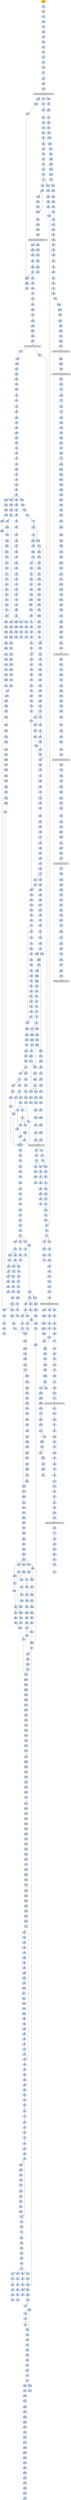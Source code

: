 strict digraph G {
	graph [bgcolor=transparent,
		name=G
	];
	node [color=lightsteelblue,
		fillcolor=lightsteelblue,
		shape=rectangle,
		style=filled
	];
	a0x01049001pusha_	[color=lightgrey,
		fillcolor=orange,
		label=pusha];
	a0x01049002call_0x0104900a	[label=call];
	a0x01049001pusha_ -> a0x01049002call_0x0104900a	[color="#000000"];
	a0x0104900apopl_ebp	[label=popl];
	a0x01049002call_0x0104900a -> a0x0104900apopl_ebp	[color="#000000"];
	a0x0104900bincl_ebp	[label=incl];
	a0x0104900apopl_ebp -> a0x0104900bincl_ebp	[color="#000000"];
	a0x0104900cpushl_ebp	[label=pushl];
	a0x0104900bincl_ebp -> a0x0104900cpushl_ebp	[color="#000000"];
	a0x0104900dret	[label=ret];
	a0x0104900cpushl_ebp -> a0x0104900dret	[color="#000000"];
	a0x01049008jmp_0x0104900e	[label=jmp];
	a0x0104900dret -> a0x01049008jmp_0x0104900e	[color="#000000"];
	a0x0104900ecall_0x01049014	[label=call];
	a0x01049008jmp_0x0104900e -> a0x0104900ecall_0x01049014	[color="#000000"];
	a0x01049014popl_ebp	[label=popl];
	a0x0104900ecall_0x01049014 -> a0x01049014popl_ebp	[color="#000000"];
	a0x01049015movl_0xffffffedUINT32_ebx	[label=movl];
	a0x01049014popl_ebp -> a0x01049015movl_0xffffffedUINT32_ebx	[color="#000000"];
	a0x0104901aaddl_ebp_ebx	[label=addl];
	a0x01049015movl_0xffffffedUINT32_ebx -> a0x0104901aaddl_ebp_ebx	[color="#000000"];
	a0x0104901csubl_0x49000UINT32_ebx	[label=subl];
	a0x0104901aaddl_ebp_ebx -> a0x0104901csubl_0x49000UINT32_ebx	[color="#000000"];
	a0x01049022cmpl_0x0UINT8_0x488ebp_	[label=cmpl];
	a0x0104901csubl_0x49000UINT32_ebx -> a0x01049022cmpl_0x0UINT8_0x488ebp_	[color="#000000"];
	a0x01049029movl_ebx_0x488ebp_	[label=movl];
	a0x01049022cmpl_0x0UINT8_0x488ebp_ -> a0x01049029movl_ebx_0x488ebp_	[color="#000000"];
	a0x0104902fjne_0x01049400	[label=jne];
	a0x01049029movl_ebx_0x488ebp_ -> a0x0104902fjne_0x01049400	[color="#000000"];
	a0x01049035leal_0x494ebp__eax	[label=leal];
	a0x0104902fjne_0x01049400 -> a0x01049035leal_0x494ebp__eax	[color="#000000",
		label=F];
	a0x0104903bpushl_eax	[label=pushl];
	a0x01049035leal_0x494ebp__eax -> a0x0104903bpushl_eax	[color="#000000"];
	a0x0104903ccall_0xfa9ebp_	[label=call];
	a0x0104903bpushl_eax -> a0x0104903ccall_0xfa9ebp_	[color="#000000"];
	GETMODULEHANDLEA_KERNEL32_DLL	[color=lightgrey,
		fillcolor=lightgrey,
		label="GETMODULEHANDLEA-KERNEL32-DLL"];
	a0x0104903ccall_0xfa9ebp_ -> GETMODULEHANDLEA_KERNEL32_DLL	[color="#000000"];
	a0x01049042movl_eax_0x48cebp_	[label=movl];
	GETMODULEHANDLEA_KERNEL32_DLL -> a0x01049042movl_eax_0x48cebp_	[color="#000000"];
	a0x01049287testl_eax_eax	[label=testl];
	GETMODULEHANDLEA_KERNEL32_DLL -> a0x01049287testl_eax_eax	[color="#000000"];
	a0x01005ac5pushl_eax	[label=pushl];
	GETMODULEHANDLEA_KERNEL32_DLL -> a0x01005ac5pushl_eax	[color="#000000"];
	a0x01049048movl_eax_esi	[label=movl];
	a0x01049042movl_eax_0x48cebp_ -> a0x01049048movl_eax_esi	[color="#000000"];
	a0x0104904aleal_0x51ebp__edi	[label=leal];
	a0x01049048movl_eax_esi -> a0x0104904aleal_0x51ebp__edi	[color="#000000"];
	a0x0104904dpushl_edi	[label=pushl];
	a0x0104904aleal_0x51ebp__edi -> a0x0104904dpushl_edi	[color="#000000"];
	a0x0104904epushl_esi	[label=pushl];
	a0x0104904dpushl_edi -> a0x0104904epushl_esi	[color="#000000"];
	a0x0104904fcall_0xfa5ebp_	[label=call];
	a0x0104904epushl_esi -> a0x0104904fcall_0xfa5ebp_	[color="#000000"];
	GETPROCADDRESS_KERNEL32_DLL	[color=lightgrey,
		fillcolor=lightgrey,
		label="GETPROCADDRESS-KERNEL32-DLL"];
	a0x01049055stosl_eax_es_edi_	[label=stosl];
	GETPROCADDRESS_KERNEL32_DLL -> a0x01049055stosl_eax_es_edi_	[color="#000000"];
	a0x010492eetestl_eax_eax	[label=testl];
	GETPROCADDRESS_KERNEL32_DLL -> a0x010492eetestl_eax_eax	[color="#000000"];
	a0x01049056movb_0x0UINT8_al	[label=movb];
	a0x01049055stosl_eax_es_edi_ -> a0x01049056movb_0x0UINT8_al	[color="#000000"];
	a0x01049058scasb_es_edi__al	[label=scasb];
	a0x01049056movb_0x0UINT8_al -> a0x01049058scasb_es_edi__al	[color="#000000"];
	a0x01049059jne_0x01049058	[label=jne];
	a0x01049058scasb_es_edi__al -> a0x01049059jne_0x01049058	[color="#000000"];
	a0x0104905bcmpb_al_edi_	[label=cmpb];
	a0x01049059jne_0x01049058 -> a0x0104905bcmpb_al_edi_	[color="#000000",
		label=F];
	a0x0104905djne_0x0104904d	[label=jne];
	a0x0104905bcmpb_al_edi_ -> a0x0104905djne_0x0104904d	[color="#000000"];
	a0x0104905djne_0x0104904d -> a0x0104904dpushl_edi	[color="#000000",
		label=T];
	a0x0104905fleal_0x7aebp__eax	[label=leal];
	a0x0104905djne_0x0104904d -> a0x0104905fleal_0x7aebp__eax	[color="#000000",
		label=F];
	a0x01049062jmp_eax	[label=jmp];
	a0x0104905fleal_0x7aebp__eax -> a0x01049062jmp_eax	[color="#000000"];
	a0x0104908dmovl_0x595ebp__ebx	[label=movl];
	a0x01049062jmp_eax -> a0x0104908dmovl_0x595ebp__ebx	[color="#000000"];
	a0x01049093orl_ebx_ebx	[label=orl];
	a0x0104908dmovl_0x595ebp__ebx -> a0x01049093orl_ebx_ebx	[color="#000000"];
	a0x01049095je_0x010490a1	[label=je];
	a0x01049093orl_ebx_ebx -> a0x01049095je_0x010490a1	[color="#000000"];
	a0x010490a1leal_0x5c5ebp__esi	[label=leal];
	a0x01049095je_0x010490a1 -> a0x010490a1leal_0x5c5ebp__esi	[color="#000000",
		label=T];
	a0x010490a7cmpl_0x0UINT8_esi_	[label=cmpl];
	a0x010490a1leal_0x5c5ebp__esi -> a0x010490a7cmpl_0x0UINT8_esi_	[color="#000000"];
	a0x010490aaje_0x010491ba	[label=je];
	a0x010490a7cmpl_0x0UINT8_esi_ -> a0x010490aaje_0x010491ba	[color="#000000"];
	a0x010490b0pushl_0x4UINT8	[label=pushl];
	a0x010490aaje_0x010491ba -> a0x010490b0pushl_0x4UINT8	[color="#000000",
		label=F];
	a0x010490b2pushl_0x1000UINT32	[label=pushl];
	a0x010490b0pushl_0x4UINT8 -> a0x010490b2pushl_0x1000UINT32	[color="#000000"];
	a0x010490b7pushl_0x1800UINT32	[label=pushl];
	a0x010490b2pushl_0x1000UINT32 -> a0x010490b7pushl_0x1800UINT32	[color="#000000"];
	a0x010490bcpushl_0x0UINT8	[label=pushl];
	a0x010490b7pushl_0x1800UINT32 -> a0x010490bcpushl_0x0UINT8	[color="#000000"];
	a0x010490becall_0x51ebp_	[label=call];
	a0x010490bcpushl_0x0UINT8 -> a0x010490becall_0x51ebp_	[color="#000000"];
	VIRTUALALLOC_KERNEL32_DLL	[color=lightgrey,
		fillcolor=lightgrey,
		label="VIRTUALALLOC-KERNEL32-DLL"];
	a0x010490becall_0x51ebp_ -> VIRTUALALLOC_KERNEL32_DLL	[color="#000000"];
	a0x010490c1movl_eax_0x148ebp_	[label=movl];
	VIRTUALALLOC_KERNEL32_DLL -> a0x010490c1movl_eax_0x148ebp_	[color="#000000"];
	a0x010490e2movl_eax_0x144ebp_	[label=movl];
	VIRTUALALLOC_KERNEL32_DLL -> a0x010490e2movl_eax_0x144ebp_	[color="#000000"];
	a0x010490c7movl_0x4esi__eax	[label=movl];
	a0x010490c1movl_eax_0x148ebp_ -> a0x010490c7movl_0x4esi__eax	[color="#000000"];
	a0x010490caaddl_0x10eUINT32_eax	[label=addl];
	a0x010490c7movl_0x4esi__eax -> a0x010490caaddl_0x10eUINT32_eax	[color="#000000"];
	a0x010490cfje_0x0104918c	[label=je];
	a0x010490caaddl_0x10eUINT32_eax -> a0x010490cfje_0x0104918c	[color="#000000"];
	a0x010490d5pushl_0x4UINT8	[label=pushl];
	a0x010490cfje_0x0104918c -> a0x010490d5pushl_0x4UINT8	[color="#000000",
		label=F];
	a0x010490d7pushl_0x1000UINT32	[label=pushl];
	a0x010490d5pushl_0x4UINT8 -> a0x010490d7pushl_0x1000UINT32	[color="#000000"];
	a0x010490dcpushl_eax	[label=pushl];
	a0x010490d7pushl_0x1000UINT32 -> a0x010490dcpushl_eax	[color="#000000"];
	a0x010490ddpushl_0x0UINT8	[label=pushl];
	a0x010490dcpushl_eax -> a0x010490ddpushl_0x0UINT8	[color="#000000"];
	a0x010490dfcall_0x51ebp_	[label=call];
	a0x010490ddpushl_0x0UINT8 -> a0x010490dfcall_0x51ebp_	[color="#000000"];
	a0x010490e8pushl_esi	[label=pushl];
	a0x010490e2movl_eax_0x144ebp_ -> a0x010490e8pushl_esi	[color="#000000"];
	a0x010490e9movl_esi__ebx	[label=movl];
	a0x010490e8pushl_esi -> a0x010490e9movl_esi__ebx	[color="#000000"];
	a0x010490ebaddl_0x488ebp__ebx	[label=addl];
	a0x010490e9movl_esi__ebx -> a0x010490ebaddl_0x488ebp__ebx	[color="#000000"];
	a0x010490f1pushl_0x148ebp_	[label=pushl];
	a0x010490ebaddl_0x488ebp__ebx -> a0x010490f1pushl_0x148ebp_	[color="#000000"];
	a0x010490f7pushl_0x4esi_	[label=pushl];
	a0x010490f1pushl_0x148ebp_ -> a0x010490f7pushl_0x4esi_	[color="#000000"];
	a0x010490fapushl_eax	[label=pushl];
	a0x010490f7pushl_0x4esi_ -> a0x010490fapushl_eax	[color="#000000"];
	a0x010490fbpushl_ebx	[label=pushl];
	a0x010490fapushl_eax -> a0x010490fbpushl_ebx	[color="#000000"];
	a0x010490fccall_0x010496c8	[label=call];
	a0x010490fbpushl_ebx -> a0x010490fccall_0x010496c8	[color="#000000"];
	a0x010496c8movl_0x10esp__eax	[label=movl];
	a0x010490fccall_0x010496c8 -> a0x010496c8movl_0x10esp__eax	[color="#000000"];
	a0x010496ccsubl_0x354UINT32_esp	[label=subl];
	a0x010496c8movl_0x10esp__eax -> a0x010496ccsubl_0x354UINT32_esp	[color="#000000"];
	a0x010496d2leal_0x4esp__ecx	[label=leal];
	a0x010496ccsubl_0x354UINT32_esp -> a0x010496d2leal_0x4esp__ecx	[color="#000000"];
	a0x010496d6pushl_eax	[label=pushl];
	a0x010496d2leal_0x4esp__ecx -> a0x010496d6pushl_eax	[color="#000000"];
	a0x010496d7call_0x01049a84	[label=call];
	a0x010496d6pushl_eax -> a0x010496d7call_0x01049a84	[color="#000000"];
	a0x01049a84pushl_ebx	[label=pushl];
	a0x010496d7call_0x01049a84 -> a0x01049a84pushl_ebx	[color="#000000"];
	a0x01049a85pushl_esi	[label=pushl];
	a0x01049a84pushl_ebx -> a0x01049a85pushl_esi	[color="#000000"];
	a0x01049a86pushl_edi	[label=pushl];
	a0x01049a85pushl_esi -> a0x01049a86pushl_edi	[color="#000000"];
	a0x01049a87movl_ecx_edi	[label=movl];
	a0x01049a86pushl_edi -> a0x01049a87movl_ecx_edi	[color="#000000"];
	a0x01049a89xorl_edx_edx	[label=xorl];
	a0x01049a87movl_ecx_edi -> a0x01049a89xorl_edx_edx	[color="#000000"];
	a0x01049a8bxorl_eax_eax	[label=xorl];
	a0x01049a89xorl_edx_edx -> a0x01049a8bxorl_eax_eax	[color="#000000"];
	a0x01049a8dleal_0x268edi__esi	[label=leal];
	a0x01049a8bxorl_eax_eax -> a0x01049a8dleal_0x268edi__esi	[color="#000000"];
	a0x01049a93movl_edx_esi_	[label=movl];
	a0x01049a8dleal_0x268edi__esi -> a0x01049a93movl_edx_esi_	[color="#000000"];
	a0x01049a95pushl_esi	[label=pushl];
	a0x01049a93movl_edx_esi_ -> a0x01049a95pushl_esi	[color="#000000"];
	a0x01049a96call_0x01049cf2	[label=call];
	a0x01049a95pushl_esi -> a0x01049a96call_0x01049cf2	[color="#000000"];
	a0x01049cf2call_0x01049cf8	[label=call];
	a0x01049a96call_0x01049cf2 -> a0x01049cf2call_0x01049cf8	[color="#000000"];
	a0x01049cf8popl_esi	[label=popl];
	a0x01049cf2call_0x01049cf8 -> a0x01049cf8popl_esi	[color="#000000"];
	a0x01049cf9subl_0x46ca5fUINT32_esi	[label=subl];
	a0x01049cf8popl_esi -> a0x01049cf9subl_0x46ca5fUINT32_esi	[color="#000000"];
	a0x01049cffret	[label=ret];
	a0x01049cf9subl_0x46ca5fUINT32_esi -> a0x01049cffret	[color="#000000"];
	a0x01049a9bmovb_0x46c4d2eaxesi__cl	[label=movb];
	a0x01049cffret -> a0x01049a9bmovb_0x46c4d2eaxesi__cl	[color="#000000"];
	a0x01049e18movb_0x46c4d2ebpesi__dl	[label=movb];
	a0x01049cffret -> a0x01049e18movb_0x46c4d2ebpesi__dl	[color="#000000"];
	a0x01049d85movb_0x46c4b6eaxesi__bl	[label=movb];
	a0x01049cffret -> a0x01049d85movb_0x46c4b6eaxesi__bl	[color="#000000"];
	a0x01049defmovb_0x46c49aeaxesi__cl	[label=movb];
	a0x01049cffret -> a0x01049defmovb_0x46c49aeaxesi__cl	[color="#000000"];
	a0x01049aa2popl_esi	[label=popl];
	a0x01049a9bmovb_0x46c4d2eaxesi__cl -> a0x01049aa2popl_esi	[color="#000000"];
	a0x01049aa3movl_0x1UINT32_ebx	[label=movl];
	a0x01049aa2popl_esi -> a0x01049aa3movl_0x1UINT32_ebx	[color="#000000"];
	a0x01049aa8addl_0x4UINT8_esi	[label=addl];
	a0x01049aa3movl_0x1UINT32_ebx -> a0x01049aa8addl_0x4UINT8_esi	[color="#000000"];
	a0x01049aabshll_cl_ebx	[label=shll];
	a0x01049aa8addl_0x4UINT8_esi -> a0x01049aabshll_cl_ebx	[color="#000000"];
	a0x01049aadaddl_ebx_edx	[label=addl];
	a0x01049aabshll_cl_ebx -> a0x01049aadaddl_ebx_edx	[color="#000000"];
	a0x01049aafincl_eax	[label=incl];
	a0x01049aadaddl_ebx_edx -> a0x01049aafincl_eax	[color="#000000"];
	a0x01049ab0cmpl_0x3aUINT8_eax	[label=cmpl];
	a0x01049aafincl_eax -> a0x01049ab0cmpl_0x3aUINT8_eax	[color="#000000"];
	a0x01049ab3jb_0x01049a93	[label=jb];
	a0x01049ab0cmpl_0x3aUINT8_eax -> a0x01049ab3jb_0x01049a93	[color="#000000"];
	a0x01049ab5movl_0x10esp__eax	[label=movl];
	a0x01049ab3jb_0x01049a93 -> a0x01049ab5movl_0x10esp__eax	[color="#000000",
		label=F];
	a0x01049ab9leal_0x10edi__ecx	[label=leal];
	a0x01049ab5movl_0x10esp__eax -> a0x01049ab9leal_0x10edi__ecx	[color="#000000"];
	a0x01049abcpushl_eax	[label=pushl];
	a0x01049ab9leal_0x10edi__ecx -> a0x01049abcpushl_eax	[color="#000000"];
	a0x01049abdpushl_0x2d1UINT32	[label=pushl];
	a0x01049abcpushl_eax -> a0x01049abdpushl_0x2d1UINT32	[color="#000000"];
	a0x01049ac2call_0x0104980f	[label=call];
	a0x01049abdpushl_0x2d1UINT32 -> a0x01049ac2call_0x0104980f	[color="#000000"];
	a0x0104980fmovl_0x4esp__eax	[label=movl];
	a0x01049ac2call_0x0104980f -> a0x0104980fmovl_0x4esp__eax	[color="#000000"];
	a0x01049813movl_0x8esp__edx	[label=movl];
	a0x0104980fmovl_0x4esp__eax -> a0x01049813movl_0x8esp__edx	[color="#000000"];
	a0x01049817movl_eax_0x84ecx_	[label=movl];
	a0x01049813movl_0x8esp__edx -> a0x01049817movl_eax_0x84ecx_	[color="#000000"];
	a0x0104981dmovl_edx_0x88ecx_	[label=movl];
	a0x01049817movl_eax_0x84ecx_ -> a0x0104981dmovl_edx_0x88ecx_	[color="#000000"];
	a0x01049823leal_edxeax4__eax	[label=leal];
	a0x0104981dmovl_edx_0x88ecx_ -> a0x01049823leal_edxeax4__eax	[color="#000000"];
	a0x01049826movl_eax_0x8cecx_	[label=movl];
	a0x01049823leal_edxeax4__eax -> a0x01049826movl_eax_0x8cecx_	[color="#000000"];
	a0x0104982caddl_0x100UINT32_eax	[label=addl];
	a0x01049826movl_eax_0x8cecx_ -> a0x0104982caddl_0x100UINT32_eax	[color="#000000"];
	a0x01049831ret_0x8UINT16	[label=ret];
	a0x0104982caddl_0x100UINT32_eax -> a0x01049831ret_0x8UINT16	[color="#000000"];
	a0x01049ac7pushl_eax	[label=pushl];
	a0x01049831ret_0x8UINT16 -> a0x01049ac7pushl_eax	[color="#000000"];
	a0x01049ad5pushl_eax	[label=pushl];
	a0x01049831ret_0x8UINT16 -> a0x01049ad5pushl_eax	[color="#000000"];
	a0x01049ae3pushl_eax	[label=pushl];
	a0x01049831ret_0x8UINT16 -> a0x01049ae3pushl_eax	[color="#000000"];
	a0x01049af1movl_eax_0x260edi_	[label=movl];
	a0x01049831ret_0x8UINT16 -> a0x01049af1movl_eax_0x260edi_	[color="#000000"];
	a0x01049ac8pushl_0x1cUINT8	[label=pushl];
	a0x01049ac7pushl_eax -> a0x01049ac8pushl_0x1cUINT8	[color="#000000"];
	a0x01049acaleal_0xa0edi__ecx	[label=leal];
	a0x01049ac8pushl_0x1cUINT8 -> a0x01049acaleal_0xa0edi__ecx	[color="#000000"];
	a0x01049ad0call_0x0104980f	[label=call];
	a0x01049acaleal_0xa0edi__ecx -> a0x01049ad0call_0x0104980f	[color="#000000"];
	a0x01049ad6pushl_0x8UINT8	[label=pushl];
	a0x01049ad5pushl_eax -> a0x01049ad6pushl_0x8UINT8	[color="#000000"];
	a0x01049ad8leal_0x130edi__ecx	[label=leal];
	a0x01049ad6pushl_0x8UINT8 -> a0x01049ad8leal_0x130edi__ecx	[color="#000000"];
	a0x01049adecall_0x0104980f	[label=call];
	a0x01049ad8leal_0x130edi__ecx -> a0x01049adecall_0x0104980f	[color="#000000"];
	a0x01049ae4pushl_0x13UINT8	[label=pushl];
	a0x01049ae3pushl_eax -> a0x01049ae4pushl_0x13UINT8	[color="#000000"];
	a0x01049ae6leal_0x1c0edi__ecx	[label=leal];
	a0x01049ae4pushl_0x13UINT8 -> a0x01049ae6leal_0x1c0edi__ecx	[color="#000000"];
	a0x01049aeccall_0x0104980f	[label=call];
	a0x01049ae6leal_0x1c0edi__ecx -> a0x01049aeccall_0x0104980f	[color="#000000"];
	a0x01049af7popl_edi	[label=popl];
	a0x01049af1movl_eax_0x260edi_ -> a0x01049af7popl_edi	[color="#000000"];
	a0x01049af8popl_esi	[label=popl];
	a0x01049af7popl_edi -> a0x01049af8popl_esi	[color="#000000"];
	a0x01049af9addl_0x2f5UINT32_eax	[label=addl];
	a0x01049af8popl_esi -> a0x01049af9addl_0x2f5UINT32_eax	[color="#000000"];
	a0x01049afepopl_ebx	[label=popl];
	a0x01049af9addl_0x2f5UINT32_eax -> a0x01049afepopl_ebx	[color="#000000"];
	a0x01049affret_0x4UINT16	[label=ret];
	a0x01049afepopl_ebx -> a0x01049affret_0x4UINT16	[color="#000000"];
	a0x010496dcmovl_0x35cesp__ecx	[label=movl];
	a0x01049affret_0x4UINT16 -> a0x010496dcmovl_0x35cesp__ecx	[color="#000000"];
	a0x010496e3movl_0x358esp__edx	[label=movl];
	a0x010496dcmovl_0x35cesp__ecx -> a0x010496e3movl_0x358esp__edx	[color="#000000"];
	a0x010496eapushl_ecx	[label=pushl];
	a0x010496e3movl_0x358esp__edx -> a0x010496eapushl_ecx	[color="#000000"];
	a0x010496ebpushl_edx	[label=pushl];
	a0x010496eapushl_ecx -> a0x010496ebpushl_edx	[color="#000000"];
	a0x010496ecleal_0xcesp__ecx	[label=leal];
	a0x010496ebpushl_edx -> a0x010496ecleal_0xcesp__ecx	[color="#000000"];
	a0x010496f0call_0x01049b02	[label=call];
	a0x010496ecleal_0xcesp__ecx -> a0x010496f0call_0x01049b02	[color="#000000"];
	a0x01049b02movl_0x8esp__eax	[label=movl];
	a0x010496f0call_0x01049b02 -> a0x01049b02movl_0x8esp__eax	[color="#000000"];
	a0x01049b06movl_ecx_edx	[label=movl];
	a0x01049b02movl_0x8esp__eax -> a0x01049b06movl_ecx_edx	[color="#000000"];
	a0x01049b08movl_0x4esp__ecx	[label=movl];
	a0x01049b06movl_ecx_edx -> a0x01049b08movl_0x4esp__ecx	[color="#000000"];
	a0x01049b0cpushl_edi	[label=pushl];
	a0x01049b08movl_0x4esp__ecx -> a0x01049b0cpushl_edi	[color="#000000"];
	a0x01049b0dmovl_eax_edx_	[label=movl];
	a0x01049b0cpushl_edi -> a0x01049b0dmovl_eax_edx_	[color="#000000"];
	a0x01049b0fleal_0x4edx__eax	[label=leal];
	a0x01049b0dmovl_eax_edx_ -> a0x01049b0fleal_0x4edx__eax	[color="#000000"];
	a0x01049b12movl_ecx_eax_	[label=movl];
	a0x01049b0fleal_0x4edx__eax -> a0x01049b12movl_ecx_eax_	[color="#000000"];
	a0x01049b14movl_0x20UINT32_0x4eax_	[label=movl];
	a0x01049b12movl_ecx_eax_ -> a0x01049b14movl_0x20UINT32_0x4eax_	[color="#000000"];
	a0x01049b1bmovl_eax_0x10edx_	[label=movl];
	a0x01049b14movl_0x20UINT32_0x4eax_ -> a0x01049b1bmovl_eax_0x10edx_	[color="#000000"];
	a0x01049b1emovl_eax_0xa0edx_	[label=movl];
	a0x01049b1bmovl_eax_0x10edx_ -> a0x01049b1emovl_eax_0xa0edx_	[color="#000000"];
	a0x01049b24movl_eax_0x130edx_	[label=movl];
	a0x01049b1emovl_eax_0xa0edx_ -> a0x01049b24movl_eax_0x130edx_	[color="#000000"];
	a0x01049b2amovl_eax_0x1c0edx_	[label=movl];
	a0x01049b24movl_eax_0x130edx_ -> a0x01049b2amovl_eax_0x1c0edx_	[color="#000000"];
	a0x01049b30xorl_eax_eax	[label=xorl];
	a0x01049b2amovl_eax_0x1c0edx_ -> a0x01049b30xorl_eax_eax	[color="#000000"];
	a0x01049b32movl_0xbdUINT32_ecx	[label=movl];
	a0x01049b30xorl_eax_eax -> a0x01049b32movl_0xbdUINT32_ecx	[color="#000000"];
	a0x01049b37movl_eax_0x250edx_	[label=movl];
	a0x01049b32movl_0xbdUINT32_ecx -> a0x01049b37movl_eax_0x250edx_	[color="#000000"];
	a0x01049b3dmovl_eax_0x254edx_	[label=movl];
	a0x01049b37movl_eax_0x250edx_ -> a0x01049b3dmovl_eax_0x254edx_	[color="#000000"];
	a0x01049b43movl_eax_0x258edx_	[label=movl];
	a0x01049b3dmovl_eax_0x254edx_ -> a0x01049b43movl_eax_0x258edx_	[color="#000000"];
	a0x01049b49movl_0x260edx__edi	[label=movl];
	a0x01049b43movl_eax_0x258edx_ -> a0x01049b49movl_0x260edx__edi	[color="#000000"];
	a0x01049b4fmovl_eax_0x25cedx_	[label=movl];
	a0x01049b49movl_0x260edx__edi -> a0x01049b4fmovl_eax_0x25cedx_	[color="#000000"];
	a0x01049b55repz_stosl_eax_es_edi_	[label=repz];
	a0x01049b4fmovl_eax_0x25cedx_ -> a0x01049b55repz_stosl_eax_es_edi_	[color="#000000"];
	a0x01049b57movl_edx_ecx	[label=movl];
	a0x01049b55repz_stosl_eax_es_edi_ -> a0x01049b57movl_edx_ecx	[color="#000000"];
	a0x01049b59stosb_al_es_edi_	[label=stosb];
	a0x01049b57movl_edx_ecx -> a0x01049b59stosb_al_es_edi_	[color="#000000"];
	a0x01049b5acall_0x01049b63	[label=call];
	a0x01049b59stosb_al_es_edi_ -> a0x01049b5acall_0x01049b63	[color="#000000"];
	a0x01049b63subl_0x30cUINT32_esp	[label=subl];
	a0x01049b5acall_0x01049b63 -> a0x01049b63subl_0x30cUINT32_esp	[color="#000000"];
	a0x01049b69pushl_ebx	[label=pushl];
	a0x01049b63subl_0x30cUINT32_esp -> a0x01049b69pushl_ebx	[color="#000000"];
	a0x01049b6amovl_ecx_ebx	[label=movl];
	a0x01049b69pushl_ebx -> a0x01049b6amovl_ecx_ebx	[color="#000000"];
	a0x01049b6cpushl_ebp	[label=pushl];
	a0x01049b6amovl_ecx_ebx -> a0x01049b6cpushl_ebp	[color="#000000"];
	a0x01049b6dpushl_esi	[label=pushl];
	a0x01049b6cpushl_ebp -> a0x01049b6dpushl_esi	[color="#000000"];
	a0x01049b6eleal_0x4ebx__ebp	[label=leal];
	a0x01049b6dpushl_esi -> a0x01049b6eleal_0x4ebx__ebp	[color="#000000"];
	a0x01049b71pushl_edi	[label=pushl];
	a0x01049b6eleal_0x4ebx__ebp -> a0x01049b71pushl_edi	[color="#000000"];
	a0x01049b72pushl_0x1UINT8	[label=pushl];
	a0x01049b71pushl_edi -> a0x01049b72pushl_0x1UINT8	[color="#000000"];
	a0x01049b74movl_ebp_ecx	[label=movl];
	a0x01049b72pushl_0x1UINT8 -> a0x01049b74movl_ebp_ecx	[color="#000000"];
	a0x01049b76call_0x010497a4	[label=call];
	a0x01049b74movl_ebp_ecx -> a0x01049b76call_0x010497a4	[color="#000000"];
	a0x010497a4pushl_ecx	[label=pushl];
	a0x01049b76call_0x010497a4 -> a0x010497a4pushl_ecx	[color="#000000"];
	a0x010497a5movl_ecx_edx	[label=movl];
	a0x010497a4pushl_ecx -> a0x010497a5movl_ecx_edx	[color="#000000"];
	a0x010497a7pushl_esi	[label=pushl];
	a0x010497a5movl_ecx_edx -> a0x010497a7pushl_esi	[color="#000000"];
	a0x010497a8movl_0x8UINT32_ecx	[label=movl];
	a0x010497a7pushl_esi -> a0x010497a8movl_0x8UINT32_ecx	[color="#000000"];
	a0x010497adpushl_edi	[label=pushl];
	a0x010497a8movl_0x8UINT32_ecx -> a0x010497adpushl_edi	[color="#000000"];
	a0x010497aecmpl_ecx_0x4edx_	[label=cmpl];
	a0x010497adpushl_edi -> a0x010497aecmpl_ecx_0x4edx_	[color="#000000"];
	a0x010497b1jb_0x010497e8	[label=jb];
	a0x010497aecmpl_ecx_0x4edx_ -> a0x010497b1jb_0x010497e8	[color="#000000"];
	a0x010497b3pushl_ebx	[label=pushl];
	a0x010497b1jb_0x010497e8 -> a0x010497b3pushl_ebx	[color="#000000",
		label=F];
	a0x010497e8movl_0x4edx__esi	[label=movl];
	a0x010497b1jb_0x010497e8 -> a0x010497e8movl_0x4edx__esi	[color="#000000",
		label=T];
	a0x010497b4movl_0xfffffff8UINT32_esi	[label=movl];
	a0x010497b3pushl_ebx -> a0x010497b4movl_0xfffffff8UINT32_esi	[color="#000000"];
	a0x010497b9movl_edx__eax	[label=movl];
	a0x010497b4movl_0xfffffff8UINT32_esi -> a0x010497b9movl_edx__eax	[color="#000000"];
	a0x010497bbmovb_eax__bl	[label=movb];
	a0x010497b9movl_edx__eax -> a0x010497bbmovb_eax__bl	[color="#000000"];
	a0x010497bdincl_eax	[label=incl];
	a0x010497bbmovb_eax__bl -> a0x010497bdincl_eax	[color="#000000"];
	a0x010497bemovb_bl_0xcesp_	[label=movb];
	a0x010497bdincl_eax -> a0x010497bemovb_bl_0xcesp_	[color="#000000"];
	a0x010497c2movl_eax_edx_	[label=movl];
	a0x010497bemovb_bl_0xcesp_ -> a0x010497c2movl_eax_edx_	[color="#000000"];
	a0x010497c4movl_0x8edx__eax	[label=movl];
	a0x010497c2movl_eax_edx_ -> a0x010497c4movl_0x8edx__eax	[color="#000000"];
	a0x010497c7movl_0xcesp__edi	[label=movl];
	a0x010497c4movl_0x8edx__eax -> a0x010497c7movl_0xcesp__edi	[color="#000000"];
	a0x010497cbshll_0x8UINT8_eax	[label=shll];
	a0x010497c7movl_0xcesp__edi -> a0x010497cbshll_0x8UINT8_eax	[color="#000000"];
	a0x010497ceandl_0xffUINT32_edi	[label=andl];
	a0x010497cbshll_0x8UINT8_eax -> a0x010497ceandl_0xffUINT32_edi	[color="#000000"];
	a0x010497d4orl_edi_eax	[label=orl];
	a0x010497ceandl_0xffUINT32_edi -> a0x010497d4orl_edi_eax	[color="#000000"];
	a0x010497d6movl_0x4edx__edi	[label=movl];
	a0x010497d4orl_edi_eax -> a0x010497d6movl_0x4edx__edi	[color="#000000"];
	a0x010497d9addl_esi_edi	[label=addl];
	a0x010497d6movl_0x4edx__edi -> a0x010497d9addl_esi_edi	[color="#000000"];
	a0x010497dbmovl_eax_0x8edx_	[label=movl];
	a0x010497d9addl_esi_edi -> a0x010497dbmovl_eax_0x8edx_	[color="#000000"];
	a0x010497demovl_edi_eax	[label=movl];
	a0x010497dbmovl_eax_0x8edx_ -> a0x010497demovl_edi_eax	[color="#000000"];
	a0x010497e0movl_edi_0x4edx_	[label=movl];
	a0x010497demovl_edi_eax -> a0x010497e0movl_edi_0x4edx_	[color="#000000"];
	a0x010497e3cmpl_ecx_eax	[label=cmpl];
	a0x010497e0movl_edi_0x4edx_ -> a0x010497e3cmpl_ecx_eax	[color="#000000"];
	a0x010497e5jae_0x010497b9	[label=jae];
	a0x010497e3cmpl_ecx_eax -> a0x010497e5jae_0x010497b9	[color="#000000"];
	a0x010497e7popl_ebx	[label=popl];
	a0x010497e5jae_0x010497b9 -> a0x010497e7popl_ebx	[color="#000000",
		label=F];
	a0x010497e7popl_ebx -> a0x010497e8movl_0x4edx__esi	[color="#000000"];
	a0x010497ebmovl_0x8edx__eax	[label=movl];
	a0x010497e8movl_0x4edx__esi -> a0x010497ebmovl_0x8edx__eax	[color="#000000"];
	a0x010497eemovl_0x10esp__edi	[label=movl];
	a0x010497ebmovl_0x8edx__eax -> a0x010497eemovl_0x10esp__edi	[color="#000000"];
	a0x010497f2subl_esi_ecx	[label=subl];
	a0x010497eemovl_0x10esp__edi -> a0x010497f2subl_esi_ecx	[color="#000000"];
	a0x010497f4shrl_cl_eax	[label=shrl];
	a0x010497f2subl_esi_ecx -> a0x010497f4shrl_cl_eax	[color="#000000"];
	a0x010497f6movl_0x18UINT32_ecx	[label=movl];
	a0x010497f4shrl_cl_eax -> a0x010497f6movl_0x18UINT32_ecx	[color="#000000"];
	a0x010497fbsubl_edi_ecx	[label=subl];
	a0x010497f6movl_0x18UINT32_ecx -> a0x010497fbsubl_edi_ecx	[color="#000000"];
	a0x010497fdandl_0xffffffUINT32_eax	[label=andl];
	a0x010497fbsubl_edi_ecx -> a0x010497fdandl_0xffffffUINT32_eax	[color="#000000"];
	a0x01049802shrl_cl_eax	[label=shrl];
	a0x010497fdandl_0xffffffUINT32_eax -> a0x01049802shrl_cl_eax	[color="#000000"];
	a0x01049804addl_edi_esi	[label=addl];
	a0x01049802shrl_cl_eax -> a0x01049804addl_edi_esi	[color="#000000"];
	a0x01049806popl_edi	[label=popl];
	a0x01049804addl_edi_esi -> a0x01049806popl_edi	[color="#000000"];
	a0x01049807movl_esi_0x4edx_	[label=movl];
	a0x01049806popl_edi -> a0x01049807movl_esi_0x4edx_	[color="#000000"];
	a0x0104980apopl_esi	[label=popl];
	a0x01049807movl_esi_0x4edx_ -> a0x0104980apopl_esi	[color="#000000"];
	a0x0104980bpopl_ecx	[label=popl];
	a0x0104980apopl_esi -> a0x0104980bpopl_ecx	[color="#000000"];
	a0x0104980cret_0x4UINT16	[label=ret];
	a0x0104980bpopl_ecx -> a0x0104980cret_0x4UINT16	[color="#000000"];
	a0x01049b7btestl_eax_eax	[label=testl];
	a0x0104980cret_0x4UINT16 -> a0x01049b7btestl_eax_eax	[color="#000000"];
	a0x01049b98movb_al_0x10espesi_	[label=movb];
	a0x0104980cret_0x4UINT16 -> a0x01049b98movb_al_0x10espesi_	[color="#000000"];
	a0x01049bf1addl_0x3UINT8_eax	[label=addl];
	a0x0104980cret_0x4UINT16 -> a0x01049bf1addl_0x3UINT8_eax	[color="#000000"];
	a0x01049c1eaddl_0x3UINT8_eax	[label=addl];
	a0x0104980cret_0x4UINT16 -> a0x01049c1eaddl_0x3UINT8_eax	[color="#000000"];
	a0x01049c2caddl_0xbUINT8_eax	[label=addl];
	a0x0104980cret_0x4UINT16 -> a0x01049c2caddl_0xbUINT8_eax	[color="#000000"];
	a0x01049b7djne_0x01049b8d	[label=jne];
	a0x01049b7btestl_eax_eax -> a0x01049b7djne_0x01049b8d	[color="#000000"];
	a0x01049b7fmovl_0x260ebx__edi	[label=movl];
	a0x01049b7djne_0x01049b8d -> a0x01049b7fmovl_0x260ebx__edi	[color="#000000",
		label=F];
	a0x01049b8dxorl_esi_esi	[label=xorl];
	a0x01049b7djne_0x01049b8d -> a0x01049b8dxorl_esi_esi	[color="#000000",
		label=T];
	a0x01049b85movl_0xbdUINT32_ecx	[label=movl];
	a0x01049b7fmovl_0x260ebx__edi -> a0x01049b85movl_0xbdUINT32_ecx	[color="#000000"];
	a0x01049b8arepz_stosl_eax_es_edi_	[label=repz];
	a0x01049b85movl_0xbdUINT32_ecx -> a0x01049b8arepz_stosl_eax_es_edi_	[color="#000000"];
	a0x01049b8cstosb_al_es_edi_	[label=stosb];
	a0x01049b8arepz_stosl_eax_es_edi_ -> a0x01049b8cstosb_al_es_edi_	[color="#000000"];
	a0x01049b8cstosb_al_es_edi_ -> a0x01049b8dxorl_esi_esi	[color="#000000"];
	a0x01049b8fpushl_0x4UINT8	[label=pushl];
	a0x01049b8dxorl_esi_esi -> a0x01049b8fpushl_0x4UINT8	[color="#000000"];
	a0x01049b91movl_ebp_ecx	[label=movl];
	a0x01049b8fpushl_0x4UINT8 -> a0x01049b91movl_ebp_ecx	[color="#000000"];
	a0x01049b93call_0x010497a4	[label=call];
	a0x01049b91movl_ebp_ecx -> a0x01049b93call_0x010497a4	[color="#000000"];
	a0x01049b9cincl_esi	[label=incl];
	a0x01049b98movb_al_0x10espesi_ -> a0x01049b9cincl_esi	[color="#000000"];
	a0x01049b9dcmpl_0x13UINT8_esi	[label=cmpl];
	a0x01049b9cincl_esi -> a0x01049b9dcmpl_0x13UINT8_esi	[color="#000000"];
	a0x01049ba0jb_0x01049b8f	[label=jb];
	a0x01049b9dcmpl_0x13UINT8_esi -> a0x01049ba0jb_0x01049b8f	[color="#000000"];
	a0x01049ba0jb_0x01049b8f -> a0x01049b8fpushl_0x4UINT8	[color="#000000",
		label=T];
	a0x01049ba2leal_0x1c0ebx__edi	[label=leal];
	a0x01049ba0jb_0x01049b8f -> a0x01049ba2leal_0x1c0ebx__edi	[color="#000000",
		label=F];
	a0x01049ba8leal_0x10esp__eax	[label=leal];
	a0x01049ba2leal_0x1c0ebx__edi -> a0x01049ba8leal_0x10esp__eax	[color="#000000"];
	a0x01049bacpushl_eax	[label=pushl];
	a0x01049ba8leal_0x10esp__eax -> a0x01049bacpushl_eax	[color="#000000"];
	a0x01049badmovl_edi_ecx	[label=movl];
	a0x01049bacpushl_eax -> a0x01049badmovl_edi_ecx	[color="#000000"];
	a0x01049bafcall_0x01049834	[label=call];
	a0x01049badmovl_edi_ecx -> a0x01049bafcall_0x01049834	[color="#000000"];
	a0x01049834subl_0x98UINT32_esp	[label=subl];
	a0x01049bafcall_0x01049834 -> a0x01049834subl_0x98UINT32_esp	[color="#000000"];
	a0x0104983apushl_ebx	[label=pushl];
	a0x01049834subl_0x98UINT32_esp -> a0x0104983apushl_ebx	[color="#000000"];
	a0x0104983bpushl_ebp	[label=pushl];
	a0x0104983apushl_ebx -> a0x0104983bpushl_ebp	[color="#000000"];
	a0x0104983cpushl_esi	[label=pushl];
	a0x0104983bpushl_ebp -> a0x0104983cpushl_esi	[color="#000000"];
	a0x0104983dmovl_ecx_edx	[label=movl];
	a0x0104983cpushl_esi -> a0x0104983dmovl_ecx_edx	[color="#000000"];
	a0x0104983fpushl_edi	[label=pushl];
	a0x0104983dmovl_ecx_edx -> a0x0104983fpushl_edi	[color="#000000"];
	a0x01049840movl_0xfUINT32_ecx	[label=movl];
	a0x0104983fpushl_edi -> a0x01049840movl_0xfUINT32_ecx	[color="#000000"];
	a0x01049845movl_0x84edx__ebp	[label=movl];
	a0x01049840movl_0xfUINT32_ecx -> a0x01049845movl_0x84edx__ebp	[color="#000000"];
	a0x0104984bxorl_eax_eax	[label=xorl];
	a0x01049845movl_0x84edx__ebp -> a0x0104984bxorl_eax_eax	[color="#000000"];
	a0x0104984dleal_0x2cesp__edi	[label=leal];
	a0x0104984bxorl_eax_eax -> a0x0104984dleal_0x2cesp__edi	[color="#000000"];
	a0x01049851xorl_esi_esi	[label=xorl];
	a0x0104984dleal_0x2cesp__edi -> a0x01049851xorl_esi_esi	[color="#000000"];
	a0x01049853repz_stosl_eax_es_edi_	[label=repz];
	a0x01049851xorl_esi_esi -> a0x01049853repz_stosl_eax_es_edi_	[color="#000000"];
	a0x01049855movl_0xacesp__edi	[label=movl];
	a0x01049853repz_stosl_eax_es_edi_ -> a0x01049855movl_0xacesp__edi	[color="#000000"];
	a0x0104985ccmpl_esi_ebp	[label=cmpl];
	a0x01049855movl_0xacesp__edi -> a0x0104985ccmpl_esi_ebp	[color="#000000"];
	a0x0104985emovl_edx_0x20esp_	[label=movl];
	a0x0104985ccmpl_esi_ebp -> a0x0104985emovl_edx_0x20esp_	[color="#000000"];
	a0x01049862jbe_0x01049879	[label=jbe];
	a0x0104985emovl_edx_0x20esp_ -> a0x01049862jbe_0x01049879	[color="#000000"];
	a0x01049864xorl_ecx_ecx	[label=xorl];
	a0x01049862jbe_0x01049879 -> a0x01049864xorl_ecx_ecx	[color="#000000",
		label=F];
	a0x01049866movb_eaxedi__cl	[label=movb];
	a0x01049864xorl_ecx_ecx -> a0x01049866movb_eaxedi__cl	[color="#000000"];
	a0x01049869movl_0x28especx4__ebx	[label=movl];
	a0x01049866movb_eaxedi__cl -> a0x01049869movl_0x28especx4__ebx	[color="#000000"];
	a0x0104986dleal_0x28especx4__ecx	[label=leal];
	a0x01049869movl_0x28especx4__ebx -> a0x0104986dleal_0x28especx4__ecx	[color="#000000"];
	a0x01049871incl_ebx	[label=incl];
	a0x0104986dleal_0x28especx4__ecx -> a0x01049871incl_ebx	[color="#000000"];
	a0x01049872incl_eax	[label=incl];
	a0x01049871incl_ebx -> a0x01049872incl_eax	[color="#000000"];
	a0x01049873cmpl_ebp_eax	[label=cmpl];
	a0x01049872incl_eax -> a0x01049873cmpl_ebp_eax	[color="#000000"];
	a0x01049875movl_ebx_ecx_	[label=movl];
	a0x01049873cmpl_ebp_eax -> a0x01049875movl_ebx_ecx_	[color="#000000"];
	a0x01049877jb_0x01049864	[label=jb];
	a0x01049875movl_ebx_ecx_ -> a0x01049877jb_0x01049864	[color="#000000"];
	a0x01049879movl_0x17UINT32_ecx	[label=movl];
	a0x01049877jb_0x01049864 -> a0x01049879movl_0x17UINT32_ecx	[color="#000000",
		label=F];
	a0x0104987emovl_esi_0x28esp_	[label=movl];
	a0x01049879movl_0x17UINT32_ecx -> a0x0104987emovl_esi_0x28esp_	[color="#000000"];
	a0x01049882movl_esi_0x4edx_	[label=movl];
	a0x0104987emovl_esi_0x28esp_ -> a0x01049882movl_esi_0x4edx_	[color="#000000"];
	a0x01049885movl_esi_0x44edx_	[label=movl];
	a0x01049882movl_esi_0x4edx_ -> a0x01049885movl_esi_0x44edx_	[color="#000000"];
	a0x01049888movl_esi_0x68esp_	[label=movl];
	a0x01049885movl_esi_0x44edx_ -> a0x01049888movl_esi_0x68esp_	[color="#000000"];
	a0x0104988cxorl_edi_edi	[label=xorl];
	a0x01049888movl_esi_0x68esp_ -> a0x0104988cxorl_edi_edi	[color="#000000"];
	a0x0104988emovl_esi_0x1cesp_	[label=movl];
	a0x0104988cxorl_edi_edi -> a0x0104988emovl_esi_0x1cesp_	[color="#000000"];
	a0x01049892movl_0x1UINT32_0x10esp_	[label=movl];
	a0x0104988emovl_esi_0x1cesp_ -> a0x01049892movl_0x1UINT32_0x10esp_	[color="#000000"];
	a0x0104989amovl_ecx_0x18esp_	[label=movl];
	a0x01049892movl_0x1UINT32_0x10esp_ -> a0x0104989amovl_ecx_0x18esp_	[color="#000000"];
	a0x0104989eleal_0x8edx__ebp	[label=leal];
	a0x0104989amovl_ecx_0x18esp_ -> a0x0104989eleal_0x8edx__ebp	[color="#000000"];
	a0x010498a1movl_esi_0x14esp_	[label=movl];
	a0x0104989eleal_0x8edx__ebp -> a0x010498a1movl_esi_0x14esp_	[color="#000000"];
	a0x010498a5movl_0x2cespesi__eax	[label=movl];
	a0x010498a1movl_esi_0x14esp_ -> a0x010498a5movl_0x2cespesi__eax	[color="#000000"];
	a0x010498a9shll_cl_eax	[label=shll];
	a0x010498a5movl_0x2cespesi__eax -> a0x010498a9shll_cl_eax	[color="#000000"];
	a0x010498abaddl_eax_edi	[label=addl];
	a0x010498a9shll_cl_eax -> a0x010498abaddl_eax_edi	[color="#000000"];
	a0x010498adcmpl_0x1000000UINT32_edi	[label=cmpl];
	a0x010498abaddl_eax_edi -> a0x010498adcmpl_0x1000000UINT32_edi	[color="#000000"];
	a0x010498b3movl_edi_0x24esp_	[label=movl];
	a0x010498adcmpl_0x1000000UINT32_edi -> a0x010498b3movl_edi_0x24esp_	[color="#000000"];
	a0x010498b7ja_0x0104994b	[label=ja];
	a0x010498b3movl_edi_0x24esp_ -> a0x010498b7ja_0x0104994b	[color="#000000"];
	a0x010498bdmovl_0x28espesi__eax	[label=movl];
	a0x010498b7ja_0x0104994b -> a0x010498bdmovl_0x28espesi__eax	[color="#000000",
		label=F];
	a0x010498c1movl_edi_ebp_	[label=movl];
	a0x010498bdmovl_0x28espesi__eax -> a0x010498c1movl_edi_ebp_	[color="#000000"];
	a0x010498c4movl_0x3cebp__ebx	[label=movl];
	a0x010498c1movl_edi_ebp_ -> a0x010498c4movl_0x3cebp__ebx	[color="#000000"];
	a0x010498c7addl_ebx_eax	[label=addl];
	a0x010498c4movl_0x3cebp__ebx -> a0x010498c7addl_ebx_eax	[color="#000000"];
	a0x010498c9cmpl_0x10UINT8_ecx	[label=cmpl];
	a0x010498c7addl_ebx_eax -> a0x010498c9cmpl_0x10UINT8_ecx	[color="#000000"];
	a0x010498ccmovl_eax_0x40ebp_	[label=movl];
	a0x010498c9cmpl_0x10UINT8_ecx -> a0x010498ccmovl_eax_0x40ebp_	[color="#000000"];
	a0x010498cfmovl_eax_0x6cespesi_	[label=movl];
	a0x010498ccmovl_eax_0x40ebp_ -> a0x010498cfmovl_eax_0x6cespesi_	[color="#000000"];
	a0x010498d3jl_0x01049922	[label=jl];
	a0x010498cfmovl_eax_0x6cespesi_ -> a0x010498d3jl_0x01049922	[color="#000000"];
	a0x010498d5movl_ebp__esi	[label=movl];
	a0x010498d3jl_0x01049922 -> a0x010498d5movl_ebp__esi	[color="#000000",
		label=F];
	a0x01049922movl_0x10esp__eax	[label=movl];
	a0x010498d3jl_0x01049922 -> a0x01049922movl_0x10esp__eax	[color="#000000",
		label=T];
	a0x010498d8movl_0x10esp__eax	[label=movl];
	a0x010498d5movl_ebp__esi -> a0x010498d8movl_0x10esp__eax	[color="#000000"];
	a0x010498dcmovl_0x1cesp__ebx	[label=movl];
	a0x010498d8movl_0x10esp__eax -> a0x010498dcmovl_0x1cesp__ebx	[color="#000000"];
	a0x010498e0movl_0x8cedx__edi	[label=movl];
	a0x010498dcmovl_0x1cesp__ebx -> a0x010498e0movl_0x8cedx__edi	[color="#000000"];
	a0x010498e6shrl_0x10UINT8_esi	[label=shrl];
	a0x010498e0movl_0x8cedx__edi -> a0x010498e6shrl_0x10UINT8_esi	[color="#000000"];
	a0x010498e9movl_esi_ecx	[label=movl];
	a0x010498e6shrl_0x10UINT8_esi -> a0x010498e9movl_esi_ecx	[color="#000000"];
	a0x010498ebandl_0xffUINT32_eax	[label=andl];
	a0x010498e9movl_esi_ecx -> a0x010498ebandl_0xffUINT32_eax	[color="#000000"];
	a0x010498f0subl_ebx_ecx	[label=subl];
	a0x010498ebandl_0xffUINT32_eax -> a0x010498f0subl_ebx_ecx	[color="#000000"];
	a0x010498f2addl_ebx_edi	[label=addl];
	a0x010498f0subl_ebx_ecx -> a0x010498f2addl_ebx_edi	[color="#000000"];
	a0x010498f4movb_al_bl	[label=movb];
	a0x010498f2addl_ebx_edi -> a0x010498f4movb_al_bl	[color="#000000"];
	a0x010498f6movl_ecx_edx	[label=movl];
	a0x010498f4movb_al_bl -> a0x010498f6movl_ecx_edx	[color="#000000"];
	a0x010498f8movb_bl_bh	[label=movb];
	a0x010498f6movl_ecx_edx -> a0x010498f8movb_bl_bh	[color="#000000"];
	a0x010498famovl_esi_0x1cesp_	[label=movl];
	a0x010498f8movb_bl_bh -> a0x010498famovl_esi_0x1cesp_	[color="#000000"];
	a0x010498femovl_ebx_eax	[label=movl];
	a0x010498famovl_esi_0x1cesp_ -> a0x010498femovl_ebx_eax	[color="#000000"];
	a0x01049900movl_0x14esp__esi	[label=movl];
	a0x010498femovl_ebx_eax -> a0x01049900movl_0x14esp__esi	[color="#000000"];
	a0x01049904shll_0x10UINT8_eax	[label=shll];
	a0x01049900movl_0x14esp__esi -> a0x01049904shll_0x10UINT8_eax	[color="#000000"];
	a0x01049907movw_bx_ax	[label=movw];
	a0x01049904shll_0x10UINT8_eax -> a0x01049907movw_bx_ax	[color="#000000"];
	a0x0104990ashrl_0x2UINT8_ecx	[label=shrl];
	a0x01049907movw_bx_ax -> a0x0104990ashrl_0x2UINT8_ecx	[color="#000000"];
	a0x0104990drepz_stosl_eax_es_edi_	[label=repz];
	a0x0104990ashrl_0x2UINT8_ecx -> a0x0104990drepz_stosl_eax_es_edi_	[color="#000000"];
	a0x0104990fmovl_edx_ecx	[label=movl];
	a0x0104990drepz_stosl_eax_es_edi_ -> a0x0104990fmovl_edx_ecx	[color="#000000"];
	a0x01049911movl_0x20esp__edx	[label=movl];
	a0x0104990fmovl_edx_ecx -> a0x01049911movl_0x20esp__edx	[color="#000000"];
	a0x01049915andl_0x3UINT8_ecx	[label=andl];
	a0x01049911movl_0x20esp__edx -> a0x01049915andl_0x3UINT8_ecx	[color="#000000"];
	a0x01049918repz_stosb_al_es_edi_	[label=repz];
	a0x01049915andl_0x3UINT8_ecx -> a0x01049918repz_stosb_al_es_edi_	[color="#000000"];
	a0x0104991amovl_0x24esp__edi	[label=movl];
	a0x01049918repz_stosb_al_es_edi_ -> a0x0104991amovl_0x24esp__edi	[color="#000000"];
	a0x0104991emovl_0x18esp__ecx	[label=movl];
	a0x0104991amovl_0x24esp__edi -> a0x0104991emovl_0x18esp__ecx	[color="#000000"];
	a0x0104991emovl_0x18esp__ecx -> a0x01049922movl_0x10esp__eax	[color="#000000"];
	a0x01049926addl_0x4UINT8_esi	[label=addl];
	a0x01049922movl_0x10esp__eax -> a0x01049926addl_0x4UINT8_esi	[color="#000000"];
	a0x01049929incl_eax	[label=incl];
	a0x01049926addl_0x4UINT8_esi -> a0x01049929incl_eax	[color="#000000"];
	a0x0104992adecl_ecx	[label=decl];
	a0x01049929incl_eax -> a0x0104992adecl_ecx	[color="#000000"];
	a0x0104992baddl_0x4UINT8_ebp	[label=addl];
	a0x0104992adecl_ecx -> a0x0104992baddl_0x4UINT8_ebp	[color="#000000"];
	a0x0104992ecmpl_0x9UINT8_ecx	[label=cmpl];
	a0x0104992baddl_0x4UINT8_ebp -> a0x0104992ecmpl_0x9UINT8_ecx	[color="#000000"];
	a0x01049931movl_eax_0x10esp_	[label=movl];
	a0x0104992ecmpl_0x9UINT8_ecx -> a0x01049931movl_eax_0x10esp_	[color="#000000"];
	a0x01049935movl_ecx_0x18esp_	[label=movl];
	a0x01049931movl_eax_0x10esp_ -> a0x01049935movl_ecx_0x18esp_	[color="#000000"];
	a0x01049939movl_esi_0x14esp_	[label=movl];
	a0x01049935movl_ecx_0x18esp_ -> a0x01049939movl_esi_0x14esp_	[color="#000000"];
	a0x0104993djge_0x010498a5	[label=jge];
	a0x01049939movl_esi_0x14esp_ -> a0x0104993djge_0x010498a5	[color="#000000"];
	a0x01049943cmpl_0x1000000UINT32_edi	[label=cmpl];
	a0x0104993djge_0x010498a5 -> a0x01049943cmpl_0x1000000UINT32_edi	[color="#000000",
		label=F];
	a0x01049949je_0x0104995a	[label=je];
	a0x01049943cmpl_0x1000000UINT32_edi -> a0x01049949je_0x0104995a	[color="#000000"];
	a0x0104995amovl_0x84edx__eax	[label=movl];
	a0x01049949je_0x0104995a -> a0x0104995amovl_0x84edx__eax	[color="#000000",
		label=T];
	a0x01049960xorl_ecx_ecx	[label=xorl];
	a0x0104995amovl_0x84edx__eax -> a0x01049960xorl_ecx_ecx	[color="#000000"];
	a0x01049962testl_eax_eax	[label=testl];
	a0x01049960xorl_ecx_ecx -> a0x01049962testl_eax_eax	[color="#000000"];
	a0x01049964jbe_0x010499a1	[label=jbe];
	a0x01049962testl_eax_eax -> a0x01049964jbe_0x010499a1	[color="#000000"];
	a0x01049966movl_0xacesp__esi	[label=movl];
	a0x01049964jbe_0x010499a1 -> a0x01049966movl_0xacesp__esi	[color="#000000",
		label=F];
	a0x0104996dmovb_ecxesi__al	[label=movb];
	a0x01049966movl_0xacesp__esi -> a0x0104996dmovb_ecxesi__al	[color="#000000"];
	a0x01049970testb_al_al	[label=testb];
	a0x0104996dmovb_ecxesi__al -> a0x01049970testb_al_al	[color="#000000"];
	a0x01049972je_0x01049996	[label=je];
	a0x01049970testb_al_al -> a0x01049972je_0x01049996	[color="#000000"];
	a0x01049974movl_0x88edx__edi	[label=movl];
	a0x01049972je_0x01049996 -> a0x01049974movl_0x88edx__edi	[color="#000000",
		label=F];
	a0x01049996movl_0x84edx__eax	[label=movl];
	a0x01049972je_0x01049996 -> a0x01049996movl_0x84edx__eax	[color="#000000",
		label=T];
	a0x0104997aandl_0xffUINT32_eax	[label=andl];
	a0x01049974movl_0x88edx__edi -> a0x0104997aandl_0xffUINT32_eax	[color="#000000"];
	a0x0104997fmovl_0x68espeax4__eax	[label=movl];
	a0x0104997aandl_0xffUINT32_eax -> a0x0104997fmovl_0x68espeax4__eax	[color="#000000"];
	a0x01049983movl_ecx_edieax4_	[label=movl];
	a0x0104997fmovl_0x68espeax4__eax -> a0x01049983movl_ecx_edieax4_	[color="#000000"];
	a0x01049986xorl_eax_eax	[label=xorl];
	a0x01049983movl_ecx_edieax4_ -> a0x01049986xorl_eax_eax	[color="#000000"];
	a0x01049988movb_ecxesi__al	[label=movb];
	a0x01049986xorl_eax_eax -> a0x01049988movb_ecxesi__al	[color="#000000"];
	a0x0104998bmovl_0x68espeax4__edi	[label=movl];
	a0x01049988movb_ecxesi__al -> a0x0104998bmovl_0x68espeax4__edi	[color="#000000"];
	a0x0104998fleal_0x68espeax4__eax	[label=leal];
	a0x0104998bmovl_0x68espeax4__edi -> a0x0104998fleal_0x68espeax4__eax	[color="#000000"];
	a0x01049993incl_edi	[label=incl];
	a0x0104998fleal_0x68espeax4__eax -> a0x01049993incl_edi	[color="#000000"];
	a0x01049994movl_edi_eax_	[label=movl];
	a0x01049993incl_edi -> a0x01049994movl_edi_eax_	[color="#000000"];
	a0x01049994movl_edi_eax_ -> a0x01049996movl_0x84edx__eax	[color="#000000"];
	a0x0104999cincl_ecx	[label=incl];
	a0x01049996movl_0x84edx__eax -> a0x0104999cincl_ecx	[color="#000000"];
	a0x0104999dcmpl_eax_ecx	[label=cmpl];
	a0x0104999cincl_ecx -> a0x0104999dcmpl_eax_ecx	[color="#000000"];
	a0x0104999fjb_0x0104996d	[label=jb];
	a0x0104999dcmpl_eax_ecx -> a0x0104999fjb_0x0104996d	[color="#000000"];
	a0x010499a1popl_edi	[label=popl];
	a0x0104999fjb_0x0104996d -> a0x010499a1popl_edi	[color="#000000",
		label=F];
	a0x010499a2popl_esi	[label=popl];
	a0x010499a1popl_edi -> a0x010499a2popl_esi	[color="#000000"];
	a0x010499a3popl_ebp	[label=popl];
	a0x010499a2popl_esi -> a0x010499a3popl_ebp	[color="#000000"];
	a0x010499a4movb_0x1UINT8_al	[label=movb];
	a0x010499a3popl_ebp -> a0x010499a4movb_0x1UINT8_al	[color="#000000"];
	a0x010499a6popl_ebx	[label=popl];
	a0x010499a4movb_0x1UINT8_al -> a0x010499a6popl_ebx	[color="#000000"];
	a0x010499a7addl_0x98UINT32_esp	[label=addl];
	a0x010499a6popl_ebx -> a0x010499a7addl_0x98UINT32_esp	[color="#000000"];
	a0x010499adret_0x4UINT16	[label=ret];
	a0x010499a7addl_0x98UINT32_esp -> a0x010499adret_0x4UINT16	[color="#000000"];
	a0x01049bb4testb_al_al	[label=testb];
	a0x010499adret_0x4UINT16 -> a0x01049bb4testb_al_al	[color="#000000"];
	a0x01049c5ftestb_al_al	[label=testb];
	a0x010499adret_0x4UINT16 -> a0x01049c5ftestb_al_al	[color="#000000"];
	a0x01049c81testb_al_al	[label=testb];
	a0x010499adret_0x4UINT16 -> a0x01049c81testb_al_al	[color="#000000"];
	a0x01049ca3testb_al_al	[label=testb];
	a0x010499adret_0x4UINT16 -> a0x01049ca3testb_al_al	[color="#000000"];
	a0x01049bb6jne_0x01049bc3	[label=jne];
	a0x01049bb4testb_al_al -> a0x01049bb6jne_0x01049bc3	[color="#000000"];
	a0x01049bc3xorl_esi_esi	[label=xorl];
	a0x01049bb6jne_0x01049bc3 -> a0x01049bc3xorl_esi_esi	[color="#000000",
		label=T];
	a0x01049bc5movl_edi_ecx	[label=movl];
	a0x01049bc3xorl_esi_esi -> a0x01049bc5movl_edi_ecx	[color="#000000"];
	a0x01049bc7call_0x010499b0	[label=call];
	a0x01049bc5movl_edi_ecx -> a0x01049bc7call_0x010499b0	[color="#000000"];
	a0x010499b0pushl_ecx	[label=pushl];
	a0x010499b1pushl_ebx	[label=pushl];
	a0x010499b0pushl_ecx -> a0x010499b1pushl_ebx	[color="#000000"];
	a0x010499b2pushl_esi	[label=pushl];
	a0x010499b1pushl_ebx -> a0x010499b2pushl_esi	[color="#000000"];
	a0x010499b3movl_ecx_esi	[label=movl];
	a0x010499b2pushl_esi -> a0x010499b3movl_ecx_esi	[color="#000000"];
	a0x010499b5pushl_edi	[label=pushl];
	a0x010499b3movl_ecx_esi -> a0x010499b5pushl_edi	[color="#000000"];
	a0x010499b6movl_esi__eax	[label=movl];
	a0x010499b5pushl_edi -> a0x010499b6movl_esi__eax	[color="#000000"];
	a0x010499b8cmpl_0x8UINT8_0x4eax_	[label=cmpl];
	a0x010499b6movl_esi__eax -> a0x010499b8cmpl_0x8UINT8_0x4eax_	[color="#000000"];
	a0x010499bcjb_0x010499ee	[label=jb];
	a0x010499b8cmpl_0x8UINT8_0x4eax_ -> a0x010499bcjb_0x010499ee	[color="#000000"];
	a0x010499eemovl_0x4eax__edx	[label=movl];
	a0x010499bcjb_0x010499ee -> a0x010499eemovl_0x4eax__edx	[color="#000000",
		label=T];
	a0x010499bemovl_eax__ecx	[label=movl];
	a0x010499bcjb_0x010499ee -> a0x010499bemovl_eax__ecx	[color="#000000",
		label=F];
	a0x010499f1movl_0x8eax__eax	[label=movl];
	a0x010499eemovl_0x4eax__edx -> a0x010499f1movl_0x8eax__eax	[color="#000000"];
	a0x010499f4movl_0x8UINT32_ecx	[label=movl];
	a0x010499f1movl_0x8eax__eax -> a0x010499f4movl_0x8UINT32_ecx	[color="#000000"];
	a0x010499f9subl_edx_ecx	[label=subl];
	a0x010499f4movl_0x8UINT32_ecx -> a0x010499f9subl_edx_ecx	[color="#000000"];
	a0x010499fbshrl_cl_eax	[label=shrl];
	a0x010499f9subl_edx_ecx -> a0x010499fbshrl_cl_eax	[color="#000000"];
	a0x010499fdmovl_0x24esi__ecx	[label=movl];
	a0x010499fbshrl_cl_eax -> a0x010499fdmovl_0x24esi__ecx	[color="#000000"];
	a0x01049a00andl_0xfffe00UINT32_eax	[label=andl];
	a0x010499fdmovl_0x24esi__ecx -> a0x01049a00andl_0xfffe00UINT32_eax	[color="#000000"];
	a0x01049a05cmpl_ecx_eax	[label=cmpl];
	a0x01049a00andl_0xfffe00UINT32_eax -> a0x01049a05cmpl_ecx_eax	[color="#000000"];
	a0x01049a07jae_0x01049a1d	[label=jae];
	a0x01049a05cmpl_ecx_eax -> a0x01049a07jae_0x01049a1d	[color="#000000"];
	a0x01049a09movl_0x8cesi__edx	[label=movl];
	a0x01049a07jae_0x01049a1d -> a0x01049a09movl_0x8cesi__edx	[color="#000000",
		label=F];
	a0x01049a1dcmpl_0x2cesi__eax	[label=cmpl];
	a0x01049a07jae_0x01049a1d -> a0x01049a1dcmpl_0x2cesi__eax	[color="#000000",
		label=T];
	a0x01049a0fmovl_eax_ecx	[label=movl];
	a0x01049a09movl_0x8cesi__edx -> a0x01049a0fmovl_eax_ecx	[color="#000000"];
	a0x01049a11shrl_0x10UINT8_ecx	[label=shrl];
	a0x01049a0fmovl_eax_ecx -> a0x01049a11shrl_0x10UINT8_ecx	[color="#000000"];
	a0x01049a14xorl_ebx_ebx	[label=xorl];
	a0x01049a11shrl_0x10UINT8_ecx -> a0x01049a14xorl_ebx_ebx	[color="#000000"];
	a0x01049a16movb_ecxedx__bl	[label=movb];
	a0x01049a14xorl_ebx_ebx -> a0x01049a16movb_ecxedx__bl	[color="#000000"];
	a0x01049a19movl_ebx_edx	[label=movl];
	a0x01049a16movb_ecxedx__bl -> a0x01049a19movl_ebx_edx	[color="#000000"];
	a0x01049a1bjmp_0x01049a58	[label=jmp];
	a0x01049a19movl_ebx_edx -> a0x01049a1bjmp_0x01049a58	[color="#000000"];
	a0x01049a58movl_esi__ecx	[label=movl];
	a0x01049a1bjmp_0x01049a58 -> a0x01049a58movl_esi__ecx	[color="#000000"];
	a0x01049a5amovl_0x4ecx__edi	[label=movl];
	a0x01049a58movl_esi__ecx -> a0x01049a5amovl_0x4ecx__edi	[color="#000000"];
	a0x01049a5daddl_edx_edi	[label=addl];
	a0x01049a5amovl_0x4ecx__edi -> a0x01049a5daddl_edx_edi	[color="#000000"];
	a0x01049a5fmovl_edi_0x4ecx_	[label=movl];
	a0x01049a5daddl_edx_edi -> a0x01049a5fmovl_edi_0x4ecx_	[color="#000000"];
	a0x01049a62movl_esiedx4__ebx	[label=movl];
	a0x01049a5fmovl_edi_0x4ecx_ -> a0x01049a62movl_esiedx4__ebx	[color="#000000"];
	a0x01049a65movl_0x18UINT32_ecx	[label=movl];
	a0x01049a62movl_esiedx4__ebx -> a0x01049a65movl_0x18UINT32_ecx	[color="#000000"];
	a0x01049a6asubl_ebx_eax	[label=subl];
	a0x01049a65movl_0x18UINT32_ecx -> a0x01049a6asubl_ebx_eax	[color="#000000"];
	a0x01049a6csubl_edx_ecx	[label=subl];
	a0x01049a6asubl_ebx_eax -> a0x01049a6csubl_edx_ecx	[color="#000000"];
	a0x01049a6epopl_edi	[label=popl];
	a0x01049a6csubl_edx_ecx -> a0x01049a6epopl_edi	[color="#000000"];
	a0x01049a6fshrl_cl_eax	[label=shrl];
	a0x01049a6epopl_edi -> a0x01049a6fshrl_cl_eax	[color="#000000"];
	a0x01049a71movl_0x44esiedx4__ecx	[label=movl];
	a0x01049a6fshrl_cl_eax -> a0x01049a71movl_0x44esiedx4__ecx	[color="#000000"];
	a0x01049a75addl_ecx_eax	[label=addl];
	a0x01049a71movl_0x44esiedx4__ecx -> a0x01049a75addl_ecx_eax	[color="#000000"];
	a0x01049a77movl_0x88esi__ecx	[label=movl];
	a0x01049a75addl_ecx_eax -> a0x01049a77movl_0x88esi__ecx	[color="#000000"];
	a0x01049a7dpopl_esi	[label=popl];
	a0x01049a77movl_0x88esi__ecx -> a0x01049a7dpopl_esi	[color="#000000"];
	a0x01049a7epopl_ebx	[label=popl];
	a0x01049a7dpopl_esi -> a0x01049a7epopl_ebx	[color="#000000"];
	a0x01049a7fmovl_ecxeax4__eax	[label=movl];
	a0x01049a7epopl_ebx -> a0x01049a7fmovl_ecxeax4__eax	[color="#000000"];
	a0x01049a82popl_ecx	[label=popl];
	a0x01049a7fmovl_ecxeax4__eax -> a0x01049a82popl_ecx	[color="#000000"];
	a0x01049a83ret	[label=ret];
	a0x01049a82popl_ecx -> a0x01049a83ret	[color="#000000"];
	a0x01049bcccmpl_0x10UINT8_eax	[label=cmpl];
	a0x01049a83ret -> a0x01049bcccmpl_0x10UINT8_eax	[color="#000000"];
	a0x01049d2dcmpl_0x100UINT32_eax	[label=cmpl];
	a0x01049a83ret -> a0x01049d2dcmpl_0x100UINT32_eax	[color="#000000"];
	a0x01049d7amovl_0x8esi__ecx	[label=movl];
	a0x01049a83ret -> a0x01049d7amovl_0x8esi__ecx	[color="#000000"];
	a0x01049e95addl_ebx_eax	[label=addl];
	a0x01049a83ret -> a0x01049e95addl_ebx_eax	[color="#000000"];
	a0x01049bcfjae_0x01049be6	[label=jae];
	a0x01049bcccmpl_0x10UINT8_eax -> a0x01049bcfjae_0x01049be6	[color="#000000"];
	a0x01049bd1movl_0x260ebx__ecx	[label=movl];
	a0x01049bcfjae_0x01049be6 -> a0x01049bd1movl_0x260ebx__ecx	[color="#000000",
		label=F];
	a0x01049be6jne_0x01049c10	[label=jne];
	a0x01049bcfjae_0x01049be6 -> a0x01049be6jne_0x01049c10	[color="#000000",
		label=T];
	a0x01049bd7movb_ecxesi__dl	[label=movb];
	a0x01049bd1movl_0x260ebx__ecx -> a0x01049bd7movb_ecxesi__dl	[color="#000000"];
	a0x01049bdaaddb_al_dl	[label=addb];
	a0x01049bd7movb_ecxesi__dl -> a0x01049bdaaddb_al_dl	[color="#000000"];
	a0x01049bdcandb_0xfUINT8_dl	[label=andb];
	a0x01049bdaaddb_al_dl -> a0x01049bdcandb_0xfUINT8_dl	[color="#000000"];
	a0x01049bdfmovb_dl_0x24espesi_	[label=movb];
	a0x01049bdcandb_0xfUINT8_dl -> a0x01049bdfmovb_dl_0x24espesi_	[color="#000000"];
	a0x01049be3incl_esi	[label=incl];
	a0x01049bdfmovb_dl_0x24espesi_ -> a0x01049be3incl_esi	[color="#000000"];
	a0x01049be4jmp_0x01049c46	[label=jmp];
	a0x01049be3incl_esi -> a0x01049be4jmp_0x01049c46	[color="#000000"];
	a0x01049c46cmpl_0x2f5UINT32_esi	[label=cmpl];
	a0x01049be4jmp_0x01049c46 -> a0x01049c46cmpl_0x2f5UINT32_esi	[color="#000000"];
	a0x01049c4cjl_0x01049bc5	[label=jl];
	a0x01049c46cmpl_0x2f5UINT32_esi -> a0x01049c4cjl_0x01049bc5	[color="#000000"];
	a0x01049c4cjl_0x01049bc5 -> a0x01049bc5movl_edi_ecx	[color="#000000",
		label=T];
	a0x01049c52leal_0x24esp__edx	[label=leal];
	a0x01049c4cjl_0x01049bc5 -> a0x01049c52leal_0x24esp__edx	[color="#000000",
		label=F];
	a0x010499c0movb_ecx__dl	[label=movb];
	a0x010499bemovl_eax__ecx -> a0x010499c0movb_ecx__dl	[color="#000000"];
	a0x010499c2incl_ecx	[label=incl];
	a0x010499c0movb_ecx__dl -> a0x010499c2incl_ecx	[color="#000000"];
	a0x010499c3movb_dl_0xcesp_	[label=movb];
	a0x010499c2incl_ecx -> a0x010499c3movb_dl_0xcesp_	[color="#000000"];
	a0x010499c7movl_ecx_eax_	[label=movl];
	a0x010499c3movb_dl_0xcesp_ -> a0x010499c7movl_ecx_eax_	[color="#000000"];
	a0x010499c9movl_0x8eax__ecx	[label=movl];
	a0x010499c7movl_ecx_eax_ -> a0x010499c9movl_0x8eax__ecx	[color="#000000"];
	a0x010499ccmovl_0xcesp__edx	[label=movl];
	a0x010499c9movl_0x8eax__ecx -> a0x010499ccmovl_0xcesp__edx	[color="#000000"];
	a0x010499d0shll_0x8UINT8_ecx	[label=shll];
	a0x010499ccmovl_0xcesp__edx -> a0x010499d0shll_0x8UINT8_ecx	[color="#000000"];
	a0x010499d3andl_0xffUINT32_edx	[label=andl];
	a0x010499d0shll_0x8UINT8_ecx -> a0x010499d3andl_0xffUINT32_edx	[color="#000000"];
	a0x010499d9orl_edx_ecx	[label=orl];
	a0x010499d3andl_0xffUINT32_edx -> a0x010499d9orl_edx_ecx	[color="#000000"];
	a0x010499dbmovl_0x4eax__edx	[label=movl];
	a0x010499d9orl_edx_ecx -> a0x010499dbmovl_0x4eax__edx	[color="#000000"];
	a0x010499deaddl_0xfffffff8UINT8_edx	[label=addl];
	a0x010499dbmovl_0x4eax__edx -> a0x010499deaddl_0xfffffff8UINT8_edx	[color="#000000"];
	a0x010499e1movl_ecx_0x8eax_	[label=movl];
	a0x010499deaddl_0xfffffff8UINT8_edx -> a0x010499e1movl_ecx_0x8eax_	[color="#000000"];
	a0x010499e4movl_edx_ecx	[label=movl];
	a0x010499e1movl_ecx_0x8eax_ -> a0x010499e4movl_edx_ecx	[color="#000000"];
	a0x010499e6movl_edx_0x4eax_	[label=movl];
	a0x010499e4movl_edx_ecx -> a0x010499e6movl_edx_0x4eax_	[color="#000000"];
	a0x010499e9cmpl_0x8UINT8_ecx	[label=cmpl];
	a0x010499e6movl_edx_0x4eax_ -> a0x010499e9cmpl_0x8UINT8_ecx	[color="#000000"];
	a0x010499ecjae_0x010499be	[label=jae];
	a0x010499e9cmpl_0x8UINT8_ecx -> a0x010499ecjae_0x010499be	[color="#000000"];
	a0x010499ecjae_0x010499be -> a0x010499eemovl_0x4eax__edx	[color="#000000",
		label=F];
	a0x01049be8pushl_0x2UINT8	[label=pushl];
	a0x01049be6jne_0x01049c10 -> a0x01049be8pushl_0x2UINT8	[color="#000000",
		label=F];
	a0x01049c10cmpl_0x11UINT8_eax	[label=cmpl];
	a0x01049be6jne_0x01049c10 -> a0x01049c10cmpl_0x11UINT8_eax	[color="#000000",
		label=T];
	a0x01049beamovl_ebp_ecx	[label=movl];
	a0x01049be8pushl_0x2UINT8 -> a0x01049beamovl_ebp_ecx	[color="#000000"];
	a0x01049beccall_0x010497a4	[label=call];
	a0x01049beamovl_ebp_ecx -> a0x01049beccall_0x010497a4	[color="#000000"];
	a0x01049beccall_0x010497a4 -> a0x010497a4pushl_ecx	[color="#000000"];
	a0x01049bf4testl_eax_eax	[label=testl];
	a0x01049bf1addl_0x3UINT8_eax -> a0x01049bf4testl_eax_eax	[color="#000000"];
	a0x01049bf6jle_0x01049c46	[label=jle];
	a0x01049bf4testl_eax_eax -> a0x01049bf6jle_0x01049c46	[color="#000000"];
	a0x01049bf8cmpl_0x2f5UINT32_esi	[label=cmpl];
	a0x01049bf6jle_0x01049c46 -> a0x01049bf8cmpl_0x2f5UINT32_esi	[color="#000000",
		label=F];
	a0x01049bfejnl_0x01049c52	[label=jnl];
	a0x01049bf8cmpl_0x2f5UINT32_esi -> a0x01049bfejnl_0x01049c52	[color="#000000"];
	a0x01049c00movb_0x23espesi__cl	[label=movb];
	a0x01049bfejnl_0x01049c52 -> a0x01049c00movb_0x23espesi__cl	[color="#000000",
		label=F];
	a0x01049c04decl_eax	[label=decl];
	a0x01049c00movb_0x23espesi__cl -> a0x01049c04decl_eax	[color="#000000"];
	a0x01049c05movb_cl_0x24espesi_	[label=movb];
	a0x01049c04decl_eax -> a0x01049c05movb_cl_0x24espesi_	[color="#000000"];
	a0x01049c09incl_esi	[label=incl];
	a0x01049c05movb_cl_0x24espesi_ -> a0x01049c09incl_esi	[color="#000000"];
	a0x01049c0atestl_eax_eax	[label=testl];
	a0x01049c09incl_esi -> a0x01049c0atestl_eax_eax	[color="#000000"];
	a0x01049c0cjg_0x01049bf8	[label=jg];
	a0x01049c0atestl_eax_eax -> a0x01049c0cjg_0x01049bf8	[color="#000000"];
	a0x01049c0ejmp_0x01049c46	[label=jmp];
	a0x01049c0cjg_0x01049bf8 -> a0x01049c0ejmp_0x01049c46	[color="#000000",
		label=F];
	a0x01049c0ejmp_0x01049c46 -> a0x01049c46cmpl_0x2f5UINT32_esi	[color="#000000"];
	a0x01049c13jne_0x01049c23	[label=jne];
	a0x01049c10cmpl_0x11UINT8_eax -> a0x01049c13jne_0x01049c23	[color="#000000"];
	a0x01049c15pushl_0x3UINT8	[label=pushl];
	a0x01049c13jne_0x01049c23 -> a0x01049c15pushl_0x3UINT8	[color="#000000",
		label=F];
	a0x01049c23pushl_0x7UINT8	[label=pushl];
	a0x01049c13jne_0x01049c23 -> a0x01049c23pushl_0x7UINT8	[color="#000000",
		label=T];
	a0x01049c17movl_ebp_ecx	[label=movl];
	a0x01049c15pushl_0x3UINT8 -> a0x01049c17movl_ebp_ecx	[color="#000000"];
	a0x01049c19call_0x010497a4	[label=call];
	a0x01049c17movl_ebp_ecx -> a0x01049c19call_0x010497a4	[color="#000000"];
	a0x01049c19call_0x010497a4 -> a0x010497a4pushl_ecx	[color="#000000"];
	a0x01049c21jmp_0x01049c2f	[label=jmp];
	a0x01049c1eaddl_0x3UINT8_eax -> a0x01049c21jmp_0x01049c2f	[color="#000000"];
	a0x01049c2ftestl_eax_eax	[label=testl];
	a0x01049c21jmp_0x01049c2f -> a0x01049c2ftestl_eax_eax	[color="#000000"];
	a0x01049c31jle_0x01049c46	[label=jle];
	a0x01049c2ftestl_eax_eax -> a0x01049c31jle_0x01049c46	[color="#000000"];
	a0x01049c33cmpl_0x2f5UINT32_esi	[label=cmpl];
	a0x01049c31jle_0x01049c46 -> a0x01049c33cmpl_0x2f5UINT32_esi	[color="#000000",
		label=F];
	a0x01049c39jnl_0x01049c52	[label=jnl];
	a0x01049c33cmpl_0x2f5UINT32_esi -> a0x01049c39jnl_0x01049c52	[color="#000000"];
	a0x01049c3bmovb_0x0UINT8_0x24espesi_	[label=movb];
	a0x01049c39jnl_0x01049c52 -> a0x01049c3bmovb_0x0UINT8_0x24espesi_	[color="#000000",
		label=F];
	a0x01049c40incl_esi	[label=incl];
	a0x01049c3bmovb_0x0UINT8_0x24espesi_ -> a0x01049c40incl_esi	[color="#000000"];
	a0x01049c41decl_eax	[label=decl];
	a0x01049c40incl_esi -> a0x01049c41decl_eax	[color="#000000"];
	a0x01049c42testl_eax_eax	[label=testl];
	a0x01049c41decl_eax -> a0x01049c42testl_eax_eax	[color="#000000"];
	a0x01049c44jg_0x01049c33	[label=jg];
	a0x01049c42testl_eax_eax -> a0x01049c44jg_0x01049c33	[color="#000000"];
	a0x01049c44jg_0x01049c33 -> a0x01049c46cmpl_0x2f5UINT32_esi	[color="#000000",
		label=F];
	a0x01049c25movl_ebp_ecx	[label=movl];
	a0x01049c23pushl_0x7UINT8 -> a0x01049c25movl_ebp_ecx	[color="#000000"];
	a0x01049c27call_0x010497a4	[label=call];
	a0x01049c25movl_ebp_ecx -> a0x01049c27call_0x010497a4	[color="#000000"];
	a0x01049c27call_0x010497a4 -> a0x010497a4pushl_ecx	[color="#000000"];
	a0x01049c2caddl_0xbUINT8_eax -> a0x01049c2ftestl_eax_eax	[color="#000000"];
	a0x01049c56leal_0x10ebx__ecx	[label=leal];
	a0x01049c52leal_0x24esp__edx -> a0x01049c56leal_0x10ebx__ecx	[color="#000000"];
	a0x01049c59pushl_edx	[label=pushl];
	a0x01049c56leal_0x10ebx__ecx -> a0x01049c59pushl_edx	[color="#000000"];
	a0x01049c5acall_0x01049834	[label=call];
	a0x01049c59pushl_edx -> a0x01049c5acall_0x01049834	[color="#000000"];
	a0x01049c5acall_0x01049834 -> a0x01049834subl_0x98UINT32_esp	[color="#000000"];
	a0x01049c61jne_0x01049c6e	[label=jne];
	a0x01049c5ftestb_al_al -> a0x01049c61jne_0x01049c6e	[color="#000000"];
	a0x01049c6eleal_0x2f5esp__eax	[label=leal];
	a0x01049c61jne_0x01049c6e -> a0x01049c6eleal_0x2f5esp__eax	[color="#000000",
		label=T];
	a0x01049c75leal_0xa0ebx__ecx	[label=leal];
	a0x01049c6eleal_0x2f5esp__eax -> a0x01049c75leal_0xa0ebx__ecx	[color="#000000"];
	a0x01049c7bpushl_eax	[label=pushl];
	a0x01049c75leal_0xa0ebx__ecx -> a0x01049c7bpushl_eax	[color="#000000"];
	a0x01049c7ccall_0x01049834	[label=call];
	a0x01049c7bpushl_eax -> a0x01049c7ccall_0x01049834	[color="#000000"];
	a0x01049c83jne_0x01049c90	[label=jne];
	a0x01049c81testb_al_al -> a0x01049c83jne_0x01049c90	[color="#000000"];
	a0x01049c90leal_0x311esp__ecx	[label=leal];
	a0x01049c83jne_0x01049c90 -> a0x01049c90leal_0x311esp__ecx	[color="#000000",
		label=T];
	a0x01049c97pushl_ecx	[label=pushl];
	a0x01049c90leal_0x311esp__ecx -> a0x01049c97pushl_ecx	[color="#000000"];
	a0x01049c98leal_0x130ebx__ecx	[label=leal];
	a0x01049c97pushl_ecx -> a0x01049c98leal_0x130ebx__ecx	[color="#000000"];
	a0x01049c9ecall_0x01049834	[label=call];
	a0x01049c98leal_0x130ebx__ecx -> a0x01049c9ecall_0x01049834	[color="#000000"];
	a0x01049ca5jne_0x01049cb2	[label=jne];
	a0x01049ca3testb_al_al -> a0x01049ca5jne_0x01049cb2	[color="#000000"];
	a0x01049cb2movb_0x0UINT8_0x264ebx_	[label=movb];
	a0x01049ca5jne_0x01049cb2 -> a0x01049cb2movb_0x0UINT8_0x264ebx_	[color="#000000",
		label=T];
	a0x01049cb9xorl_eax_eax	[label=xorl];
	a0x01049cb2movb_0x0UINT8_0x264ebx_ -> a0x01049cb9xorl_eax_eax	[color="#000000"];
	a0x01049cbbcmpb_0x3UINT8_0x311espeax_	[label=cmpb];
	a0x01049cb9xorl_eax_eax -> a0x01049cbbcmpb_0x3UINT8_0x311espeax_	[color="#000000"];
	a0x01049cc3jne_0x01049ccd	[label=jne];
	a0x01049cbbcmpb_0x3UINT8_0x311espeax_ -> a0x01049cc3jne_0x01049ccd	[color="#000000"];
	a0x01049cc5incl_eax	[label=incl];
	a0x01049cc3jne_0x01049ccd -> a0x01049cc5incl_eax	[color="#000000",
		label=F];
	a0x01049ccdmovb_0x1UINT8_0x264ebx_	[label=movb];
	a0x01049cc3jne_0x01049ccd -> a0x01049ccdmovb_0x1UINT8_0x264ebx_	[color="#000000",
		label=T];
	a0x01049cc6cmpl_0x8UINT8_eax	[label=cmpl];
	a0x01049cc5incl_eax -> a0x01049cc6cmpl_0x8UINT8_eax	[color="#000000"];
	a0x01049cc9jb_0x01049cbb	[label=jb];
	a0x01049cc6cmpl_0x8UINT8_eax -> a0x01049cc9jb_0x01049cbb	[color="#000000"];
	a0x01049ccbjmp_0x01049cd4	[label=jmp];
	a0x01049cc9jb_0x01049cbb -> a0x01049ccbjmp_0x01049cd4	[color="#000000",
		label=F];
	a0x01049cd4movl_0x260ebx__edi	[label=movl];
	a0x01049ccbjmp_0x01049cd4 -> a0x01049cd4movl_0x260ebx__edi	[color="#000000"];
	a0x01049cdaleal_0x24esp__esi	[label=leal];
	a0x01049cd4movl_0x260ebx__edi -> a0x01049cdaleal_0x24esp__esi	[color="#000000"];
	a0x01049cdemovl_0x2f5UINT32_ecx	[label=movl];
	a0x01049cdaleal_0x24esp__esi -> a0x01049cdemovl_0x2f5UINT32_ecx	[color="#000000"];
	a0x01049ce3repz_movsb_ds_esi__es_edi_	[label=repz];
	a0x01049cdemovl_0x2f5UINT32_ecx -> a0x01049ce3repz_movsb_ds_esi__es_edi_	[color="#000000"];
	a0x01049ce5popl_edi	[label=popl];
	a0x01049ce3repz_movsb_ds_esi__es_edi_ -> a0x01049ce5popl_edi	[color="#000000"];
	a0x01049ce6popl_esi	[label=popl];
	a0x01049ce5popl_edi -> a0x01049ce6popl_esi	[color="#000000"];
	a0x01049ce7popl_ebp	[label=popl];
	a0x01049ce6popl_esi -> a0x01049ce7popl_ebp	[color="#000000"];
	a0x01049ce8movb_0x1UINT8_al	[label=movb];
	a0x01049ce7popl_ebp -> a0x01049ce8movb_0x1UINT8_al	[color="#000000"];
	a0x01049ceapopl_ebx	[label=popl];
	a0x01049ce8movb_0x1UINT8_al -> a0x01049ceapopl_ebx	[color="#000000"];
	a0x01049cebaddl_0x30cUINT32_esp	[label=addl];
	a0x01049ceapopl_ebx -> a0x01049cebaddl_0x30cUINT32_esp	[color="#000000"];
	a0x01049cf1ret	[label=ret];
	a0x01049cebaddl_0x30cUINT32_esp -> a0x01049cf1ret	[color="#000000"];
	a0x01049b5fpopl_edi	[label=popl];
	a0x01049cf1ret -> a0x01049b5fpopl_edi	[color="#000000"];
	a0x01049f6ctestb_al_al	[label=testb];
	a0x01049cf1ret -> a0x01049f6ctestb_al_al	[color="#000000"];
	a0x01049b60ret_0x8UINT16	[label=ret];
	a0x01049b5fpopl_edi -> a0x01049b60ret_0x8UINT16	[color="#000000"];
	a0x010496f5testb_al_al	[label=testb];
	a0x01049b60ret_0x8UINT16 -> a0x010496f5testb_al_al	[color="#000000"];
	a0x010496f7jne_0x01049703	[label=jne];
	a0x010496f5testb_al_al -> a0x010496f7jne_0x01049703	[color="#000000"];
	a0x01049703movl_0x360esp__ecx	[label=movl];
	a0x010496f7jne_0x01049703 -> a0x01049703movl_0x360esp__ecx	[color="#000000",
		label=T];
	a0x0104970aleal_esp__eax	[label=leal];
	a0x01049703movl_0x360esp__ecx -> a0x0104970aleal_esp__eax	[color="#000000"];
	a0x0104970dpushl_eax	[label=pushl];
	a0x0104970aleal_esp__eax -> a0x0104970dpushl_eax	[color="#000000"];
	a0x0104970epushl_ecx	[label=pushl];
	a0x0104970dpushl_eax -> a0x0104970epushl_ecx	[color="#000000"];
	a0x0104970fleal_0xcesp__ecx	[label=leal];
	a0x0104970epushl_ecx -> a0x0104970fleal_0xcesp__ecx	[color="#000000"];
	a0x01049713call_0x01049d00	[label=call];
	a0x0104970fleal_0xcesp__ecx -> a0x01049713call_0x01049d00	[color="#000000"];
	a0x01049d00subl_0x14UINT8_esp	[label=subl];
	a0x01049713call_0x01049d00 -> a0x01049d00subl_0x14UINT8_esp	[color="#000000"];
	a0x01049d03movl_0x1cesp__eax	[label=movl];
	a0x01049d00subl_0x14UINT8_esp -> a0x01049d03movl_0x1cesp__eax	[color="#000000"];
	a0x01049d07pushl_ebx	[label=pushl];
	a0x01049d03movl_0x1cesp__eax -> a0x01049d07pushl_ebx	[color="#000000"];
	a0x01049d08pushl_ebp	[label=pushl];
	a0x01049d07pushl_ebx -> a0x01049d08pushl_ebp	[color="#000000"];
	a0x01049d09pushl_esi	[label=pushl];
	a0x01049d08pushl_ebp -> a0x01049d09pushl_esi	[color="#000000"];
	a0x01049d0amovl_0x0UINT32_eax_	[label=movl];
	a0x01049d09pushl_esi -> a0x01049d0amovl_0x0UINT32_eax_	[color="#000000"];
	a0x01049d10movl_0x24esp__eax	[label=movl];
	a0x01049d0amovl_0x0UINT32_eax_ -> a0x01049d10movl_0x24esp__eax	[color="#000000"];
	a0x01049d14pushl_edi	[label=pushl];
	a0x01049d10movl_0x24esp__eax -> a0x01049d14pushl_edi	[color="#000000"];
	a0x01049d15xorl_edi_edi	[label=xorl];
	a0x01049d14pushl_edi -> a0x01049d15xorl_edi_edi	[color="#000000"];
	a0x01049d17testl_eax_eax	[label=testl];
	a0x01049d15xorl_edi_edi -> a0x01049d17testl_eax_eax	[color="#000000"];
	a0x01049d19movl_ecx_esi	[label=movl];
	a0x01049d17testl_eax_eax -> a0x01049d19movl_ecx_esi	[color="#000000"];
	a0x01049d1bmovl_edi_0x10esp_	[label=movl];
	a0x01049d19movl_ecx_esi -> a0x01049d1bmovl_edi_0x10esp_	[color="#000000"];
	a0x01049d1fjbe_0x01049f80	[label=jbe];
	a0x01049d1bmovl_edi_0x10esp_ -> a0x01049d1fjbe_0x01049f80	[color="#000000"];
	a0x01049d25leal_0x10esi__ecx	[label=leal];
	a0x01049d28call_0x010499b0	[label=call];
	a0x01049d25leal_0x10esi__ecx -> a0x01049d28call_0x010499b0	[color="#000000"];
	a0x01049d28call_0x010499b0 -> a0x010499b0pushl_ecx	[color="#000000"];
	a0x01049a20jae_0x01049a2c	[label=jae];
	a0x01049a1dcmpl_0x2cesi__eax -> a0x01049a20jae_0x01049a2c	[color="#000000"];
	a0x01049a22cmpl_0x28esi__eax	[label=cmpl];
	a0x01049a20jae_0x01049a2c -> a0x01049a22cmpl_0x28esi__eax	[color="#000000",
		label=F];
	a0x01049a2ccmpl_0x30esi__eax	[label=cmpl];
	a0x01049a20jae_0x01049a2c -> a0x01049a2ccmpl_0x30esi__eax	[color="#000000",
		label=T];
	a0x01049a25sbbl_edx_edx	[label=sbbl];
	a0x01049a22cmpl_0x28esi__eax -> a0x01049a25sbbl_edx_edx	[color="#000000"];
	a0x01049a27addl_0xaUINT8_edx	[label=addl];
	a0x01049a25sbbl_edx_edx -> a0x01049a27addl_0xaUINT8_edx	[color="#000000"];
	a0x01049a2ajmp_0x01049a58	[label=jmp];
	a0x01049a27addl_0xaUINT8_edx -> a0x01049a2ajmp_0x01049a58	[color="#000000"];
	a0x01049a2ajmp_0x01049a58 -> a0x01049a58movl_esi__ecx	[color="#000000"];
	a0x01049d32jae_0x01049d47	[label=jae];
	a0x01049d2dcmpl_0x100UINT32_eax -> a0x01049d32jae_0x01049d47	[color="#000000"];
	a0x01049d34movl_esi__ecx	[label=movl];
	a0x01049d32jae_0x01049d47 -> a0x01049d34movl_esi__ecx	[color="#000000",
		label=F];
	a0x01049d47cmpl_0x2d0UINT32_eax	[label=cmpl];
	a0x01049d32jae_0x01049d47 -> a0x01049d47cmpl_0x2d0UINT32_eax	[color="#000000",
		label=T];
	a0x01049d36movb_al_ecx_	[label=movb];
	a0x01049d34movl_esi__ecx -> a0x01049d36movb_al_ecx_	[color="#000000"];
	a0x01049d38movl_esi__ecx	[label=movl];
	a0x01049d36movb_al_ecx_ -> a0x01049d38movl_esi__ecx	[color="#000000"];
	a0x01049d3aincl_ecx	[label=incl];
	a0x01049d38movl_esi__ecx -> a0x01049d3aincl_ecx	[color="#000000"];
	a0x01049d3bincl_edi	[label=incl];
	a0x01049d3aincl_ecx -> a0x01049d3bincl_edi	[color="#000000"];
	a0x01049d3cmovl_ecx_esi_	[label=movl];
	a0x01049d3bincl_edi -> a0x01049d3cmovl_ecx_esi_	[color="#000000"];
	a0x01049d3emovl_edi_0x10esp_	[label=movl];
	a0x01049d3cmovl_ecx_esi_ -> a0x01049d3emovl_edi_0x10esp_	[color="#000000"];
	a0x01049d42jmp_0x01049f70	[label=jmp];
	a0x01049d3emovl_edi_0x10esp_ -> a0x01049d42jmp_0x01049f70	[color="#000000"];
	a0x01049f70cmpl_0x28esp__edi	[label=cmpl];
	a0x01049f74jb_0x01049d25	[label=jb];
	a0x01049f70cmpl_0x28esp__edi -> a0x01049f74jb_0x01049d25	[color="#000000"];
	a0x01049f74jb_0x01049d25 -> a0x01049d25leal_0x10esi__ecx	[color="#000000",
		label=T];
	a0x01049f7amovl_0x2cesp__eax	[label=movl];
	a0x01049f74jb_0x01049d25 -> a0x01049f7amovl_0x2cesp__eax	[color="#000000",
		label=F];
	a0x01049d4cjae_0x01049f65	[label=jae];
	a0x01049d47cmpl_0x2d0UINT32_eax -> a0x01049d4cjae_0x01049f65	[color="#000000"];
	a0x01049d52addl_0xffffff00UINT32_eax	[label=addl];
	a0x01049d4cjae_0x01049f65 -> a0x01049d52addl_0xffffff00UINT32_eax	[color="#000000",
		label=F];
	a0x01049f65movl_esi_ecx	[label=movl];
	a0x01049d4cjae_0x01049f65 -> a0x01049f65movl_esi_ecx	[color="#000000",
		label=T];
	a0x01049d57movl_eax_ebp	[label=movl];
	a0x01049d52addl_0xffffff00UINT32_eax -> a0x01049d57movl_eax_ebp	[color="#000000"];
	a0x01049d59andl_0x7UINT8_eax	[label=andl];
	a0x01049d57movl_eax_ebp -> a0x01049d59andl_0x7UINT8_eax	[color="#000000"];
	a0x01049d5cshrl_0x3UINT8_ebp	[label=shrl];
	a0x01049d59andl_0x7UINT8_eax -> a0x01049d5cshrl_0x3UINT8_ebp	[color="#000000"];
	a0x01049d5fleal_0x2eax__edx	[label=leal];
	a0x01049d5cshrl_0x3UINT8_ebp -> a0x01049d5fleal_0x2eax__edx	[color="#000000"];
	a0x01049d62cmpl_0x7UINT8_eax	[label=cmpl];
	a0x01049d5fleal_0x2eax__edx -> a0x01049d62cmpl_0x7UINT8_eax	[color="#000000"];
	a0x01049d65movl_edx_0x14esp_	[label=movl];
	a0x01049d62cmpl_0x7UINT8_eax -> a0x01049d65movl_edx_0x14esp_	[color="#000000"];
	a0x01049d69jne_0x01049e03	[label=jne];
	a0x01049d65movl_edx_0x14esp_ -> a0x01049d69jne_0x01049e03	[color="#000000"];
	a0x01049e03movb_0x264esi__al	[label=movb];
	a0x01049d69jne_0x01049e03 -> a0x01049e03movb_0x264esi__al	[color="#000000",
		label=T];
	a0x01049d6fleal_0xa0esi__ecx	[label=leal];
	a0x01049d69jne_0x01049e03 -> a0x01049d6fleal_0xa0esi__ecx	[color="#000000",
		label=F];
	a0x01049e09movl_0x268esiebp4__ebx	[label=movl];
	a0x01049e03movb_0x264esi__al -> a0x01049e09movl_0x268esiebp4__ebx	[color="#000000"];
	a0x01049e10xorl_edx_edx	[label=xorl];
	a0x01049e09movl_0x268esiebp4__ebx -> a0x01049e10xorl_edx_edx	[color="#000000"];
	a0x01049e12pushl_esi	[label=pushl];
	a0x01049e10xorl_edx_edx -> a0x01049e12pushl_esi	[color="#000000"];
	a0x01049e13call_0x01049cf2	[label=call];
	a0x01049e12pushl_esi -> a0x01049e13call_0x01049cf2	[color="#000000"];
	a0x01049e1fpopl_esi	[label=popl];
	a0x01049e18movb_0x46c4d2ebpesi__dl -> a0x01049e1fpopl_esi	[color="#000000"];
	a0x01049e20testb_al_al	[label=testb];
	a0x01049e1fpopl_esi -> a0x01049e20testb_al_al	[color="#000000"];
	a0x01049e22movl_edx_edi	[label=movl];
	a0x01049e20testb_al_al -> a0x01049e22movl_edx_edi	[color="#000000"];
	a0x01049e24je_0x01049e9c	[label=je];
	a0x01049e22movl_edx_edi -> a0x01049e24je_0x01049e9c	[color="#000000"];
	a0x01049e9ccmpl_0x8UINT8_0x8esi_	[label=cmpl];
	a0x01049e24je_0x01049e9c -> a0x01049e9ccmpl_0x8UINT8_0x8esi_	[color="#000000",
		label=T];
	a0x01049e26cmpl_0x3UINT8_edi	[label=cmpl];
	a0x01049e24je_0x01049e9c -> a0x01049e26cmpl_0x3UINT8_edi	[color="#000000",
		label=F];
	a0x01049ea0jb_0x01049ed3	[label=jb];
	a0x01049e9ccmpl_0x8UINT8_0x8esi_ -> a0x01049ea0jb_0x01049ed3	[color="#000000"];
	a0x01049ea2movl_0x4esi__eax	[label=movl];
	a0x01049ea0jb_0x01049ed3 -> a0x01049ea2movl_0x4esi__eax	[color="#000000",
		label=F];
	a0x01049ed3movl_0x8esi__edx	[label=movl];
	a0x01049ea0jb_0x01049ed3 -> a0x01049ed3movl_0x8esi__edx	[color="#000000",
		label=T];
	a0x01049ea5movl_0xcesi__edx	[label=movl];
	a0x01049ea2movl_0x4esi__eax -> a0x01049ea5movl_0xcesi__edx	[color="#000000"];
	a0x01049ea8shll_0x8UINT8_edx	[label=shll];
	a0x01049ea5movl_0xcesi__edx -> a0x01049ea8shll_0x8UINT8_edx	[color="#000000"];
	a0x01049eabmovb_eax__cl	[label=movb];
	a0x01049ea8shll_0x8UINT8_edx -> a0x01049eabmovb_eax__cl	[color="#000000"];
	a0x01049eadincl_eax	[label=incl];
	a0x01049eabmovb_eax__cl -> a0x01049eadincl_eax	[color="#000000"];
	a0x01049eaemovb_cl_0x20esp_	[label=movb];
	a0x01049eadincl_eax -> a0x01049eaemovb_cl_0x20esp_	[color="#000000"];
	a0x01049eb2movl_0x8esi__ecx	[label=movl];
	a0x01049eaemovb_cl_0x20esp_ -> a0x01049eb2movl_0x8esi__ecx	[color="#000000"];
	a0x01049eb5movl_eax_0x4esi_	[label=movl];
	a0x01049eb2movl_0x8esi__ecx -> a0x01049eb5movl_eax_0x4esi_	[color="#000000"];
	a0x01049eb8movl_0x20esp__eax	[label=movl];
	a0x01049eb5movl_eax_0x4esi_ -> a0x01049eb8movl_0x20esp__eax	[color="#000000"];
	a0x01049ebcandl_0xffUINT32_eax	[label=andl];
	a0x01049eb8movl_0x20esp__eax -> a0x01049ebcandl_0xffUINT32_eax	[color="#000000"];
	a0x01049ec1addl_0xfffffff8UINT8_ecx	[label=addl];
	a0x01049ebcandl_0xffUINT32_eax -> a0x01049ec1addl_0xfffffff8UINT8_ecx	[color="#000000"];
	a0x01049ec4orl_eax_edx	[label=orl];
	a0x01049ec1addl_0xfffffff8UINT8_ecx -> a0x01049ec4orl_eax_edx	[color="#000000"];
	a0x01049ec6movl_ecx_eax	[label=movl];
	a0x01049ec4orl_eax_edx -> a0x01049ec6movl_ecx_eax	[color="#000000"];
	a0x01049ec8cmpl_0x8UINT8_eax	[label=cmpl];
	a0x01049ec6movl_ecx_eax -> a0x01049ec8cmpl_0x8UINT8_eax	[color="#000000"];
	a0x01049ecbmovl_edx_0xcesi_	[label=movl];
	a0x01049ec8cmpl_0x8UINT8_eax -> a0x01049ecbmovl_edx_0xcesi_	[color="#000000"];
	a0x01049ecemovl_ecx_0x8esi_	[label=movl];
	a0x01049ecbmovl_edx_0xcesi_ -> a0x01049ecemovl_ecx_0x8esi_	[color="#000000"];
	a0x01049ed1jae_0x01049ea2	[label=jae];
	a0x01049ecemovl_ecx_0x8esi_ -> a0x01049ed1jae_0x01049ea2	[color="#000000"];
	a0x01049ed1jae_0x01049ea2 -> a0x01049ed3movl_0x8esi__edx	[color="#000000",
		label=F];
	a0x01049ed6movl_0xcesi__eax	[label=movl];
	a0x01049ed3movl_0x8esi__edx -> a0x01049ed6movl_0xcesi__eax	[color="#000000"];
	a0x01049ed9movl_0x8UINT32_ecx	[label=movl];
	a0x01049ed6movl_0xcesi__eax -> a0x01049ed9movl_0x8UINT32_ecx	[color="#000000"];
	a0x01049edesubl_edx_ecx	[label=subl];
	a0x01049ed9movl_0x8UINT32_ecx -> a0x01049edesubl_edx_ecx	[color="#000000"];
	a0x01049ee0addl_edi_edx	[label=addl];
	a0x01049edesubl_edx_ecx -> a0x01049ee0addl_edi_edx	[color="#000000"];
	a0x01049ee2shrl_cl_eax	[label=shrl];
	a0x01049ee0addl_edi_edx -> a0x01049ee2shrl_cl_eax	[color="#000000"];
	a0x01049ee4movl_0x18UINT32_ecx	[label=movl];
	a0x01049ee2shrl_cl_eax -> a0x01049ee4movl_0x18UINT32_ecx	[color="#000000"];
	a0x01049ee9movl_edx_0x8esi_	[label=movl];
	a0x01049ee4movl_0x18UINT32_ecx -> a0x01049ee9movl_edx_0x8esi_	[color="#000000"];
	a0x01049eecsubl_edi_ecx	[label=subl];
	a0x01049ee9movl_edx_0x8esi_ -> a0x01049eecsubl_edi_ecx	[color="#000000"];
	a0x01049eeeandl_0xffffffUINT32_eax	[label=andl];
	a0x01049eecsubl_edi_ecx -> a0x01049eeeandl_0xffffffUINT32_eax	[color="#000000"];
	a0x01049ef3shrl_cl_eax	[label=shrl];
	a0x01049eeeandl_0xffffffUINT32_eax -> a0x01049ef3shrl_cl_eax	[color="#000000"];
	a0x01049ef5addl_eax_ebx	[label=addl];
	a0x01049ef3shrl_cl_eax -> a0x01049ef5addl_eax_ebx	[color="#000000"];
	a0x01049ef7cmpl_0x3UINT8_ebx	[label=cmpl];
	a0x01049ef5addl_eax_ebx -> a0x01049ef7cmpl_0x3UINT8_ebx	[color="#000000"];
	a0x01049efajae_0x01049f16	[label=jae];
	a0x01049ef7cmpl_0x3UINT8_ebx -> a0x01049efajae_0x01049f16	[color="#000000"];
	a0x01049f16movl_0x254esi__eax	[label=movl];
	a0x01049efajae_0x01049f16 -> a0x01049f16movl_0x254esi__eax	[color="#000000",
		label=T];
	a0x01049efcmovl_0x250esiebx4__ecx	[label=movl];
	a0x01049efajae_0x01049f16 -> a0x01049efcmovl_0x250esiebx4__ecx	[color="#000000",
		label=F];
	a0x01049f1cmovl_0x250esi__edx	[label=movl];
	a0x01049f16movl_0x254esi__eax -> a0x01049f1cmovl_0x250esi__edx	[color="#000000"];
	a0x01049f22leal__3ebx__ecx	[label=leal];
	a0x01049f1cmovl_0x250esi__edx -> a0x01049f22leal__3ebx__ecx	[color="#000000"];
	a0x01049f25movl_eax_0x258esi_	[label=movl];
	a0x01049f22leal__3ebx__ecx -> a0x01049f25movl_eax_0x258esi_	[color="#000000"];
	a0x01049f2bmovl_edx_0x254esi_	[label=movl];
	a0x01049f25movl_eax_0x258esi_ -> a0x01049f2bmovl_edx_0x254esi_	[color="#000000"];
	a0x01049f31movl_ecx_0x250esi_	[label=movl];
	a0x01049f2bmovl_edx_0x254esi_ -> a0x01049f31movl_ecx_0x250esi_	[color="#000000"];
	a0x01049f37movl_esi__eax	[label=movl];
	a0x01049f31movl_ecx_0x250esi_ -> a0x01049f37movl_esi__eax	[color="#000000"];
	a0x01049f39movl_0x14esp__edi	[label=movl];
	a0x01049f37movl_esi__eax -> a0x01049f39movl_0x14esp__edi	[color="#000000"];
	a0x01049f3dincl_ecx	[label=incl];
	a0x01049f39movl_0x14esp__edi -> a0x01049f3dincl_ecx	[color="#000000"];
	a0x01049f3eleal_eaxedi__edx	[label=leal];
	a0x01049f3dincl_ecx -> a0x01049f3eleal_eaxedi__edx	[color="#000000"];
	a0x01049f41cmpl_edx_eax	[label=cmpl];
	a0x01049f3eleal_eaxedi__edx -> a0x01049f41cmpl_edx_eax	[color="#000000"];
	a0x01049f43movl_edx_esi_	[label=movl];
	a0x01049f41cmpl_edx_eax -> a0x01049f43movl_edx_esi_	[color="#000000"];
	a0x01049f45jae_0x01049f57	[label=jae];
	a0x01049f43movl_edx_esi_ -> a0x01049f45jae_0x01049f57	[color="#000000"];
	a0x01049f47movl_eax_edx	[label=movl];
	a0x01049f45jae_0x01049f57 -> a0x01049f47movl_eax_edx	[color="#000000",
		label=F];
	a0x01049f49subl_ecx_edx	[label=subl];
	a0x01049f47movl_eax_edx -> a0x01049f49subl_ecx_edx	[color="#000000"];
	a0x01049f4bincl_eax	[label=incl];
	a0x01049f49subl_ecx_edx -> a0x01049f4bincl_eax	[color="#000000"];
	a0x01049f4cmovb_edx__dl	[label=movb];
	a0x01049f4bincl_eax -> a0x01049f4cmovb_edx__dl	[color="#000000"];
	a0x01049f4emovb_dl__1eax_	[label=movb];
	a0x01049f4cmovb_edx__dl -> a0x01049f4emovb_dl__1eax_	[color="#000000"];
	a0x01049f51movl_esi__edx	[label=movl];
	a0x01049f4emovb_dl__1eax_ -> a0x01049f51movl_esi__edx	[color="#000000"];
	a0x01049f53cmpl_edx_eax	[label=cmpl];
	a0x01049f51movl_esi__edx -> a0x01049f53cmpl_edx_eax	[color="#000000"];
	a0x01049f55jb_0x01049f47	[label=jb];
	a0x01049f53cmpl_edx_eax -> a0x01049f55jb_0x01049f47	[color="#000000"];
	a0x01049f57movl_0x10esp__eax	[label=movl];
	a0x01049f55jb_0x01049f47 -> a0x01049f57movl_0x10esp__eax	[color="#000000",
		label=F];
	a0x01049f5baddl_edi_eax	[label=addl];
	a0x01049f57movl_0x10esp__eax -> a0x01049f5baddl_edi_eax	[color="#000000"];
	a0x01049f5dmovl_eax_0x10esp_	[label=movl];
	a0x01049f5baddl_edi_eax -> a0x01049f5dmovl_eax_0x10esp_	[color="#000000"];
	a0x01049f61movl_eax_edi	[label=movl];
	a0x01049f5dmovl_eax_0x10esp_ -> a0x01049f61movl_eax_edi	[color="#000000"];
	a0x01049f63jmp_0x01049f70	[label=jmp];
	a0x01049f61movl_eax_edi -> a0x01049f63jmp_0x01049f70	[color="#000000"];
	a0x01049f63jmp_0x01049f70 -> a0x01049f70cmpl_0x28esp__edi	[color="#000000"];
	a0x01049f03testl_ebx_ebx	[label=testl];
	a0x01049efcmovl_0x250esiebx4__ecx -> a0x01049f03testl_ebx_ebx	[color="#000000"];
	a0x01049f05je_0x01049f37	[label=je];
	a0x01049f03testl_ebx_ebx -> a0x01049f05je_0x01049f37	[color="#000000"];
	a0x01049f05je_0x01049f37 -> a0x01049f37movl_esi__eax	[color="#000000",
		label=T];
	a0x01049f07movl_0x250esi__edx	[label=movl];
	a0x01049f05je_0x01049f37 -> a0x01049f07movl_0x250esi__edx	[color="#000000",
		label=F];
	a0x01049a2fjae_0x01049a38	[label=jae];
	a0x01049a2ccmpl_0x30esi__eax -> a0x01049a2fjae_0x01049a38	[color="#000000"];
	a0x01049a31movl_0xbUINT32_edx	[label=movl];
	a0x01049a2fjae_0x01049a38 -> a0x01049a31movl_0xbUINT32_edx	[color="#000000",
		label=F];
	a0x01049a38cmpl_0x34esi__eax	[label=cmpl];
	a0x01049a2fjae_0x01049a38 -> a0x01049a38cmpl_0x34esi__eax	[color="#000000",
		label=T];
	a0x01049a36jmp_0x01049a58	[label=jmp];
	a0x01049a31movl_0xbUINT32_edx -> a0x01049a36jmp_0x01049a58	[color="#000000"];
	a0x01049a36jmp_0x01049a58 -> a0x01049a58movl_esi__ecx	[color="#000000"];
	a0x01049f0dmovl_edx_0x250esiebx4_	[label=movl];
	a0x01049f07movl_0x250esi__edx -> a0x01049f0dmovl_edx_0x250esiebx4_	[color="#000000"];
	a0x01049f14jmp_0x01049f31	[label=jmp];
	a0x01049f0dmovl_edx_0x250esiebx4_ -> a0x01049f14jmp_0x01049f31	[color="#000000"];
	a0x01049f14jmp_0x01049f31 -> a0x01049f31movl_ecx_0x250esi_	[color="#000000"];
	a0x01049a3bjae_0x01049a44	[label=jae];
	a0x01049a38cmpl_0x34esi__eax -> a0x01049a3bjae_0x01049a44	[color="#000000"];
	a0x01049a44cmpl_0x38esi__eax	[label=cmpl];
	a0x01049a3bjae_0x01049a44 -> a0x01049a44cmpl_0x38esi__eax	[color="#000000",
		label=T];
	a0x01049a3dmovl_0xcUINT32_edx	[label=movl];
	a0x01049a3bjae_0x01049a44 -> a0x01049a3dmovl_0xcUINT32_edx	[color="#000000",
		label=F];
	a0x01049a47jae_0x01049a50	[label=jae];
	a0x01049a44cmpl_0x38esi__eax -> a0x01049a47jae_0x01049a50	[color="#000000"];
	a0x01049a49movl_0xdUINT32_edx	[label=movl];
	a0x01049a47jae_0x01049a50 -> a0x01049a49movl_0xdUINT32_edx	[color="#000000",
		label=F];
	a0x01049a50cmpl_0x3cesi__eax	[label=cmpl];
	a0x01049a47jae_0x01049a50 -> a0x01049a50cmpl_0x3cesi__eax	[color="#000000",
		label=T];
	a0x01049a4ejmp_0x01049a58	[label=jmp];
	a0x01049a49movl_0xdUINT32_edx -> a0x01049a4ejmp_0x01049a58	[color="#000000"];
	a0x01049a4ejmp_0x01049a58 -> a0x01049a58movl_esi__ecx	[color="#000000"];
	a0x01049d75call_0x010499b0	[label=call];
	a0x01049d6fleal_0xa0esi__ecx -> a0x01049d75call_0x010499b0	[color="#000000"];
	a0x01049d7dxorl_ebx_ebx	[label=xorl];
	a0x01049d7amovl_0x8esi__ecx -> a0x01049d7dxorl_ebx_ebx	[color="#000000"];
	a0x01049d7fpushl_esi	[label=pushl];
	a0x01049d7dxorl_ebx_ebx -> a0x01049d7fpushl_esi	[color="#000000"];
	a0x01049d80call_0x01049cf2	[label=call];
	a0x01049d7fpushl_esi -> a0x01049d80call_0x01049cf2	[color="#000000"];
	a0x01049d8cpopl_esi	[label=popl];
	a0x01049d85movb_0x46c4b6eaxesi__bl -> a0x01049d8cpopl_esi	[color="#000000"];
	a0x01049d8dcmpl_0x8UINT8_ecx	[label=cmpl];
	a0x01049d8cpopl_esi -> a0x01049d8dcmpl_0x8UINT8_ecx	[color="#000000"];
	a0x01049d90jb_0x01049dc4	[label=jb];
	a0x01049d8dcmpl_0x8UINT8_ecx -> a0x01049d90jb_0x01049dc4	[color="#000000"];
	a0x01049dc4movl_0x8esi__edi	[label=movl];
	a0x01049d90jb_0x01049dc4 -> a0x01049dc4movl_0x8esi__edi	[color="#000000",
		label=T];
	a0x01049d92movl_0x4esi__ecx	[label=movl];
	a0x01049d90jb_0x01049dc4 -> a0x01049d92movl_0x4esi__ecx	[color="#000000",
		label=F];
	a0x01049dc7movl_0xcesi__edx	[label=movl];
	a0x01049dc4movl_0x8esi__edi -> a0x01049dc7movl_0xcesi__edx	[color="#000000"];
	a0x01049dcamovl_0x8UINT32_ecx	[label=movl];
	a0x01049dc7movl_0xcesi__edx -> a0x01049dcamovl_0x8UINT32_ecx	[color="#000000"];
	a0x01049dcfsubl_edi_ecx	[label=subl];
	a0x01049dcamovl_0x8UINT32_ecx -> a0x01049dcfsubl_edi_ecx	[color="#000000"];
	a0x01049dd1addl_ebx_edi	[label=addl];
	a0x01049dcfsubl_edi_ecx -> a0x01049dd1addl_ebx_edi	[color="#000000"];
	a0x01049dd3shrl_cl_edx	[label=shrl];
	a0x01049dd1addl_ebx_edi -> a0x01049dd3shrl_cl_edx	[color="#000000"];
	a0x01049dd5movl_0x18UINT32_ecx	[label=movl];
	a0x01049dd3shrl_cl_edx -> a0x01049dd5movl_0x18UINT32_ecx	[color="#000000"];
	a0x01049ddamovl_edi_0x8esi_	[label=movl];
	a0x01049dd5movl_0x18UINT32_ecx -> a0x01049ddamovl_edi_0x8esi_	[color="#000000"];
	a0x01049dddsubl_ebx_ecx	[label=subl];
	a0x01049ddamovl_edi_0x8esi_ -> a0x01049dddsubl_ebx_ecx	[color="#000000"];
	a0x01049ddfandl_0xffffffUINT32_edx	[label=andl];
	a0x01049dddsubl_ebx_ecx -> a0x01049ddfandl_0xffffffUINT32_edx	[color="#000000"];
	a0x01049de5shrl_cl_edx	[label=shrl];
	a0x01049ddfandl_0xffffffUINT32_edx -> a0x01049de5shrl_cl_edx	[color="#000000"];
	a0x01049de7xorl_ecx_ecx	[label=xorl];
	a0x01049de5shrl_cl_edx -> a0x01049de7xorl_ecx_ecx	[color="#000000"];
	a0x01049de9pushl_esi	[label=pushl];
	a0x01049de7xorl_ecx_ecx -> a0x01049de9pushl_esi	[color="#000000"];
	a0x01049deacall_0x01049cf2	[label=call];
	a0x01049de9pushl_esi -> a0x01049deacall_0x01049cf2	[color="#000000"];
	a0x01049df6popl_esi	[label=popl];
	a0x01049defmovb_0x46c49aeaxesi__cl -> a0x01049df6popl_esi	[color="#000000"];
	a0x01049df7movl_0x14esp__eax	[label=movl];
	a0x01049df6popl_esi -> a0x01049df7movl_0x14esp__eax	[color="#000000"];
	a0x01049dfbaddl_edx_ecx	[label=addl];
	a0x01049df7movl_0x14esp__eax -> a0x01049dfbaddl_edx_ecx	[color="#000000"];
	a0x01049dfdaddl_ecx_eax	[label=addl];
	a0x01049dfbaddl_edx_ecx -> a0x01049dfdaddl_ecx_eax	[color="#000000"];
	a0x01049dffmovl_eax_0x14esp_	[label=movl];
	a0x01049dfdaddl_ecx_eax -> a0x01049dffmovl_eax_0x14esp_	[color="#000000"];
	a0x01049dffmovl_eax_0x14esp_ -> a0x01049e03movb_0x264esi__al	[color="#000000"];
	a0x01049d95movb_ecx__dl	[label=movb];
	a0x01049d92movl_0x4esi__ecx -> a0x01049d95movb_ecx__dl	[color="#000000"];
	a0x01049d97incl_ecx	[label=incl];
	a0x01049d95movb_ecx__dl -> a0x01049d97incl_ecx	[color="#000000"];
	a0x01049d98movb_dl_0x18esp_	[label=movb];
	a0x01049d97incl_ecx -> a0x01049d98movb_dl_0x18esp_	[color="#000000"];
	a0x01049d9cmovl_ecx_0x4esi_	[label=movl];
	a0x01049d98movb_dl_0x18esp_ -> a0x01049d9cmovl_ecx_0x4esi_	[color="#000000"];
	a0x01049d9fmovl_0xcesi__ecx	[label=movl];
	a0x01049d9cmovl_ecx_0x4esi_ -> a0x01049d9fmovl_0xcesi__ecx	[color="#000000"];
	a0x01049da2movl_0x18esp__edx	[label=movl];
	a0x01049d9fmovl_0xcesi__ecx -> a0x01049da2movl_0x18esp__edx	[color="#000000"];
	a0x01049da6shll_0x8UINT8_ecx	[label=shll];
	a0x01049da2movl_0x18esp__edx -> a0x01049da6shll_0x8UINT8_ecx	[color="#000000"];
	a0x01049da9andl_0xffUINT32_edx	[label=andl];
	a0x01049da6shll_0x8UINT8_ecx -> a0x01049da9andl_0xffUINT32_edx	[color="#000000"];
	a0x01049daforl_edx_ecx	[label=orl];
	a0x01049da9andl_0xffUINT32_edx -> a0x01049daforl_edx_ecx	[color="#000000"];
	a0x01049db1movl_0x8esi__edx	[label=movl];
	a0x01049daforl_edx_ecx -> a0x01049db1movl_0x8esi__edx	[color="#000000"];
	a0x01049db4addl_0xfffffff8UINT8_edx	[label=addl];
	a0x01049db1movl_0x8esi__edx -> a0x01049db4addl_0xfffffff8UINT8_edx	[color="#000000"];
	a0x01049db7movl_ecx_0xcesi_	[label=movl];
	a0x01049db4addl_0xfffffff8UINT8_edx -> a0x01049db7movl_ecx_0xcesi_	[color="#000000"];
	a0x01049dbamovl_edx_ecx	[label=movl];
	a0x01049db7movl_ecx_0xcesi_ -> a0x01049dbamovl_edx_ecx	[color="#000000"];
	a0x01049dbcmovl_edx_0x8esi_	[label=movl];
	a0x01049dbamovl_edx_ecx -> a0x01049dbcmovl_edx_0x8esi_	[color="#000000"];
	a0x01049dbfcmpl_0x8UINT8_ecx	[label=cmpl];
	a0x01049dbcmovl_edx_0x8esi_ -> a0x01049dbfcmpl_0x8UINT8_ecx	[color="#000000"];
	a0x01049dc2jae_0x01049d92	[label=jae];
	a0x01049dbfcmpl_0x8UINT8_ecx -> a0x01049dc2jae_0x01049d92	[color="#000000"];
	a0x01049dc2jae_0x01049d92 -> a0x01049dc4movl_0x8esi__edi	[color="#000000",
		label=F];
	a0x01049a42jmp_0x01049a58	[label=jmp];
	a0x01049a3dmovl_0xcUINT32_edx -> a0x01049a42jmp_0x01049a58	[color="#000000"];
	a0x01049a42jmp_0x01049a58 -> a0x01049a58movl_esi__ecx	[color="#000000"];
	a0x01049f67call_0x01049b63	[label=call];
	a0x01049f65movl_esi_ecx -> a0x01049f67call_0x01049b63	[color="#000000"];
	a0x01049f67call_0x01049b63 -> a0x01049b63subl_0x30cUINT32_esp	[color="#000000"];
	a0x01049f6eje_0x01049f8c	[label=je];
	a0x01049f6ctestb_al_al -> a0x01049f6eje_0x01049f8c	[color="#000000"];
	a0x01049f7emovl_edi_eax_	[label=movl];
	a0x01049f7amovl_0x2cesp__eax -> a0x01049f7emovl_edi_eax_	[color="#000000"];
	a0x01049f80popl_edi	[label=popl];
	a0x01049f7emovl_edi_eax_ -> a0x01049f80popl_edi	[color="#000000"];
	a0x01049f81popl_esi	[label=popl];
	a0x01049f80popl_edi -> a0x01049f81popl_esi	[color="#000000"];
	a0x01049f82popl_ebp	[label=popl];
	a0x01049f81popl_esi -> a0x01049f82popl_ebp	[color="#000000"];
	a0x01049f83movb_0x1UINT8_al	[label=movb];
	a0x01049f82popl_ebp -> a0x01049f83movb_0x1UINT8_al	[color="#000000"];
	a0x01049f85popl_ebx	[label=popl];
	a0x01049f83movb_0x1UINT8_al -> a0x01049f85popl_ebx	[color="#000000"];
	a0x01049f86addl_0x14UINT8_esp	[label=addl];
	a0x01049f85popl_ebx -> a0x01049f86addl_0x14UINT8_esp	[color="#000000"];
	a0x01049f89ret_0x8UINT16	[label=ret];
	a0x01049f86addl_0x14UINT8_esp -> a0x01049f89ret_0x8UINT16	[color="#000000"];
	a0x01049718testb_al_al	[label=testb];
	a0x01049f89ret_0x8UINT16 -> a0x01049718testb_al_al	[color="#000000"];
	a0x0104971ajne_0x01049726	[label=jne];
	a0x01049718testb_al_al -> a0x0104971ajne_0x01049726	[color="#000000"];
	a0x01049726movl_esp__eax	[label=movl];
	a0x0104971ajne_0x01049726 -> a0x01049726movl_esp__eax	[color="#000000",
		label=T];
	a0x01049729addl_0x354UINT32_esp	[label=addl];
	a0x01049726movl_esp__eax -> a0x01049729addl_0x354UINT32_esp	[color="#000000"];
	a0x0104972fret_0x10UINT16	[label=ret];
	a0x01049729addl_0x354UINT32_esp -> a0x0104972fret_0x10UINT16	[color="#000000"];
	a0x01049101movb_0x0UINT8_bl	[label=movb];
	a0x0104972fret_0x10UINT16 -> a0x01049101movb_0x0UINT8_bl	[color="#000000"];
	a0x01049101movb_0x1UINT8_bl	[label=movb];
	a0x0104972fret_0x10UINT16 -> a0x01049101movb_0x1UINT8_bl	[color="#000000"];
	a0x01049103cmpb_0x0UINT8_bl	[label=cmpb];
	a0x01049101movb_0x0UINT8_bl -> a0x01049103cmpb_0x0UINT8_bl	[color="#000000"];
	a0x01049106jne_0x01049155	[label=jne];
	a0x01049103cmpb_0x0UINT8_bl -> a0x01049106jne_0x01049155	[color="#000000"];
	a0x01049108incb_0xefebp_	[label=incb];
	a0x01049106jne_0x01049155 -> a0x01049108incb_0xefebp_	[color="#000000",
		label=F];
	a0x01049155jmp_0x0104915f	[label=jmp];
	a0x01049106jne_0x01049155 -> a0x01049155jmp_0x0104915f	[color="#000000",
		label=T];
	a0x0104910epushl_eax	[label=pushl];
	a0x01049108incb_0xefebp_ -> a0x0104910epushl_eax	[color="#000000"];
	a0x0104910fpushl_ecx	[label=pushl];
	a0x0104910epushl_eax -> a0x0104910fpushl_ecx	[color="#000000"];
	a0x01049110pushl_esi	[label=pushl];
	a0x0104910fpushl_ecx -> a0x01049110pushl_esi	[color="#000000"];
	a0x01049111pushl_ebx	[label=pushl];
	a0x01049110pushl_esi -> a0x01049111pushl_ebx	[color="#000000"];
	a0x01049112movl_eax_ecx	[label=movl];
	a0x01049111pushl_ebx -> a0x01049112movl_eax_ecx	[color="#000000"];
	a0x01049114subl_0x5UINT8_ecx	[label=subl];
	a0x01049112movl_eax_ecx -> a0x01049114subl_0x5UINT8_ecx	[color="#000000"];
	a0x01049117movl_0x144ebp__esi	[label=movl];
	a0x01049114subl_0x5UINT8_ecx -> a0x01049117movl_0x144ebp__esi	[color="#000000"];
	a0x0104911dxorl_ebx_ebx	[label=xorl];
	a0x01049117movl_0x144ebp__esi -> a0x0104911dxorl_ebx_ebx	[color="#000000"];
	a0x0104911forl_ecx_ecx	[label=orl];
	a0x0104911dxorl_ebx_ebx -> a0x0104911forl_ecx_ecx	[color="#000000"];
	a0x01049121je_0x01049151	[label=je];
	a0x0104911forl_ecx_ecx -> a0x01049121je_0x01049151	[color="#000000"];
	a0x01049123js_0x01049151	[label=js];
	a0x01049121je_0x01049151 -> a0x01049123js_0x01049151	[color="#000000",
		label=F];
	a0x01049151popl_ebx	[label=popl];
	a0x01049121je_0x01049151 -> a0x01049151popl_ebx	[color="#000000",
		label=T];
	a0x01049125lodsb_ds_esi__al	[label=lodsb];
	a0x01049123js_0x01049151 -> a0x01049125lodsb_ds_esi__al	[color="#000000",
		label=F];
	a0x01049126cmpb_0xffffffe8UINT8_al	[label=cmpb];
	a0x01049125lodsb_ds_esi__al -> a0x01049126cmpb_0xffffffe8UINT8_al	[color="#000000"];
	a0x01049128je_0x01049134	[label=je];
	a0x01049126cmpb_0xffffffe8UINT8_al -> a0x01049128je_0x01049134	[color="#000000"];
	a0x0104912ajmp_0x0104912c	[label=jmp];
	a0x01049128je_0x01049134 -> a0x0104912ajmp_0x0104912c	[color="#000000",
		label=F];
	a0x01049134movl_esi__eax	[label=movl];
	a0x01049128je_0x01049134 -> a0x01049134movl_esi__eax	[color="#000000",
		label=T];
	a0x0104912ccmpb_0xffffffe9UINT8_al	[label=cmpb];
	a0x0104912ajmp_0x0104912c -> a0x0104912ccmpb_0xffffffe9UINT8_al	[color="#000000"];
	a0x0104912eje_0x01049134	[label=je];
	a0x0104912ccmpb_0xffffffe9UINT8_al -> a0x0104912eje_0x01049134	[color="#000000"];
	a0x01049130incl_ebx	[label=incl];
	a0x0104912eje_0x01049134 -> a0x01049130incl_ebx	[color="#000000",
		label=F];
	a0x0104912eje_0x01049134 -> a0x01049134movl_esi__eax	[color="#000000",
		label=T];
	a0x01049131decl_ecx	[label=decl];
	a0x01049130incl_ebx -> a0x01049131decl_ecx	[color="#000000"];
	a0x01049132jmp_0x0104911f	[label=jmp];
	a0x01049131decl_ecx -> a0x01049132jmp_0x0104911f	[color="#000000"];
	a0x01049136jmp_0x01049138	[label=jmp];
	a0x01049134movl_esi__eax -> a0x01049136jmp_0x01049138	[color="#000000"];
	a0x01049138cmpb_0x7UINT8_esi_	[label=cmpb];
	a0x01049136jmp_0x01049138 -> a0x01049138cmpb_0x7UINT8_esi_	[color="#000000"];
	a0x0104913bjne_0x01049130	[label=jne];
	a0x01049138cmpb_0x7UINT8_esi_ -> a0x0104913bjne_0x01049130	[color="#000000"];
	a0x0104913bjne_0x01049130 -> a0x01049130incl_ebx	[color="#000000",
		label=T];
	a0x0104913dandb_0x0UINT8_al	[label=andb];
	a0x0104913bjne_0x01049130 -> a0x0104913dandb_0x0UINT8_al	[color="#000000",
		label=F];
	a0x0104913froll_0x18UINT8_eax	[label=roll];
	a0x0104913dandb_0x0UINT8_al -> a0x0104913froll_0x18UINT8_eax	[color="#000000"];
	a0x01049142subl_ebx_eax	[label=subl];
	a0x0104913froll_0x18UINT8_eax -> a0x01049142subl_ebx_eax	[color="#000000"];
	a0x01049144movl_eax_esi_	[label=movl];
	a0x01049142subl_ebx_eax -> a0x01049144movl_eax_esi_	[color="#000000"];
	a0x01049146addl_0x5UINT8_ebx	[label=addl];
	a0x01049144movl_eax_esi_ -> a0x01049146addl_0x5UINT8_ebx	[color="#000000"];
	a0x01049149addl_0x4UINT8_esi	[label=addl];
	a0x01049146addl_0x5UINT8_ebx -> a0x01049149addl_0x4UINT8_esi	[color="#000000"];
	a0x0104914csubl_0x5UINT8_ecx	[label=subl];
	a0x01049149addl_0x4UINT8_esi -> a0x0104914csubl_0x5UINT8_ecx	[color="#000000"];
	a0x0104914fjmp_0x0104911f	[label=jmp];
	a0x0104914csubl_0x5UINT8_ecx -> a0x0104914fjmp_0x0104911f	[color="#000000"];
	a0x01049152popl_esi	[label=popl];
	a0x01049151popl_ebx -> a0x01049152popl_esi	[color="#000000"];
	a0x01049153popl_ecx	[label=popl];
	a0x01049152popl_esi -> a0x01049153popl_ecx	[color="#000000"];
	a0x01049154popl_eax	[label=popl];
	a0x01049153popl_ecx -> a0x01049154popl_eax	[color="#000000"];
	a0x01049154popl_eax -> a0x01049155jmp_0x0104915f	[color="#000000"];
	a0x0104915fmovl_eax_ecx	[label=movl];
	a0x01049155jmp_0x0104915f -> a0x0104915fmovl_eax_ecx	[color="#000000"];
	a0x01049161movl_esi__edi	[label=movl];
	a0x0104915fmovl_eax_ecx -> a0x01049161movl_esi__edi	[color="#000000"];
	a0x01049163addl_0x488ebp__edi	[label=addl];
	a0x01049161movl_esi__edi -> a0x01049163addl_0x488ebp__edi	[color="#000000"];
	a0x01049169movl_0x144ebp__esi	[label=movl];
	a0x01049163addl_0x488ebp__edi -> a0x01049169movl_0x144ebp__esi	[color="#000000"];
	a0x0104916fsarl_0x2UINT8_ecx	[label=sarl];
	a0x01049169movl_0x144ebp__esi -> a0x0104916fsarl_0x2UINT8_ecx	[color="#000000"];
	a0x01049172repz_movsl_ds_esi__es_edi_	[label=repz];
	a0x0104916fsarl_0x2UINT8_ecx -> a0x01049172repz_movsl_ds_esi__es_edi_	[color="#000000"];
	a0x01049174movl_eax_ecx	[label=movl];
	a0x01049172repz_movsl_ds_esi__es_edi_ -> a0x01049174movl_eax_ecx	[color="#000000"];
	a0x01049176andl_0x3UINT8_ecx	[label=andl];
	a0x01049174movl_eax_ecx -> a0x01049176andl_0x3UINT8_ecx	[color="#000000"];
	a0x01049179repz_movsb_ds_esi__es_edi_	[label=repz];
	a0x01049176andl_0x3UINT8_ecx -> a0x01049179repz_movsb_ds_esi__es_edi_	[color="#000000"];
	a0x0104917bpopl_esi	[label=popl];
	a0x01049179repz_movsb_ds_esi__es_edi_ -> a0x0104917bpopl_esi	[color="#000000"];
	a0x0104917cpushl_0x8000UINT32	[label=pushl];
	a0x0104917bpopl_esi -> a0x0104917cpushl_0x8000UINT32	[color="#000000"];
	a0x01049181pushl_0x0UINT8	[label=pushl];
	a0x0104917cpushl_0x8000UINT32 -> a0x01049181pushl_0x0UINT8	[color="#000000"];
	a0x01049183pushl_0x144ebp_	[label=pushl];
	a0x01049181pushl_0x0UINT8 -> a0x01049183pushl_0x144ebp_	[color="#000000"];
	a0x01049189call_0x5eebp_	[label=call];
	a0x01049183pushl_0x144ebp_ -> a0x01049189call_0x5eebp_	[color="#000000"];
	VIRTUALFREE_KERNEL32_DLL	[color=lightgrey,
		fillcolor=lightgrey,
		label="VIRTUALFREE-KERNEL32-DLL"];
	a0x01049189call_0x5eebp_ -> VIRTUALFREE_KERNEL32_DLL	[color="#000000"];
	a0x0104918caddl_0xcUINT8_esi	[label=addl];
	VIRTUALFREE_KERNEL32_DLL -> a0x0104918caddl_0xcUINT8_esi	[color="#000000"];
	a0x010491a8movl_0x595ebp__ebx	[label=movl];
	VIRTUALFREE_KERNEL32_DLL -> a0x010491a8movl_0x595ebp__ebx	[color="#000000"];
	a0x0104918fcmpl_0x0UINT8_esi_	[label=cmpl];
	a0x0104918caddl_0xcUINT8_esi -> a0x0104918fcmpl_0x0UINT8_esi_	[color="#000000"];
	a0x01049192jne_0x010490c7	[label=jne];
	a0x0104918fcmpl_0x0UINT8_esi_ -> a0x01049192jne_0x010490c7	[color="#000000"];
	a0x01049192jne_0x010490c7 -> a0x010490c7movl_0x4esi__eax	[color="#000000",
		label=T];
	a0x01049198pushl_0x8000UINT32	[label=pushl];
	a0x01049192jne_0x010490c7 -> a0x01049198pushl_0x8000UINT32	[color="#000000",
		label=F];
	a0x01049ccdmovb_0x1UINT8_0x264ebx_ -> a0x01049cd4movl_0x260ebx__edi	[color="#000000"];
	a0x01049e29jb_0x01049e9c	[label=jb];
	a0x01049e26cmpl_0x3UINT8_edi -> a0x01049e29jb_0x01049e9c	[color="#000000"];
	a0x01049e29jb_0x01049e9c -> a0x01049e9ccmpl_0x8UINT8_0x8esi_	[color="#000000",
		label=T];
	a0x01049e2bmovl_0x8esi__eax	[label=movl];
	a0x01049e29jb_0x01049e9c -> a0x01049e2bmovl_0x8esi__eax	[color="#000000",
		label=F];
	a0x01049e2eleal__3edi__ebp	[label=leal];
	a0x01049e2bmovl_0x8esi__eax -> a0x01049e2eleal__3edi__ebp	[color="#000000"];
	a0x01049e31cmpl_0x8UINT8_eax	[label=cmpl];
	a0x01049e2eleal__3edi__ebp -> a0x01049e31cmpl_0x8UINT8_eax	[color="#000000"];
	a0x01049e34jb_0x01049e67	[label=jb];
	a0x01049e31cmpl_0x8UINT8_eax -> a0x01049e34jb_0x01049e67	[color="#000000"];
	a0x01049e67movl_0x8esi__eax	[label=movl];
	a0x01049e34jb_0x01049e67 -> a0x01049e67movl_0x8esi__eax	[color="#000000",
		label=T];
	a0x01049e36movl_0x4esi__eax	[label=movl];
	a0x01049e34jb_0x01049e67 -> a0x01049e36movl_0x4esi__eax	[color="#000000",
		label=F];
	a0x01049e6amovl_0xcesi__edi	[label=movl];
	a0x01049e67movl_0x8esi__eax -> a0x01049e6amovl_0xcesi__edi	[color="#000000"];
	a0x01049e6dmovl_0x8UINT32_ecx	[label=movl];
	a0x01049e6amovl_0xcesi__edi -> a0x01049e6dmovl_0x8UINT32_ecx	[color="#000000"];
	a0x01049e72subl_eax_ecx	[label=subl];
	a0x01049e6dmovl_0x8UINT32_ecx -> a0x01049e72subl_eax_ecx	[color="#000000"];
	a0x01049e74addl_ebp_eax	[label=addl];
	a0x01049e72subl_eax_ecx -> a0x01049e74addl_ebp_eax	[color="#000000"];
	a0x01049e76shrl_cl_edi	[label=shrl];
	a0x01049e74addl_ebp_eax -> a0x01049e76shrl_cl_edi	[color="#000000"];
	a0x01049e78movl_0x18UINT32_ecx	[label=movl];
	a0x01049e76shrl_cl_edi -> a0x01049e78movl_0x18UINT32_ecx	[color="#000000"];
	a0x01049e7dmovl_eax_0x8esi_	[label=movl];
	a0x01049e78movl_0x18UINT32_ecx -> a0x01049e7dmovl_eax_0x8esi_	[color="#000000"];
	a0x01049e80subl_ebp_ecx	[label=subl];
	a0x01049e7dmovl_eax_0x8esi_ -> a0x01049e80subl_ebp_ecx	[color="#000000"];
	a0x01049e82andl_0xffffffUINT32_edi	[label=andl];
	a0x01049e80subl_ebp_ecx -> a0x01049e82andl_0xffffffUINT32_edi	[color="#000000"];
	a0x01049e88shrl_cl_edi	[label=shrl];
	a0x01049e82andl_0xffffffUINT32_edi -> a0x01049e88shrl_cl_edi	[color="#000000"];
	a0x01049e8aleal_0x130esi__ecx	[label=leal];
	a0x01049e88shrl_cl_edi -> a0x01049e8aleal_0x130esi__ecx	[color="#000000"];
	a0x01049e90call_0x010499b0	[label=call];
	a0x01049e8aleal_0x130esi__ecx -> a0x01049e90call_0x010499b0	[color="#000000"];
	a0x01049e90call_0x010499b0 -> a0x010499b0pushl_ecx	[color="#000000"];
	a0x01049e97leal_eaxedi8__ebx	[label=leal];
	a0x01049e95addl_ebx_eax -> a0x01049e97leal_eaxedi8__ebx	[color="#000000"];
	a0x01049e9ajmp_0x01049ef7	[label=jmp];
	a0x01049e97leal_eaxedi8__ebx -> a0x01049e9ajmp_0x01049ef7	[color="#000000"];
	a0x01049e39movl_0xcesi__edx	[label=movl];
	a0x01049e36movl_0x4esi__eax -> a0x01049e39movl_0xcesi__edx	[color="#000000"];
	a0x01049e3cshll_0x8UINT8_edx	[label=shll];
	a0x01049e39movl_0xcesi__edx -> a0x01049e3cshll_0x8UINT8_edx	[color="#000000"];
	a0x01049e3fmovb_eax__cl	[label=movb];
	a0x01049e3cshll_0x8UINT8_edx -> a0x01049e3fmovb_eax__cl	[color="#000000"];
	a0x01049e41incl_eax	[label=incl];
	a0x01049e3fmovb_eax__cl -> a0x01049e41incl_eax	[color="#000000"];
	a0x01049e42movb_cl_0x1cesp_	[label=movb];
	a0x01049e41incl_eax -> a0x01049e42movb_cl_0x1cesp_	[color="#000000"];
	a0x01049e46movl_0x8esi__ecx	[label=movl];
	a0x01049e42movb_cl_0x1cesp_ -> a0x01049e46movl_0x8esi__ecx	[color="#000000"];
	a0x01049e49movl_eax_0x4esi_	[label=movl];
	a0x01049e46movl_0x8esi__ecx -> a0x01049e49movl_eax_0x4esi_	[color="#000000"];
	a0x01049e4cmovl_0x1cesp__eax	[label=movl];
	a0x01049e49movl_eax_0x4esi_ -> a0x01049e4cmovl_0x1cesp__eax	[color="#000000"];
	a0x01049e50andl_0xffUINT32_eax	[label=andl];
	a0x01049e4cmovl_0x1cesp__eax -> a0x01049e50andl_0xffUINT32_eax	[color="#000000"];
	a0x01049e55addl_0xfffffff8UINT8_ecx	[label=addl];
	a0x01049e50andl_0xffUINT32_eax -> a0x01049e55addl_0xfffffff8UINT8_ecx	[color="#000000"];
	a0x01049e58orl_eax_edx	[label=orl];
	a0x01049e55addl_0xfffffff8UINT8_ecx -> a0x01049e58orl_eax_edx	[color="#000000"];
	a0x01049e5amovl_ecx_eax	[label=movl];
	a0x01049e58orl_eax_edx -> a0x01049e5amovl_ecx_eax	[color="#000000"];
	a0x01049e5ccmpl_0x8UINT8_eax	[label=cmpl];
	a0x01049e5amovl_ecx_eax -> a0x01049e5ccmpl_0x8UINT8_eax	[color="#000000"];
	a0x01049e5fmovl_edx_0xcesi_	[label=movl];
	a0x01049e5ccmpl_0x8UINT8_eax -> a0x01049e5fmovl_edx_0xcesi_	[color="#000000"];
	a0x01049e62movl_ecx_0x8esi_	[label=movl];
	a0x01049e5fmovl_edx_0xcesi_ -> a0x01049e62movl_ecx_0x8esi_	[color="#000000"];
	a0x01049e65jae_0x01049e36	[label=jae];
	a0x01049e62movl_ecx_0x8esi_ -> a0x01049e65jae_0x01049e36	[color="#000000"];
	a0x01049e65jae_0x01049e36 -> a0x01049e67movl_0x8esi__eax	[color="#000000",
		label=F];
	a0x01049101movb_0x1UINT8_bl -> a0x01049103cmpb_0x0UINT8_bl	[color="#000000"];
	a0x01049a53sbbl_edx_edx	[label=sbbl];
	a0x01049a50cmpl_0x3cesi__eax -> a0x01049a53sbbl_edx_edx	[color="#000000"];
	a0x01049a55addl_0xfUINT8_edx	[label=addl];
	a0x01049a53sbbl_edx_edx -> a0x01049a55addl_0xfUINT8_edx	[color="#000000"];
	a0x01049a55addl_0xfUINT8_edx -> a0x01049a58movl_esi__ecx	[color="#000000"];
	a0x0104919dpushl_0x0UINT8	[label=pushl];
	a0x01049198pushl_0x8000UINT32 -> a0x0104919dpushl_0x0UINT8	[color="#000000"];
	a0x0104919fpushl_0x148ebp_	[label=pushl];
	a0x0104919dpushl_0x0UINT8 -> a0x0104919fpushl_0x148ebp_	[color="#000000"];
	a0x010491a5call_0x5eebp_	[label=call];
	a0x0104919fpushl_0x148ebp_ -> a0x010491a5call_0x5eebp_	[color="#000000"];
	a0x010491aeorl_ebx_ebx	[label=orl];
	a0x010491a8movl_0x595ebp__ebx -> a0x010491aeorl_ebx_ebx	[color="#000000"];
	a0x010491b0je_0x010491ba	[label=je];
	a0x010491aeorl_ebx_ebx -> a0x010491b0je_0x010491ba	[color="#000000"];
	a0x010491bamovl_0x488ebp__edx	[label=movl];
	a0x010491b0je_0x010491ba -> a0x010491bamovl_0x488ebp__edx	[color="#000000",
		label=T];
	a0x010491c0movl_0x591ebp__eax	[label=movl];
	a0x010491bamovl_0x488ebp__edx -> a0x010491c0movl_0x591ebp__eax	[color="#000000"];
	a0x010491c6subl_eax_edx	[label=subl];
	a0x010491c0movl_0x591ebp__eax -> a0x010491c6subl_eax_edx	[color="#000000"];
	a0x010491c8je_0x01049243	[label=je];
	a0x010491c6subl_eax_edx -> a0x010491c8je_0x01049243	[color="#000000"];
	a0x01049243movl_0x488ebp__edx	[label=movl];
	a0x010491c8je_0x01049243 -> a0x01049243movl_0x488ebp__edx	[color="#000000",
		label=T];
	a0x01049249movl_0x5a5ebp__esi	[label=movl];
	a0x01049243movl_0x488ebp__edx -> a0x01049249movl_0x5a5ebp__esi	[color="#000000"];
	a0x0104924forl_esi_esi	[label=orl];
	a0x01049249movl_0x5a5ebp__esi -> a0x0104924forl_esi_esi	[color="#000000"];
	a0x01049251je_0x01049264	[label=je];
	a0x0104924forl_esi_esi -> a0x01049251je_0x01049264	[color="#000000"];
	a0x01049264movl_0x8ab0UINT32_esi	[label=movl];
	a0x01049251je_0x01049264 -> a0x01049264movl_0x8ab0UINT32_esi	[color="#000000",
		label=T];
	a0x01049269movl_0x488ebp__edx	[label=movl];
	a0x01049264movl_0x8ab0UINT32_esi -> a0x01049269movl_0x488ebp__edx	[color="#000000"];
	a0x0104926faddl_edx_esi	[label=addl];
	a0x01049269movl_0x488ebp__edx -> a0x0104926faddl_edx_esi	[color="#000000"];
	a0x01049271movl_0xcesi__eax	[label=movl];
	a0x0104926faddl_edx_esi -> a0x01049271movl_0xcesi__eax	[color="#000000"];
	a0x01049274testl_eax_eax	[label=testl];
	a0x01049271movl_0xcesi__eax -> a0x01049274testl_eax_eax	[color="#000000"];
	a0x01049276je_0x01049389	[label=je];
	a0x01049274testl_eax_eax -> a0x01049276je_0x01049389	[color="#000000"];
	a0x0104927caddl_edx_eax	[label=addl];
	a0x01049276je_0x01049389 -> a0x0104927caddl_edx_eax	[color="#000000",
		label=F];
	a0x01049389movl_0x488ebp__esi	[label=movl];
	a0x01049276je_0x01049389 -> a0x01049389movl_0x488ebp__esi	[color="#000000",
		label=T];
	a0x0104927emovl_eax_ebx	[label=movl];
	a0x0104927caddl_edx_eax -> a0x0104927emovl_eax_ebx	[color="#000000"];
	a0x01049280pushl_eax	[label=pushl];
	a0x0104927emovl_eax_ebx -> a0x01049280pushl_eax	[color="#000000"];
	a0x01049281call_0xfa9ebp_	[label=call];
	a0x01049280pushl_eax -> a0x01049281call_0xfa9ebp_	[color="#000000"];
	a0x01049289jne_0x01049292	[label=jne];
	a0x01049287testl_eax_eax -> a0x01049289jne_0x01049292	[color="#000000"];
	a0x01049292movl_eax_0x5a9ebp_	[label=movl];
	a0x01049289jne_0x01049292 -> a0x01049292movl_eax_0x5a9ebp_	[color="#000000",
		label=T];
	a0x01049298movl_0x0UINT32_0x5adebp_	[label=movl];
	a0x01049292movl_eax_0x5a9ebp_ -> a0x01049298movl_0x0UINT32_0x5adebp_	[color="#000000"];
	a0x010492a2movl_0x488ebp__edx	[label=movl];
	a0x01049298movl_0x0UINT32_0x5adebp_ -> a0x010492a2movl_0x488ebp__edx	[color="#000000"];
	a0x010492a8movl_esi__eax	[label=movl];
	a0x010492a2movl_0x488ebp__edx -> a0x010492a8movl_esi__eax	[color="#000000"];
	a0x010492aatestl_eax_eax	[label=testl];
	a0x010492a8movl_esi__eax -> a0x010492aatestl_eax_eax	[color="#000000"];
	a0x010492acjne_0x010492b1	[label=jne];
	a0x010492aatestl_eax_eax -> a0x010492acjne_0x010492b1	[color="#000000"];
	a0x010492b1addl_edx_eax	[label=addl];
	a0x010492acjne_0x010492b1 -> a0x010492b1addl_edx_eax	[color="#000000",
		label=T];
	a0x010492b3addl_0x5adebp__eax	[label=addl];
	a0x010492b1addl_edx_eax -> a0x010492b3addl_0x5adebp__eax	[color="#000000"];
	a0x010492b9movl_eax__ebx	[label=movl];
	a0x010492b3addl_0x5adebp__eax -> a0x010492b9movl_eax__ebx	[color="#000000"];
	a0x010492bbmovl_0x10esi__edi	[label=movl];
	a0x010492b9movl_eax__ebx -> a0x010492bbmovl_0x10esi__edi	[color="#000000"];
	a0x010492beaddl_edx_edi	[label=addl];
	a0x010492bbmovl_0x10esi__edi -> a0x010492beaddl_edx_edi	[color="#000000"];
	a0x010492c0addl_0x5adebp__edi	[label=addl];
	a0x010492beaddl_edx_edi -> a0x010492c0addl_0x5adebp__edi	[color="#000000"];
	a0x010492c6testl_ebx_ebx	[label=testl];
	a0x010492c0addl_0x5adebp__edi -> a0x010492c6testl_ebx_ebx	[color="#000000"];
	a0x010492c8je_0x01049373	[label=je];
	a0x010492c6testl_ebx_ebx -> a0x010492c8je_0x01049373	[color="#000000"];
	a0x010492cetestl_0x80000000UINT32_ebx	[label=testl];
	a0x010492c8je_0x01049373 -> a0x010492cetestl_0x80000000UINT32_ebx	[color="#000000",
		label=F];
	a0x01049373movl_eax_esi_	[label=movl];
	a0x010492c8je_0x01049373 -> a0x01049373movl_eax_esi_	[color="#000000",
		label=T];
	a0x010492d4jne_0x010492da	[label=jne];
	a0x010492cetestl_0x80000000UINT32_ebx -> a0x010492d4jne_0x010492da	[color="#000000"];
	a0x010492d6addl_edx_ebx	[label=addl];
	a0x010492d4jne_0x010492da -> a0x010492d6addl_edx_ebx	[color="#000000",
		label=F];
	a0x010492dapushl_ebx	[label=pushl];
	a0x010492d4jne_0x010492da -> a0x010492dapushl_ebx	[color="#000000",
		label=T];
	a0x010492d8incl_ebx	[label=incl];
	a0x010492d6addl_edx_ebx -> a0x010492d8incl_ebx	[color="#000000"];
	a0x010492d9incl_ebx	[label=incl];
	a0x010492d8incl_ebx -> a0x010492d9incl_ebx	[color="#000000"];
	a0x010492d9incl_ebx -> a0x010492dapushl_ebx	[color="#000000"];
	a0x010492dbandl_0x7fffffffUINT32_ebx	[label=andl];
	a0x010492dapushl_ebx -> a0x010492dbandl_0x7fffffffUINT32_ebx	[color="#000000"];
	a0x010492e1pushl_ebx	[label=pushl];
	a0x010492dbandl_0x7fffffffUINT32_ebx -> a0x010492e1pushl_ebx	[color="#000000"];
	a0x010492e2pushl_0x5a9ebp_	[label=pushl];
	a0x010492e1pushl_ebx -> a0x010492e2pushl_0x5a9ebp_	[color="#000000"];
	a0x010492e8call_0xfa5ebp_	[label=call];
	a0x010492e2pushl_0x5a9ebp_ -> a0x010492e8call_0xfa5ebp_	[color="#000000"];
	a0x010492e8call_0xfa5ebp_ -> GETPROCADDRESS_KERNEL32_DLL	[color="#000000"];
	a0x010492f0popl_ebx	[label=popl];
	a0x010492eetestl_eax_eax -> a0x010492f0popl_ebx	[color="#000000"];
	a0x010492f1jne_0x01049365	[label=jne];
	a0x010492f0popl_ebx -> a0x010492f1jne_0x01049365	[color="#000000"];
	a0x01049365movl_eax_edi_	[label=movl];
	a0x010492f1jne_0x01049365 -> a0x01049365movl_eax_edi_	[color="#000000",
		label=T];
	a0x01049367addl_0x4UINT8_0x5adebp_	[label=addl];
	a0x01049365movl_eax_edi_ -> a0x01049367addl_0x4UINT8_0x5adebp_	[color="#000000"];
	a0x0104936ejmp_0x010492a2	[label=jmp];
	a0x01049367addl_0x4UINT8_0x5adebp_ -> a0x0104936ejmp_0x010492a2	[color="#000000"];
	a0x01049375movl_eax_0xcesi_	[label=movl];
	a0x01049373movl_eax_esi_ -> a0x01049375movl_eax_0xcesi_	[color="#000000"];
	a0x01049378movl_eax_0x10esi_	[label=movl];
	a0x01049375movl_eax_0xcesi_ -> a0x01049378movl_eax_0x10esi_	[color="#000000"];
	a0x0104937baddl_0x14UINT8_esi	[label=addl];
	a0x01049378movl_eax_0x10esi_ -> a0x0104937baddl_0x14UINT8_esi	[color="#000000"];
	a0x0104937emovl_0x488ebp__edx	[label=movl];
	a0x0104937baddl_0x14UINT8_esi -> a0x0104937emovl_0x488ebp__edx	[color="#000000"];
	a0x01049384jmp_0x01049271	[label=jmp];
	a0x0104937emovl_0x488ebp__edx -> a0x01049384jmp_0x01049271	[color="#000000"];
	a0x01049384jmp_0x01049271 -> a0x01049271movl_0xcesi__eax	[color="#000000"];
	a0x0104938fmovl_0x3cesi__edi	[label=movl];
	a0x01049389movl_0x488ebp__esi -> a0x0104938fmovl_0x3cesi__edi	[color="#000000"];
	a0x01049392addl_esi_edi	[label=addl];
	a0x0104938fmovl_0x3cesi__edi -> a0x01049392addl_esi_edi	[color="#000000"];
	a0x01049394pushl_ecx	[label=pushl];
	a0x01049392addl_esi_edi -> a0x01049394pushl_ecx	[color="#000000"];
	a0x01049395pushl_esp	[label=pushl];
	a0x01049394pushl_ecx -> a0x01049395pushl_esp	[color="#000000"];
	a0x01049396pushl_ecx	[label=pushl];
	a0x01049395pushl_esp -> a0x01049396pushl_ecx	[color="#000000"];
	a0x01049397pushl_esp	[label=pushl];
	a0x01049396pushl_ecx -> a0x01049397pushl_esp	[color="#000000"];
	a0x01049398pushl_0x4UINT8	[label=pushl];
	a0x01049397pushl_esp -> a0x01049398pushl_0x4UINT8	[color="#000000"];
	a0x0104939apushl_0x54edi_	[label=pushl];
	a0x01049398pushl_0x4UINT8 -> a0x0104939apushl_0x54edi_	[color="#000000"];
	a0x0104939dpushl_esi	[label=pushl];
	a0x0104939apushl_0x54edi_ -> a0x0104939dpushl_esi	[color="#000000"];
	a0x0104939ecall_0x6aebp_	[label=call];
	a0x0104939dpushl_esi -> a0x0104939ecall_0x6aebp_	[color="#000000"];
	VIRTUALPROTECT_KERNEL32_DLL	[color=lightgrey,
		fillcolor=lightgrey,
		label="VIRTUALPROTECT-KERNEL32-DLL"];
	a0x0104939ecall_0x6aebp_ -> VIRTUALPROTECT_KERNEL32_DLL	[color="#000000"];
	a0x010493a1pushl_0x54edi_	[label=pushl];
	VIRTUALPROTECT_KERNEL32_DLL -> a0x010493a1pushl_0x54edi_	[color="#000000"];
	a0x010493f4popl_ecx	[label=popl];
	VIRTUALPROTECT_KERNEL32_DLL -> a0x010493f4popl_ecx	[color="#000000"];
	a0x010493ffpopl_ecx	[label=popl];
	VIRTUALPROTECT_KERNEL32_DLL -> a0x010493ffpopl_ecx	[color="#000000"];
	a0x010493a4pushl_esi	[label=pushl];
	a0x010493a1pushl_0x54edi_ -> a0x010493a4pushl_esi	[color="#000000"];
	a0x010493a5movzwl_0x6edi__ecx	[label=movzwl];
	a0x010493a4pushl_esi -> a0x010493a5movzwl_0x6edi__ecx	[color="#000000"];
	a0x010493a9movzwl_0x14edi__eax	[label=movzwl];
	a0x010493a5movzwl_0x6edi__ecx -> a0x010493a9movzwl_0x14edi__eax	[color="#000000"];
	a0x010493adleal__16edieax__edi	[label=leal];
	a0x010493a9movzwl_0x14edi__eax -> a0x010493adleal__16edieax__edi	[color="#000000"];
	a0x010493b1leal_0x5c5ebp__esi	[label=leal];
	a0x010493adleal__16edieax__edi -> a0x010493b1leal_0x5c5ebp__esi	[color="#000000"];
	a0x010493b7lodsl_ds_esi__eax	[label=lodsl];
	a0x010493b1leal_0x5c5ebp__esi -> a0x010493b7lodsl_ds_esi__eax	[color="#000000"];
	a0x010493b8testl_eax_eax	[label=testl];
	a0x010493b7lodsl_ds_esi__eax -> a0x010493b8testl_eax_eax	[color="#000000"];
	a0x010493baje_0x010493fc	[label=je];
	a0x010493b8testl_eax_eax -> a0x010493baje_0x010493fc	[color="#000000"];
	a0x010493bcaddl_0x28UINT8_edi	[label=addl];
	a0x010493baje_0x010493fc -> a0x010493bcaddl_0x28UINT8_edi	[color="#000000",
		label=F];
	a0x010493bfcmpl_0xcedi__eax	[label=cmpl];
	a0x010493bcaddl_0x28UINT8_edi -> a0x010493bfcmpl_0xcedi__eax	[color="#000000"];
	a0x010493c2loopne_0x010493bc	[label=loopne];
	a0x010493bfcmpl_0xcedi__eax -> a0x010493c2loopne_0x010493bc	[color="#000000"];
	a0x010493c4jne_0x010493fc	[label=jne];
	a0x010493c2loopne_0x010493bc -> a0x010493c4jne_0x010493fc	[color="#000000",
		label=F];
	a0x010493c6incl_ecx	[label=incl];
	a0x010493c4jne_0x010493fc -> a0x010493c6incl_ecx	[color="#000000",
		label=F];
	a0x010493fccall_0x6aebp_	[label=call];
	a0x010493c4jne_0x010493fc -> a0x010493fccall_0x6aebp_	[color="#000000",
		label=T];
	a0x010493c7pushl_ecx	[label=pushl];
	a0x010493c6incl_ecx -> a0x010493c7pushl_ecx	[color="#000000"];
	a0x010493c8pushl_esi	[label=pushl];
	a0x010493c7pushl_ecx -> a0x010493c8pushl_esi	[color="#000000"];
	a0x010493c9pushl_0x1UINT8	[label=pushl];
	a0x010493c8pushl_esi -> a0x010493c9pushl_0x1UINT8	[color="#000000"];
	a0x010493cbtestb_0xffffffe0UINT8_0x7esi_	[label=testb];
	a0x010493c9pushl_0x1UINT8 -> a0x010493cbtestb_0xffffffe0UINT8_0x7esi_	[color="#000000"];
	a0x010493cfje_0x010493d4	[label=je];
	a0x010493cbtestb_0xffffffe0UINT8_0x7esi_ -> a0x010493cfje_0x010493d4	[color="#000000"];
	a0x010493d1shll_esp_	[label=shll];
	a0x010493cfje_0x010493d4 -> a0x010493d1shll_esp_	[color="#000000",
		label=F];
	a0x010493d4testb_0xffffff80UINT8_0x7esi_	[label=testb];
	a0x010493d1shll_esp_ -> a0x010493d4testb_0xffffff80UINT8_0x7esi_	[color="#000000"];
	a0x010493d8je_0x010493dd	[label=je];
	a0x010493d4testb_0xffffff80UINT8_0x7esi_ -> a0x010493d8je_0x010493dd	[color="#000000"];
	a0x010493ddtestb_0x20UINT8_0x7esi_	[label=testb];
	a0x010493d8je_0x010493dd -> a0x010493ddtestb_0x20UINT8_0x7esi_	[color="#000000",
		label=T];
	a0x010493dashll_esp_	[label=shll];
	a0x010493d8je_0x010493dd -> a0x010493dashll_esp_	[color="#000000",
		label=F];
	a0x010493e1je_0x010493e7	[label=je];
	a0x010493ddtestb_0x20UINT8_0x7esi_ -> a0x010493e1je_0x010493e7	[color="#000000"];
	a0x010493e3shll_0x4UINT8_esp_	[label=shll];
	a0x010493e1je_0x010493e7 -> a0x010493e3shll_0x4UINT8_esp_	[color="#000000",
		label=F];
	a0x010493e7pushl_0x8edi_	[label=pushl];
	a0x010493e1je_0x010493e7 -> a0x010493e7pushl_0x8edi_	[color="#000000",
		label=T];
	a0x010493e3shll_0x4UINT8_esp_ -> a0x010493e7pushl_0x8edi_	[color="#000000"];
	a0x010493eaaddl_0x488ebp__eax	[label=addl];
	a0x010493e7pushl_0x8edi_ -> a0x010493eaaddl_0x488ebp__eax	[color="#000000"];
	a0x010493f0pushl_eax	[label=pushl];
	a0x010493eaaddl_0x488ebp__eax -> a0x010493f0pushl_eax	[color="#000000"];
	a0x010493f1call_0x6aebp_	[label=call];
	a0x010493f0pushl_eax -> a0x010493f1call_0x6aebp_	[color="#000000"];
	a0x010493f5lodsl_ds_esi__eax	[label=lodsl];
	a0x010493f4popl_ecx -> a0x010493f5lodsl_ds_esi__eax	[color="#000000"];
	a0x010493f6lodsl_ds_esi__eax	[label=lodsl];
	a0x010493f5lodsl_ds_esi__eax -> a0x010493f6lodsl_ds_esi__eax	[color="#000000"];
	a0x010493f7movl_eax_0x24edi_	[label=movl];
	a0x010493f6lodsl_ds_esi__eax -> a0x010493f7movl_eax_0x24edi_	[color="#000000"];
	a0x010493faloop_0x010493b7	[label=loop];
	a0x010493f7movl_eax_0x24edi_ -> a0x010493faloop_0x010493b7	[color="#000000"];
	a0x010493faloop_0x010493b7 -> a0x010493b7lodsl_ds_esi__eax	[color="#000000",
		label=T];
	a0x010493dashll_esp_ -> a0x010493ddtestb_0x20UINT8_0x7esi_	[color="#000000"];
	a0x01049400movl_0x5a5eUINT32_eax	[label=movl];
	a0x010493ffpopl_ecx -> a0x01049400movl_0x5a5eUINT32_eax	[color="#000000"];
	a0x01049405pushl_eax	[label=pushl];
	a0x01049400movl_0x5a5eUINT32_eax -> a0x01049405pushl_eax	[color="#000000"];
	a0x01049406addl_0x488ebp__eax	[label=addl];
	a0x01049405pushl_eax -> a0x01049406addl_0x488ebp__eax	[color="#000000"];
	a0x0104940cpopl_ecx	[label=popl];
	a0x01049406addl_0x488ebp__eax -> a0x0104940cpopl_ecx	[color="#000000"];
	a0x0104940dorl_ecx_ecx	[label=orl];
	a0x0104940cpopl_ecx -> a0x0104940dorl_ecx_ecx	[color="#000000"];
	a0x0104940fmovl_eax_0x40eebp_	[label=movl];
	a0x0104940dorl_ecx_ecx -> a0x0104940fmovl_eax_0x40eebp_	[color="#000000"];
	a0x01049415popa_	[label=popa];
	a0x0104940fmovl_eax_0x40eebp_ -> a0x01049415popa_	[color="#000000"];
	a0x01049416jne_0x01049420	[label=jne];
	a0x01049415popa_ -> a0x01049416jne_0x01049420	[color="#000000"];
	a0x01049420pushl_0x1005a5eUINT32	[label=pushl];
	a0x01049416jne_0x01049420 -> a0x01049420pushl_0x1005a5eUINT32	[color="#000000",
		label=T];
	a0x01049425ret	[label=ret];
	a0x01049420pushl_0x1005a5eUINT32 -> a0x01049425ret	[color="#000000"];
	a0x01005a5epushl_ebp	[label=pushl];
	a0x01049425ret -> a0x01005a5epushl_ebp	[color="#000000"];
	a0x01005a5fmovl_esp_ebp	[label=movl];
	a0x01005a5epushl_ebp -> a0x01005a5fmovl_esp_ebp	[color="#000000"];
	a0x01005a61subl_0x44UINT8_esp	[label=subl];
	a0x01005a5fmovl_esp_ebp -> a0x01005a61subl_0x44UINT8_esp	[color="#000000"];
	a0x01005a64pushl_esi	[label=pushl];
	a0x01005a61subl_0x44UINT8_esp -> a0x01005a64pushl_esi	[color="#000000"];
	a0x01005a65call_0x0100115c	[label=call];
	a0x01005a64pushl_esi -> a0x01005a65call_0x0100115c	[color="#000000"];
	GETCOMMANDLINEA_KERNEL32_DLL	[color=lightgrey,
		fillcolor=lightgrey,
		label="GETCOMMANDLINEA-KERNEL32-DLL"];
	a0x01005a65call_0x0100115c -> GETCOMMANDLINEA_KERNEL32_DLL	[color="#000000"];
	a0x01005a6bmovl_eax_esi	[label=movl];
	GETCOMMANDLINEA_KERNEL32_DLL -> a0x01005a6bmovl_eax_esi	[color="#000000"];
	a0x01005a6dmovb_esi__al	[label=movb];
	a0x01005a6bmovl_eax_esi -> a0x01005a6dmovb_esi__al	[color="#000000"];
	a0x01005a6fcmpb_0x22UINT8_al	[label=cmpb];
	a0x01005a6dmovb_esi__al -> a0x01005a6fcmpb_0x22UINT8_al	[color="#000000"];
	a0x01005a71jne_0x01005a85	[label=jne];
	a0x01005a6fcmpb_0x22UINT8_al -> a0x01005a71jne_0x01005a85	[color="#000000"];
	a0x01005a73incl_esi	[label=incl];
	a0x01005a71jne_0x01005a85 -> a0x01005a73incl_esi	[color="#000000",
		label=F];
	a0x01005a74movb_esi__al	[label=movb];
	a0x01005a73incl_esi -> a0x01005a74movb_esi__al	[color="#000000"];
	a0x01005a76testb_al_al	[label=testb];
	a0x01005a74movb_esi__al -> a0x01005a76testb_al_al	[color="#000000"];
	a0x01005a78je_0x01005a7e	[label=je];
	a0x01005a76testb_al_al -> a0x01005a78je_0x01005a7e	[color="#000000"];
	a0x01005a7acmpb_0x22UINT8_al	[label=cmpb];
	a0x01005a78je_0x01005a7e -> a0x01005a7acmpb_0x22UINT8_al	[color="#000000",
		label=F];
	a0x01005a7cjne_0x01005a73	[label=jne];
	a0x01005a7acmpb_0x22UINT8_al -> a0x01005a7cjne_0x01005a73	[color="#000000"];
	a0x01005a7ecmpb_0x22UINT8_esi_	[label=cmpb];
	a0x01005a7cjne_0x01005a73 -> a0x01005a7ecmpb_0x22UINT8_esi_	[color="#000000",
		label=F];
	a0x01005a81jne_0x01005a96	[label=jne];
	a0x01005a7ecmpb_0x22UINT8_esi_ -> a0x01005a81jne_0x01005a96	[color="#000000"];
	a0x01005a83jmp_0x01005a95	[label=jmp];
	a0x01005a81jne_0x01005a96 -> a0x01005a83jmp_0x01005a95	[color="#000000",
		label=F];
	a0x01005a95incl_esi	[label=incl];
	a0x01005a83jmp_0x01005a95 -> a0x01005a95incl_esi	[color="#000000"];
	a0x01005a96movb_esi__al	[label=movb];
	a0x01005a95incl_esi -> a0x01005a96movb_esi__al	[color="#000000"];
	a0x01005a98testb_al_al	[label=testb];
	a0x01005a96movb_esi__al -> a0x01005a98testb_al_al	[color="#000000"];
	a0x01005a9ajne_0x01005a91	[label=jne];
	a0x01005a98testb_al_al -> a0x01005a9ajne_0x01005a91	[color="#000000"];
	a0x01005a9candl_0x0UINT8__24ebp_	[label=andl];
	a0x01005a9ajne_0x01005a91 -> a0x01005a9candl_0x0UINT8__24ebp_	[color="#000000",
		label=F];
	a0x01005aa0leal__68ebp__eax	[label=leal];
	a0x01005a9candl_0x0UINT8__24ebp_ -> a0x01005aa0leal__68ebp__eax	[color="#000000"];
	a0x01005aa3pushl_eax	[label=pushl];
	a0x01005aa0leal__68ebp__eax -> a0x01005aa3pushl_eax	[color="#000000"];
	a0x01005aa4call_0x01001158	[label=call];
	a0x01005aa3pushl_eax -> a0x01005aa4call_0x01001158	[color="#000000"];
	GETSTARTUPINFOA_KERNEL32_DLL	[color=lightgrey,
		fillcolor=lightgrey,
		label="GETSTARTUPINFOA-KERNEL32-DLL"];
	a0x01005aa4call_0x01001158 -> GETSTARTUPINFOA_KERNEL32_DLL	[color="#000000"];
	a0x01005aaatestb_0x1UINT8__24ebp_	[label=testb];
	GETSTARTUPINFOA_KERNEL32_DLL -> a0x01005aaatestb_0x1UINT8__24ebp_	[color="#000000"];
	a0x01005aaeje_0x01005ab6	[label=je];
	a0x01005aaatestb_0x1UINT8__24ebp_ -> a0x01005aaeje_0x01005ab6	[color="#000000"];
	a0x01005ab6pushl_0xaUINT8	[label=pushl];
	a0x01005aaeje_0x01005ab6 -> a0x01005ab6pushl_0xaUINT8	[color="#000000",
		label=T];
	a0x01005ab8popl_eax	[label=popl];
	a0x01005ab6pushl_0xaUINT8 -> a0x01005ab8popl_eax	[color="#000000"];
	a0x01005ab9pushl_eax	[label=pushl];
	a0x01005ab8popl_eax -> a0x01005ab9pushl_eax	[color="#000000"];
	a0x01005abapushl_esi	[label=pushl];
	a0x01005ab9pushl_eax -> a0x01005abapushl_esi	[color="#000000"];
	a0x01005abbpushl_0x0UINT8	[label=pushl];
	a0x01005abapushl_esi -> a0x01005abbpushl_0x0UINT8	[color="#000000"];
	a0x01005abdpushl_0x0UINT8	[label=pushl];
	a0x01005abbpushl_0x0UINT8 -> a0x01005abdpushl_0x0UINT8	[color="#000000"];
	a0x01005abfcall_0x01001154	[label=call];
	a0x01005abdpushl_0x0UINT8 -> a0x01005abfcall_0x01001154	[color="#000000"];
	a0x01005ac6call_0x01005a00	[label=call];
	a0x01005ac5pushl_eax -> a0x01005ac6call_0x01005a00	[color="#000000"];
	a0x01005a00pushl_0x10esp_	[label=pushl];
	a0x01005ac6call_0x01005a00 -> a0x01005a00pushl_0x10esp_	[color="#000000"];
	a0x01005a04andl_0x0UINT8_0x0100aa5c	[label=andl];
	a0x01005a00pushl_0x10esp_ -> a0x01005a04andl_0x0UINT8_0x0100aa5c	[color="#000000"];
	a0x01005a0bpushl_0x10esp_	[label=pushl];
	a0x01005a04andl_0x0UINT8_0x0100aa5c -> a0x01005a0bpushl_0x10esp_	[color="#000000"];
	a0x01005a0fpushl_0xcesp_	[label=pushl];
	a0x01005a0bpushl_0x10esp_ -> a0x01005a0fpushl_0xcesp_	[color="#000000"];
	a0x01005a13call_0x01004c18	[label=call];
	a0x01005a0fpushl_0xcesp_ -> a0x01005a13call_0x01004c18	[color="#000000"];
	a0x01004c18pushl_ebp	[label=pushl];
	a0x01005a13call_0x01004c18 -> a0x01004c18pushl_ebp	[color="#000000"];
	a0x01004c19movl_esp_ebp	[label=movl];
	a0x01004c18pushl_ebp -> a0x01004c19movl_esp_ebp	[color="#000000"];
	a0x01004c1bsubl_0x108UINT32_esp	[label=subl];
	a0x01004c19movl_esp_ebp -> a0x01004c1bsubl_0x108UINT32_esp	[color="#000000"];
	a0x01004c21movl_0x8ebp__eax	[label=movl];
	a0x01004c1bsubl_0x108UINT32_esp -> a0x01004c21movl_0x8ebp__eax	[color="#000000"];
	a0x01004c24pushl_ebx	[label=pushl];
	a0x01004c21movl_0x8ebp__eax -> a0x01004c24pushl_ebx	[color="#000000"];
	a0x01004c25pushl_esi	[label=pushl];
	a0x01004c24pushl_ebx -> a0x01004c25pushl_esi	[color="#000000"];
	a0x01004c26pushl_edi	[label=pushl];
	a0x01004c25pushl_esi -> a0x01004c26pushl_edi	[color="#000000"];
	a0x01004c27movl_eax_0x0100b4a4	[label=movl];
	a0x01004c26pushl_edi -> a0x01004c27movl_eax_0x0100b4a4	[color="#000000"];
	a0x01004c2cxorl_eax_eax	[label=xorl];
	a0x01004c27movl_eax_0x0100b4a4 -> a0x01004c2cxorl_eax_eax	[color="#000000"];
	a0x01004c2emovl_0x23fUINT32_ecx	[label=movl];
	a0x01004c2cxorl_eax_eax -> a0x01004c2emovl_0x23fUINT32_ecx	[color="#000000"];
	a0x01004c33movl_0x100aba0UINT32_edi	[label=movl];
	a0x01004c2emovl_0x23fUINT32_ecx -> a0x01004c33movl_0x100aba0UINT32_edi	[color="#000000"];
	a0x01004c38repz_stosl_eax_es_edi_	[label=repz];
	a0x01004c33movl_0x100aba0UINT32_edi -> a0x01004c38repz_stosl_eax_es_edi_	[color="#000000"];
	a0x01004c3apushl_0x41UINT8	[label=pushl];
	a0x01004c38repz_stosl_eax_es_edi_ -> a0x01004c3apushl_0x41UINT8	[color="#000000"];
	a0x01004c3cmovl_0xcbUINT32_ecx	[label=movl];
	a0x01004c3apushl_0x41UINT8 -> a0x01004c3cmovl_0xcbUINT32_ecx	[color="#000000"];
	a0x01004c41movl_0x100b880UINT32_edi	[label=movl];
	a0x01004c3cmovl_0xcbUINT32_ecx -> a0x01004c41movl_0x100b880UINT32_edi	[color="#000000"];
	a0x01004c46repz_stosl_eax_es_edi_	[label=repz];
	a0x01004c41movl_0x100b880UINT32_edi -> a0x01004c46repz_stosl_eax_es_edi_	[color="#000000"];
	a0x01004c48popl_ecx	[label=popl];
	a0x01004c46repz_stosl_eax_es_edi_ -> a0x01004c48popl_ecx	[color="#000000"];
	a0x01004c49movl_0x100aa80UINT32_edi	[label=movl];
	a0x01004c48popl_ecx -> a0x01004c49movl_0x100aa80UINT32_edi	[color="#000000"];
	a0x01004c4erepz_stosl_eax_es_edi_	[label=repz];
	a0x01004c49movl_0x100aa80UINT32_edi -> a0x01004c4erepz_stosl_eax_es_edi_	[color="#000000"];
	a0x01004c50pushl_0x7fUINT8	[label=pushl];
	a0x01004c4erepz_stosl_eax_es_edi_ -> a0x01004c50pushl_0x7fUINT8	[color="#000000"];
	a0x01004c52movl_0x100abb4UINT32_esi	[label=movl];
	a0x01004c50pushl_0x7fUINT8 -> a0x01004c52movl_0x100abb4UINT32_esi	[color="#000000"];
	a0x01004c57xorl_edi_edi	[label=xorl];
	a0x01004c52movl_0x100abb4UINT32_esi -> a0x01004c57xorl_edi_edi	[color="#000000"];
	a0x01004c59pushl_esi	[label=pushl];
	a0x01004c57xorl_edi_edi -> a0x01004c59pushl_esi	[color="#000000"];
	a0x01004c5axorl_ebx_ebx	[label=xorl];
	a0x01004c59pushl_esi -> a0x01004c5axorl_ebx_ebx	[color="#000000"];
	a0x01004c5cincl_edi	[label=incl];
	a0x01004c5axorl_ebx_ebx -> a0x01004c5cincl_edi	[color="#000000"];
	a0x01004c5dpushl_0x100142cUINT32	[label=pushl];
	a0x01004c5cincl_edi -> a0x01004c5dpushl_0x100142cUINT32	[color="#000000"];
	a0x01004c62movl_ebx__4ebp_	[label=movl];
	a0x01004c5dpushl_0x100142cUINT32 -> a0x01004c62movl_ebx__4ebp_	[color="#000000"];
	a0x01004c65movl_edi_0x0100ae4c	[label=movl];
	a0x01004c62movl_ebx__4ebp_ -> a0x01004c65movl_edi_0x0100ae4c	[color="#000000"];
	a0x01004c6bcall_0x01002a34	[label=call];
	a0x01004c65movl_edi_0x0100ae4c -> a0x01004c6bcall_0x01002a34	[color="#000000"];
	a0x01002a34pushl_ebp	[label=pushl];
	a0x01004c6bcall_0x01002a34 -> a0x01002a34pushl_ebp	[color="#000000"];
	a0x01002a35movl_esp_ebp	[label=movl];
	a0x01002a34pushl_ebp -> a0x01002a35movl_esp_ebp	[color="#000000"];
	a0x01002a37pushl_ebx	[label=pushl];
	a0x01002a35movl_esp_ebp -> a0x01002a37pushl_ebx	[color="#000000"];
	a0x01002a38pushl_esi	[label=pushl];
	a0x01002a37pushl_ebx -> a0x01002a38pushl_esi	[color="#000000"];
	a0x01002a39movl_0x010010e0_esi	[label=movl];
	a0x01002a38pushl_esi -> a0x01002a39movl_0x010010e0_esi	[color="#000000"];
	a0x01002a3fpushl_edi	[label=pushl];
	a0x01002a39movl_0x010010e0_esi -> a0x01002a3fpushl_edi	[color="#000000"];
	a0x01002a40pushl_0xaUINT8	[label=pushl];
	a0x01002a3fpushl_edi -> a0x01002a40pushl_0xaUINT8	[color="#000000"];
	a0x01002a42pushl_0x8ebp_	[label=pushl];
	a0x01002a40pushl_0xaUINT8 -> a0x01002a42pushl_0x8ebp_	[color="#000000"];
	a0x01002a45xorl_edi_edi	[label=xorl];
	a0x01002a42pushl_0x8ebp_ -> a0x01002a45xorl_edi_edi	[color="#000000"];
	a0x01002a47pushl_edi	[label=pushl];
	a0x01002a45xorl_edi_edi -> a0x01002a47pushl_edi	[color="#000000"];
	a0x01002a48call_esi	[label=call];
	a0x01002a47pushl_edi -> a0x01002a48call_esi	[color="#000000"];
	FINDRESOURCEA_KERNEL32_DLL	[color=lightgrey,
		fillcolor=lightgrey,
		label="FINDRESOURCEA-KERNEL32-DLL"];
	a0x01002a48call_esi -> FINDRESOURCEA_KERNEL32_DLL	[color="#000000"];
	a0x01002a4apushl_eax	[label=pushl];
	FINDRESOURCEA_KERNEL32_DLL -> a0x01002a4apushl_eax	[color="#000000"];
	a0x01002a4bpushl_edi	[label=pushl];
	a0x01002a4apushl_eax -> a0x01002a4bpushl_edi	[color="#000000"];
	a0x01002a4ccall_0x010010dc	[label=call];
	a0x01002a4bpushl_edi -> a0x01002a4ccall_0x010010dc	[color="#000000"];
	SIZEOFRESOURCE_KERNEL32_DLL	[color=lightgrey,
		fillcolor=lightgrey,
		label="SIZEOFRESOURCE-KERNEL32-DLL"];
	a0x01002a4ccall_0x010010dc -> SIZEOFRESOURCE_KERNEL32_DLL	[color="#000000"];
	a0x01002a52movl_eax_ebx	[label=movl];
	SIZEOFRESOURCE_KERNEL32_DLL -> a0x01002a52movl_eax_ebx	[color="#000000"];
	a0x01002a54cmpl_0x10ebp__ebx	[label=cmpl];
	a0x01002a52movl_eax_ebx -> a0x01002a54cmpl_0x10ebp__ebx	[color="#000000"];
	a0x01002a57ja_0x01002a9d	[label=ja];
	a0x01002a54cmpl_0x10ebp__ebx -> a0x01002a57ja_0x01002a9d	[color="#000000"];
	a0x01002a59cmpl_edi_0xcebp_	[label=cmpl];
	a0x01002a57ja_0x01002a9d -> a0x01002a59cmpl_edi_0xcebp_	[color="#000000",
		label=F];
	a0x01002a5cje_0x01002a9d	[label=je];
	a0x01002a59cmpl_edi_0xcebp_ -> a0x01002a5cje_0x01002a9d	[color="#000000"];
	a0x01002a5ecmpl_edi_ebx	[label=cmpl];
	a0x01002a5cje_0x01002a9d -> a0x01002a5ecmpl_edi_ebx	[color="#000000",
		label=F];
	a0x01002a60je_0x01002a7d	[label=je];
	a0x01002a5ecmpl_edi_ebx -> a0x01002a60je_0x01002a7d	[color="#000000"];
	a0x01002a7dxorl_eax_eax	[label=xorl];
	a0x01002a60je_0x01002a7d -> a0x01002a7dxorl_eax_eax	[color="#000000",
		label=T];
	a0x01002a7fjmp_0x01002a9f	[label=jmp];
	a0x01002a7dxorl_eax_eax -> a0x01002a7fjmp_0x01002a9f	[color="#000000"];
	a0x01002a9fpopl_edi	[label=popl];
	a0x01002a7fjmp_0x01002a9f -> a0x01002a9fpopl_edi	[color="#000000"];
	a0x01002aa0popl_esi	[label=popl];
	a0x01002a9fpopl_edi -> a0x01002aa0popl_esi	[color="#000000"];
	a0x01002aa1popl_ebx	[label=popl];
	a0x01002aa0popl_esi -> a0x01002aa1popl_ebx	[color="#000000"];
	a0x01002aa2popl_ebp	[label=popl];
	a0x01002aa1popl_ebx -> a0x01002aa2popl_ebp	[color="#000000"];
	a0x01002aa3ret_0xcUINT16	[label=ret];
	a0x01002aa2popl_ebp -> a0x01002aa3ret_0xcUINT16	[color="#000000"];
	a0x01004c70cmpl_ebx_eax	[label=cmpl];
	a0x01002aa3ret_0xcUINT16 -> a0x01004c70cmpl_ebx_eax	[color="#000000"];
	a0x01004c72je_0x01004e3d	[label=je];
	a0x01004c70cmpl_ebx_eax -> a0x01004c72je_0x01004e3d	[color="#000000"];
	a0x01004e3dpushl_ebx	[label=pushl];
	a0x01004c72je_0x01004e3d -> a0x01004e3dpushl_ebx	[color="#000000",
		label=T];
	a0x01004e3epushl_0x10UINT8	[label=pushl];
	a0x01004e3dpushl_ebx -> a0x01004e3epushl_0x10UINT8	[color="#000000"];
	a0x01004e40pushl_ebx	[label=pushl];
	a0x01004e3epushl_0x10UINT8 -> a0x01004e40pushl_ebx	[color="#000000"];
	a0x01004e41pushl_ebx	[label=pushl];
	a0x01004e40pushl_ebx -> a0x01004e41pushl_ebx	[color="#000000"];
	a0x01004e42pushl_0x4b1UINT32	[label=pushl];
	a0x01004e41pushl_ebx -> a0x01004e42pushl_0x4b1UINT32	[color="#000000"];
	a0x01004e47pushl_ebx	[label=pushl];
	a0x01004e42pushl_0x4b1UINT32 -> a0x01004e47pushl_ebx	[color="#000000"];
	a0x01004e48call_0x010038cc	[label=call];
	a0x01004e47pushl_ebx -> a0x01004e48call_0x010038cc	[color="#000000"];
	a0x010038ccpushl_ebp	[label=pushl];
	a0x01004e48call_0x010038cc -> a0x010038ccpushl_ebp	[color="#000000"];
	a0x010038cdmovl_esp_ebp	[label=movl];
	a0x010038ccpushl_ebp -> a0x010038cdmovl_esp_ebp	[color="#000000"];
	a0x010038cfsubl_0x238UINT32_esp	[label=subl];
	a0x010038cdmovl_esp_ebp -> a0x010038cfsubl_0x238UINT32_esp	[color="#000000"];
	a0x010038d5testb_0x1UINT8_0x0100b898	[label=testb];
	a0x010038cfsubl_0x238UINT32_esp -> a0x010038d5testb_0x1UINT8_0x0100b898	[color="#000000"];
	a0x010038dcpushl_esi	[label=pushl];
	a0x010038d5testb_0x1UINT8_0x0100b898 -> a0x010038dcpushl_esi	[color="#000000"];
	a0x010038ddpushl_edi	[label=pushl];
	a0x010038dcpushl_esi -> a0x010038ddpushl_edi	[color="#000000"];
	a0x010038depushl_0xdUINT8	[label=pushl];
	a0x010038ddpushl_edi -> a0x010038depushl_0xdUINT8	[color="#000000"];
	a0x010038e0popl_ecx	[label=popl];
	a0x010038depushl_0xdUINT8 -> a0x010038e0popl_ecx	[color="#000000"];
	a0x010038e1movl_0x1001360UINT32_esi	[label=movl];
	a0x010038e0popl_ecx -> a0x010038e1movl_0x1001360UINT32_esi	[color="#000000"];
	a0x010038e6leal__56ebp__edi	[label=leal];
	a0x010038e1movl_0x1001360UINT32_esi -> a0x010038e6leal__56ebp__edi	[color="#000000"];
	a0x010038e9repz_movsl_ds_esi__es_edi_	[label=repz];
	a0x010038e6leal__56ebp__edi -> a0x010038e9repz_movsl_ds_esi__es_edi_	[color="#000000"];
	a0x010038ebmovsb_ds_esi__es_edi_	[label=movsb];
	a0x010038e9repz_movsl_ds_esi__es_edi_ -> a0x010038ebmovsb_ds_esi__es_edi_	[color="#000000"];
	a0x010038ecjne_0x01003a71	[label=jne];
	a0x010038ebmovsb_ds_esi__es_edi_ -> a0x010038ecjne_0x01003a71	[color="#000000"];
	a0x010038f2pushl_0x200UINT32	[label=pushl];
	a0x010038ecjne_0x01003a71 -> a0x010038f2pushl_0x200UINT32	[color="#000000",
		label=F];
	a0x010038f7leal__568ebp__eax	[label=leal];
	a0x010038f2pushl_0x200UINT32 -> a0x010038f7leal__568ebp__eax	[color="#000000"];
	a0x010038fdpushl_eax	[label=pushl];
	a0x010038f7leal__568ebp__eax -> a0x010038fdpushl_eax	[color="#000000"];
	a0x010038fepushl_0xcebp_	[label=pushl];
	a0x010038fdpushl_eax -> a0x010038fepushl_0xcebp_	[color="#000000"];
	a0x01003901call_0x01002aa6	[label=call];
	a0x010038fepushl_0xcebp_ -> a0x01003901call_0x01002aa6	[color="#000000"];
	a0x01002aa6pushl_esi	[label=pushl];
	a0x01003901call_0x01002aa6 -> a0x01002aa6pushl_esi	[color="#000000"];
	a0x01002aa7movl_0xcesp__esi	[label=movl];
	a0x01002aa6pushl_esi -> a0x01002aa7movl_0xcesp__esi	[color="#000000"];
	a0x01002aabtestl_esi_esi	[label=testl];
	a0x01002aa7movl_0xcesp__esi -> a0x01002aabtestl_esi_esi	[color="#000000"];
	a0x01002aadje_0x01002ac7	[label=je];
	a0x01002aabtestl_esi_esi -> a0x01002aadje_0x01002ac7	[color="#000000"];
	a0x01002aafpushl_0x10esp_	[label=pushl];
	a0x01002aadje_0x01002ac7 -> a0x01002aafpushl_0x10esp_	[color="#000000",
		label=F];
	a0x01002ab3andb_0x0UINT8_esi_	[label=andb];
	a0x01002aafpushl_0x10esp_ -> a0x01002ab3andb_0x0UINT8_esi_	[color="#000000"];
	a0x01002ab6pushl_esi	[label=pushl];
	a0x01002ab3andb_0x0UINT8_esi_ -> a0x01002ab6pushl_esi	[color="#000000"];
	a0x01002ab7pushl_0x10esp_	[label=pushl];
	a0x01002ab6pushl_esi -> a0x01002ab7pushl_0x10esp_	[color="#000000"];
	a0x01002abbpushl_0x0100b4a4	[label=pushl];
	a0x01002ab7pushl_0x10esp_ -> a0x01002abbpushl_0x0100b4a4	[color="#000000"];
	a0x01002ac1call_0x010011f4	[label=call];
	a0x01002abbpushl_0x0100b4a4 -> a0x01002ac1call_0x010011f4	[color="#000000"];
	LOADSTRINGA_USER32_DLL	[color=lightgrey,
		fillcolor=lightgrey,
		label="LOADSTRINGA-USER32-DLL"];
	a0x01002ac1call_0x010011f4 -> LOADSTRINGA_USER32_DLL	[color="#000000"];
	a0x01002ac7movl_esi_eax	[label=movl];
	LOADSTRINGA_USER32_DLL -> a0x01002ac7movl_esi_eax	[color="#000000"];
	a0x01002ac9popl_esi	[label=popl];
	a0x01002ac7movl_esi_eax -> a0x01002ac9popl_esi	[color="#000000"];
	a0x01002acaret_0xcUINT16	[label=ret];
	a0x01002ac9popl_esi -> a0x01002acaret_0xcUINT16	[color="#000000"];
	a0x01003906cmpb_0x0UINT8__568ebp_	[label=cmpb];
	a0x01002acaret_0xcUINT16 -> a0x01003906cmpb_0x0UINT8__568ebp_	[color="#000000"];
	a0x0100390djne_0x01003954	[label=jne];
	a0x01003906cmpb_0x0UINT8__568ebp_ -> a0x0100390djne_0x01003954	[color="#000000"];
	a0x0100390fcall_0x01005d22	[label=call];
	a0x0100390djne_0x01003954 -> a0x0100390fcall_0x01005d22	[color="#000000",
		label=F];
	a0x01005d22pushl_ebp	[label=pushl];
	a0x0100390fcall_0x01005d22 -> a0x01005d22pushl_ebp	[color="#000000"];
	a0x01005d23leal__120esp__ebp	[label=leal];
	a0x01005d22pushl_ebp -> a0x01005d23leal__120esp__ebp	[color="#000000"];
	a0x01005d27subl_0xb0UINT32_esp	[label=subl];
	a0x01005d23leal__120esp__ebp -> a0x01005d27subl_0xb0UINT32_esp	[color="#000000"];
	a0x01005d2dandl_0x0UINT8_0x74ebp_	[label=andl];
	a0x01005d27subl_0xb0UINT32_esp -> a0x01005d2dandl_0x0UINT8_0x74ebp_	[color="#000000"];
	a0x01005d31cmpl_0xfffffffeUINT8_0x100a2cc	[label=cmpl];
	a0x01005d2dandl_0x0UINT8_0x74ebp_ -> a0x01005d31cmpl_0xfffffffeUINT8_0x100a2cc	[color="#000000"];
	a0x01005d38movl_0xcUINT32_0x6cebp_	[label=movl];
	a0x01005d31cmpl_0xfffffffeUINT8_0x100a2cc -> a0x01005d38movl_0xcUINT32_0x6cebp_	[color="#000000"];
	a0x01005d3fjne_0x1005e09	[label=jne];
	a0x01005d38movl_0xcUINT32_0x6cebp_ -> a0x01005d3fjne_0x1005e09	[color="#000000"];
	a0x01005d45andl_0x0UINT8_0x100a2cc	[label=andl];
	a0x01005d3fjne_0x1005e09 -> a0x01005d45andl_0x0UINT8_0x100a2cc	[color="#000000",
		label=F];
	a0x01005d4cleal__56ebp__eax	[label=leal];
	a0x01005d45andl_0x0UINT8_0x100a2cc -> a0x01005d4cleal__56ebp__eax	[color="#000000"];
	a0x01005d4fpushl_eax	[label=pushl];
	a0x01005d4cleal__56ebp__eax -> a0x01005d4fpushl_eax	[color="#000000"];
	a0x01005d50movl_0x94UINT32__56ebp_	[label=movl];
	a0x01005d4fpushl_eax -> a0x01005d50movl_0x94UINT32__56ebp_	[color="#000000"];
	a0x01005d57call_0x1001120	[label=call];
	a0x01005d50movl_0x94UINT32__56ebp_ -> a0x01005d57call_0x1001120	[color="#000000"];
	GETVERSIONEXA_KERNEL32_DLL	[color=lightgrey,
		fillcolor=lightgrey,
		label="GETVERSIONEXA-KERNEL32-DLL"];
	a0x01005d57call_0x1001120 -> GETVERSIONEXA_KERNEL32_DLL	[color="#000000"];
	a0x01005d5dtestl_eax_eax	[label=testl];
	GETVERSIONEXA_KERNEL32_DLL -> a0x01005d5dtestl_eax_eax	[color="#000000"];
	a0x01005d5fje_0x1005e09	[label=je];
	a0x01005d5dtestl_eax_eax -> a0x01005d5fje_0x1005e09	[color="#000000"];
	a0x01005d65cmpl_0x1UINT8__40ebp_	[label=cmpl];
	a0x01005d5fje_0x1005e09 -> a0x01005d65cmpl_0x1UINT8__40ebp_	[color="#000000",
		label=F];
	a0x01005d69jne_0x1005e09	[label=jne];
	a0x01005d65cmpl_0x1UINT8__40ebp_ -> a0x01005d69jne_0x1005e09	[color="#000000"];
	a0x01005e09movl_0x100a2cc_eax	[label=movl];
	a0x01005d69jne_0x1005e09 -> a0x01005e09movl_0x100a2cc_eax	[color="#000000",
		label=T];
	a0x01005e0eaddl_0x78UINT8_ebp	[label=addl];
	a0x01005e09movl_0x100a2cc_eax -> a0x01005e0eaddl_0x78UINT8_ebp	[color="#000000"];
	a0x01005e11leave_	[label=leave];
	a0x01005e0eaddl_0x78UINT8_ebp -> a0x01005e11leave_	[color="#000000"];
	a0x01005e12ret	[label=ret];
	a0x01005e11leave_ -> a0x01005e12ret	[color="#000000"];
	a0x01003914testl_eax_eax	[label=testl];
	a0x01005e12ret -> a0x01003914testl_eax_eax	[color="#000000"];
	a0x01003916je_0x01003932	[label=je];
	a0x01003914testl_eax_eax -> a0x01003916je_0x01003932	[color="#000000"];
	a0x01003932xorl_eax_eax	[label=xorl];
	a0x01003916je_0x01003932 -> a0x01003932xorl_eax_eax	[color="#000000",
		label=T];
	a0x01003934orl_0x10010UINT32_eax	[label=orl];
	a0x01003932xorl_eax_eax -> a0x01003934orl_0x10010UINT32_eax	[color="#000000"];
	a0x01003939pushl_eax	[label=pushl];
	a0x01003934orl_0x10010UINT32_eax -> a0x01003939pushl_eax	[color="#000000"];
	a0x0100393apushl_0x100abb4UINT32	[label=pushl];
	a0x01003939pushl_eax -> a0x0100393apushl_0x100abb4UINT32	[color="#000000"];
	a0x0100393fleal__56ebp__eax	[label=leal];
	a0x0100393apushl_0x100abb4UINT32 -> a0x0100393fleal__56ebp__eax	[color="#000000"];
	a0x01003942pushl_eax	[label=pushl];
	a0x0100393fleal__56ebp__eax -> a0x01003942pushl_eax	[color="#000000"];
	a0x01003943pushl_0x8ebp_	[label=pushl];
	a0x01003942pushl_eax -> a0x01003943pushl_0x8ebp_	[color="#000000"];
	a0x01003946call_0x010011d0	[label=call];
	a0x01003943pushl_0x8ebp_ -> a0x01003946call_0x010011d0	[color="#000000"];
	MESSAGEBOXA_USER32_DLL	[color=lightgrey,
		fillcolor=lightgrey,
		label="MESSAGEBOXA-USER32-DLL"];
	a0x01003946call_0x010011d0 -> MESSAGEBOXA_USER32_DLL	[color="#000000"];
	a0x0100394corl_0xffffffffUINT8_eax	[label=orl];
	MESSAGEBOXA_USER32_DLL -> a0x0100394corl_0xffffffffUINT8_eax	[color="#000000"];
	a0x0100394fjmp_0x01003a74	[label=jmp];
	a0x0100394corl_0xffffffffUINT8_eax -> a0x0100394fjmp_0x01003a74	[color="#000000"];
	a0x01003a74popl_edi	[label=popl];
	a0x0100394fjmp_0x01003a74 -> a0x01003a74popl_edi	[color="#000000"];
	a0x01003a75popl_esi	[label=popl];
	a0x01003a74popl_edi -> a0x01003a75popl_esi	[color="#000000"];
	a0x01003a76leave_	[label=leave];
	a0x01003a75popl_esi -> a0x01003a76leave_	[color="#000000"];
	a0x01003a77ret_0x18UINT16	[label=ret];
	a0x01003a76leave_ -> a0x01003a77ret_0x18UINT16	[color="#000000"];
	a0x01004e4dxorl_eax_eax	[label=xorl];
	a0x01003a77ret_0x18UINT16 -> a0x01004e4dxorl_eax_eax	[color="#000000"];
	a0x01004e4fpopl_edi	[label=popl];
	a0x01004e4dxorl_eax_eax -> a0x01004e4fpopl_edi	[color="#000000"];
	a0x01004e50popl_esi	[label=popl];
	a0x01004e4fpopl_edi -> a0x01004e50popl_esi	[color="#000000"];
	a0x01004e51popl_ebx	[label=popl];
	a0x01004e50popl_esi -> a0x01004e51popl_ebx	[color="#000000"];
	a0x01004e52leave_	[label=leave];
	a0x01004e51popl_ebx -> a0x01004e52leave_	[color="#000000"];
	a0x01004e53ret_0xcUINT16	[label=ret];
	a0x01004e52leave_ -> a0x01004e53ret_0xcUINT16	[color="#000000"];
	a0x01005a18testl_eax_eax	[label=testl];
	a0x01004e53ret_0xcUINT16 -> a0x01005a18testl_eax_eax	[color="#000000"];
	a0x01005a1aje_0x01005a46	[label=je];
	a0x01005a18testl_eax_eax -> a0x01005a1aje_0x01005a46	[color="#000000"];
	a0x01005a46movl_0x0100aa54_eax	[label=movl];
	a0x01005a1aje_0x01005a46 -> a0x01005a46movl_0x0100aa54_eax	[color="#000000",
		label=T];
	a0x01005a4btestl_eax_eax	[label=testl];
	a0x01005a46movl_0x0100aa54_eax -> a0x01005a4btestl_eax_eax	[color="#000000"];
	a0x01005a4dje_0x01005a56	[label=je];
	a0x01005a4btestl_eax_eax -> a0x01005a4dje_0x01005a56	[color="#000000"];
	a0x01005a56movl_0x0100aa5c_eax	[label=movl];
	a0x01005a4dje_0x01005a56 -> a0x01005a56movl_0x0100aa5c_eax	[color="#000000",
		label=T];
	a0x01005a5bret_0x10UINT16	[label=ret];
	a0x01005a56movl_0x0100aa5c_eax -> a0x01005a5bret_0x10UINT16	[color="#000000"];
	a0x01005acbpushl_eax	[label=pushl];
	a0x01005a5bret_0x10UINT16 -> a0x01005acbpushl_eax	[color="#000000"];
	a0x01005acccall_0x01001104	[label=call];
	a0x01005acbpushl_eax -> a0x01005acccall_0x01001104	[color="#000000"];
	EXITPROCESS_KERNEL32_DLL	[color=lightgrey,
		fillcolor=lightgrey,
		label="EXITPROCESS-KERNEL32-DLL"];
	a0x01005acccall_0x01001104 -> EXITPROCESS_KERNEL32_DLL	[color="#000000"];
}
